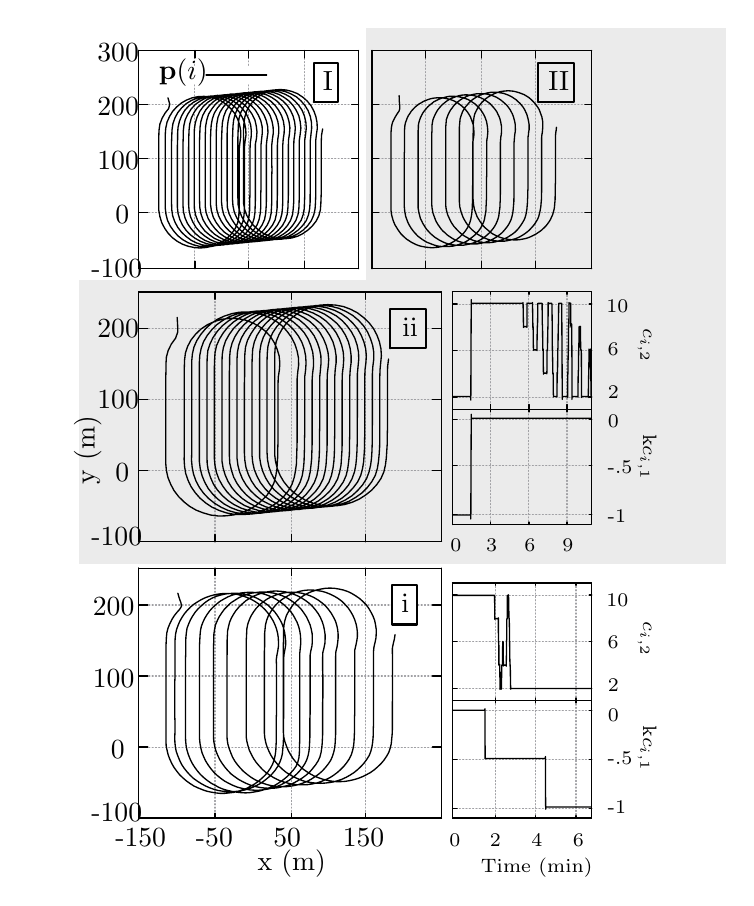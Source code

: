 
\definecolor{cebebeb}{RGB}{235,235,235}
\definecolor{ca0a0a4}{RGB}{160,160,164}
\definecolor{cffffff}{RGB}{255,255,255}
\definecolor{cd9d9d9}{RGB}{217,217,217}


\def \globalscale {1.1}
\begin{tikzpicture}[y=0.80pt, x=0.80pt, yscale=-\globalscale, xscale=.915*\globalscale, inner sep=0pt, outer sep=0pt]
\begin{scope}[shift={(-44.46,-13.278)},draw=black,line join=bevel,line cap=rect,even odd rule,line width=0.800pt]
  \begin{scope}[draw=black,line join=bevel,line cap=rect,line width=0.800pt]
  \end{scope}
  \begin{scope}[scale=1.006,draw=black,line join=bevel,line cap=rect,line width=0.800pt]
  \end{scope}
  \begin{scope}[scale=1.006,draw=black,line join=bevel,line cap=rect,line width=0.800pt]
  \end{scope}
  \begin{scope}[cm={{1.006,0.0,0.0,1.006,(18.106,106.624)}},draw=black,line join=bevel,line cap=rect,line width=0.800pt]
  \end{scope}
  \begin{scope}[cm={{1.006,0.0,0.0,1.006,(18.106,106.624)}},draw=black,line join=bevel,line cap=rect,line width=0.800pt]
  \end{scope}
  \begin{scope}[cm={{1.006,0.0,0.0,1.006,(18.106,106.624)}},draw=black,line join=bevel,line cap=rect,line width=0.800pt]
  \end{scope}
  \begin{scope}[cm={{1.006,0.0,0.0,1.006,(18.106,106.624)}},draw=black,line join=bevel,line cap=rect,line width=0.800pt]
  \end{scope}
  \begin{scope}[cm={{1.006,0.0,0.0,1.006,(18.106,106.624)}},draw=black,line join=bevel,line cap=rect,line width=0.800pt]
  \end{scope}
  \begin{scope}[cm={{1.006,0.0,0.0,1.006,(18.106,106.624)}},draw=black,line join=bevel,line cap=rect,line width=0.800pt]
  \end{scope}
  \begin{scope}[scale=1.006,draw=black,line join=bevel,line cap=rect,line width=0.800pt]
  \end{scope}
  \begin{scope}[scale=1.006,draw=black,line join=bevel,line cap=rect,line width=0.800pt]
  \end{scope}
  \begin{scope}[cm={{1.006,0.0,0.0,1.006,(34.2,84.494)}},draw=black,line join=bevel,line cap=rect,line width=0.800pt]
  \end{scope}
  \begin{scope}[cm={{1.006,0.0,0.0,1.006,(34.2,84.494)}},draw=black,line join=bevel,line cap=rect,line width=0.800pt]
  \end{scope}
  \begin{scope}[cm={{1.006,0.0,0.0,1.006,(34.2,84.494)}},draw=black,line join=bevel,line cap=rect,line width=0.800pt]
  \end{scope}
  \begin{scope}[cm={{1.006,0.0,0.0,1.006,(34.2,84.494)}},draw=black,line join=bevel,line cap=rect,line width=0.800pt]
  \end{scope}
  \begin{scope}[cm={{1.006,0.0,0.0,1.006,(34.2,84.494)}},draw=black,line join=bevel,line cap=rect,line width=0.800pt]
  \end{scope}
  \begin{scope}[cm={{1.006,0.0,0.0,1.006,(34.2,84.494)}},draw=black,line join=bevel,line cap=rect,line width=0.800pt]
  \end{scope}
  \begin{scope}[scale=1.006,draw=black,line join=bevel,line cap=rect,line width=0.800pt]
  \end{scope}
  \begin{scope}[scale=1.006,draw=black,line join=bevel,line cap=rect,line width=0.800pt]
  \end{scope}
  \begin{scope}[cm={{1.006,0.0,0.0,1.006,(22.129,62.365)}},draw=black,line join=bevel,line cap=rect,line width=0.800pt]
  \end{scope}
  \begin{scope}[cm={{1.006,0.0,0.0,1.006,(22.129,62.365)}},draw=black,line join=bevel,line cap=rect,line width=0.800pt]
  \end{scope}
  \begin{scope}[cm={{1.006,0.0,0.0,1.006,(22.129,62.365)}},draw=black,line join=bevel,line cap=rect,line width=0.800pt]
  \end{scope}
  \begin{scope}[cm={{1.006,0.0,0.0,1.006,(22.129,62.365)}},draw=black,line join=bevel,line cap=rect,line width=0.800pt]
  \end{scope}
  \begin{scope}[cm={{1.006,0.0,0.0,1.006,(22.129,62.365)}},draw=black,line join=bevel,line cap=rect,line width=0.800pt]
  \end{scope}
  \begin{scope}[cm={{1.006,0.0,0.0,1.006,(22.129,62.365)}},draw=black,line join=bevel,line cap=rect,line width=0.800pt]
  \end{scope}
  \begin{scope}[scale=1.006,draw=black,line join=bevel,line cap=rect,line width=0.800pt]
  \end{scope}
  \begin{scope}[scale=1.006,draw=black,line join=bevel,line cap=rect,line width=0.800pt]
  \end{scope}
  \begin{scope}[cm={{1.006,0.0,0.0,1.006,(22.129,40.235)}},draw=black,line join=bevel,line cap=rect,line width=0.800pt]
  \end{scope}
  \begin{scope}[cm={{1.006,0.0,0.0,1.006,(22.129,40.235)}},draw=black,line join=bevel,line cap=rect,line width=0.800pt]
  \end{scope}
  \begin{scope}[cm={{1.006,0.0,0.0,1.006,(22.129,40.235)}},draw=black,line join=bevel,line cap=rect,line width=0.800pt]
  \end{scope}
  \begin{scope}[cm={{1.006,0.0,0.0,1.006,(22.129,40.235)}},draw=black,line join=bevel,line cap=rect,line width=0.800pt]
  \end{scope}
  \begin{scope}[cm={{1.006,0.0,0.0,1.006,(22.129,40.235)}},draw=black,line join=bevel,line cap=rect,line width=0.800pt]
  \end{scope}
  \begin{scope}[cm={{1.006,0.0,0.0,1.006,(22.129,40.235)}},draw=black,line join=bevel,line cap=rect,line width=0.800pt]
  \end{scope}
  \begin{scope}[scale=1.006,draw=black,line join=bevel,line cap=rect,line width=0.800pt]
  \end{scope}
  \begin{scope}[scale=1.006,draw=black,line join=bevel,line cap=rect,line width=0.800pt]
  \end{scope}
  \begin{scope}[cm={{1.006,0.0,0.0,1.006,(22.129,18.106)}},draw=black,line join=bevel,line cap=rect,line width=0.800pt]
  \end{scope}
  \begin{scope}[cm={{1.006,0.0,0.0,1.006,(22.129,18.106)}},draw=black,line join=bevel,line cap=rect,line width=0.800pt]
  \end{scope}
  \begin{scope}[cm={{1.006,0.0,0.0,1.006,(22.129,18.106)}},draw=black,line join=bevel,line cap=rect,line width=0.800pt]
  \end{scope}
  \begin{scope}[cm={{1.006,0.0,0.0,1.006,(22.129,18.106)}},draw=black,line join=bevel,line cap=rect,line width=0.800pt]
  \end{scope}
  \begin{scope}[cm={{1.006,0.0,0.0,1.006,(22.129,18.106)}},draw=black,line join=bevel,line cap=rect,line width=0.800pt]
  \end{scope}
  \begin{scope}[cm={{1.006,0.0,0.0,1.006,(22.129,18.106)}},draw=black,line join=bevel,line cap=rect,line width=0.800pt]
  \end{scope}
  \begin{scope}[scale=1.006,draw=black,line join=bevel,line cap=rect,line width=0.800pt]
  \end{scope}
  \begin{scope}[scale=1.006,draw=black,line join=bevel,line cap=rect,line width=0.800pt]
  \end{scope}
  \begin{scope}[cm={{1.006,0.0,0.0,1.006,(45.265,118.694)}},draw=black,line join=bevel,line cap=rect,line width=0.800pt]
  \end{scope}
  \begin{scope}[cm={{1.006,0.0,0.0,1.006,(45.265,118.694)}},draw=black,line join=bevel,line cap=rect,line width=0.800pt]
  \end{scope}
  \begin{scope}[cm={{1.006,0.0,0.0,1.006,(45.265,118.694)}},draw=black,line join=bevel,line cap=rect,line width=0.800pt]
  \end{scope}
  \begin{scope}[cm={{1.006,0.0,0.0,1.006,(45.265,118.694)}},draw=black,line join=bevel,line cap=rect,line width=0.800pt]
  \end{scope}
  \begin{scope}[cm={{1.006,0.0,0.0,1.006,(45.265,118.694)}},draw=black,line join=bevel,line cap=rect,line width=0.800pt]
  \end{scope}
  \begin{scope}[cm={{1.006,0.0,0.0,1.006,(45.265,118.694)}},draw=black,line join=bevel,line cap=rect,line width=0.800pt]
  \end{scope}
  \begin{scope}[scale=1.006,draw=black,line join=bevel,line cap=rect,line width=0.800pt]
  \end{scope}
  \begin{scope}[scale=1.006,draw=black,line join=bevel,line cap=rect,line width=0.800pt]
  \end{scope}
  \begin{scope}[cm={{1.006,0.0,0.0,1.006,(69.406,118.694)}},draw=black,line join=bevel,line cap=rect,line width=0.800pt]
  \end{scope}
  \begin{scope}[cm={{1.006,0.0,0.0,1.006,(69.406,118.694)}},draw=black,line join=bevel,line cap=rect,line width=0.800pt]
  \end{scope}
  \begin{scope}[cm={{1.006,0.0,0.0,1.006,(69.406,118.694)}},draw=black,line join=bevel,line cap=rect,line width=0.800pt]
  \end{scope}
  \begin{scope}[cm={{1.006,0.0,0.0,1.006,(69.406,118.694)}},draw=black,line join=bevel,line cap=rect,line width=0.800pt]
  \end{scope}
  \begin{scope}[cm={{1.006,0.0,0.0,1.006,(69.406,118.694)}},draw=black,line join=bevel,line cap=rect,line width=0.800pt]
  \end{scope}
  \begin{scope}[cm={{1.006,0.0,0.0,1.006,(69.406,118.694)}},draw=black,line join=bevel,line cap=rect,line width=0.800pt]
  \end{scope}
  \begin{scope}[scale=1.006,draw=black,line join=bevel,line cap=rect,line width=0.800pt]
  \end{scope}
  \begin{scope}[scale=1.006,draw=black,line join=bevel,line cap=rect,line width=0.800pt]
  \end{scope}
  \begin{scope}[cm={{1.006,0.0,0.0,1.006,(94.553,118.694)}},draw=black,line join=bevel,line cap=rect,line width=0.800pt]
  \end{scope}
  \begin{scope}[cm={{1.006,0.0,0.0,1.006,(94.553,118.694)}},draw=black,line join=bevel,line cap=rect,line width=0.800pt]
  \end{scope}
  \begin{scope}[cm={{1.006,0.0,0.0,1.006,(94.553,118.694)}},draw=black,line join=bevel,line cap=rect,line width=0.800pt]
  \end{scope}
  \begin{scope}[cm={{1.006,0.0,0.0,1.006,(94.553,118.694)}},draw=black,line join=bevel,line cap=rect,line width=0.800pt]
  \end{scope}
  \begin{scope}[cm={{1.006,0.0,0.0,1.006,(94.553,118.694)}},draw=black,line join=bevel,line cap=rect,line width=0.800pt]
  \end{scope}
  \begin{scope}[cm={{1.006,0.0,0.0,1.006,(94.553,118.694)}},draw=black,line join=bevel,line cap=rect,line width=0.800pt]
  \end{scope}
  \begin{scope}[scale=1.006,draw=black,line join=bevel,line cap=rect,line width=0.800pt]
  \end{scope}
  \begin{scope}[scale=1.006,draw=black,line join=bevel,line cap=rect,line width=0.800pt]
  \end{scope}
  \begin{scope}[cm={{1.006,0.0,0.0,1.006,(118.694,118.694)}},draw=black,line join=bevel,line cap=rect,line width=0.800pt]
  \end{scope}
  \begin{scope}[cm={{1.006,0.0,0.0,1.006,(118.694,118.694)}},draw=black,line join=bevel,line cap=rect,line width=0.800pt]
  \end{scope}
  \begin{scope}[cm={{1.006,0.0,0.0,1.006,(118.694,118.694)}},draw=black,line join=bevel,line cap=rect,line width=0.800pt]
  \end{scope}
  \begin{scope}[cm={{1.006,0.0,0.0,1.006,(118.694,118.694)}},draw=black,line join=bevel,line cap=rect,line width=0.800pt]
  \end{scope}
  \begin{scope}[cm={{1.006,0.0,0.0,1.006,(118.694,118.694)}},draw=black,line join=bevel,line cap=rect,line width=0.800pt]
  \end{scope}
  \begin{scope}[cm={{1.006,0.0,0.0,1.006,(118.694,118.694)}},draw=black,line join=bevel,line cap=rect,line width=0.800pt]
  \end{scope}
  \begin{scope}[scale=1.006,draw=black,line join=bevel,line cap=rect,line width=0.800pt]
  \end{scope}
  \begin{scope}[scale=1.006,draw=black,line join=bevel,line cap=rect,line width=0.800pt]
  \end{scope}
  \begin{scope}[cm={{1.006,0.0,0.0,1.006,(143.841,118.694)}},draw=black,line join=bevel,line cap=rect,line width=0.800pt]
  \end{scope}
  \begin{scope}[cm={{1.006,0.0,0.0,1.006,(143.841,118.694)}},draw=black,line join=bevel,line cap=rect,line width=0.800pt]
  \end{scope}
  \begin{scope}[cm={{1.006,0.0,0.0,1.006,(143.841,118.694)}},draw=black,line join=bevel,line cap=rect,line width=0.800pt]
  \end{scope}
  \begin{scope}[cm={{1.006,0.0,0.0,1.006,(143.841,118.694)}},draw=black,line join=bevel,line cap=rect,line width=0.800pt]
  \end{scope}
  \begin{scope}[cm={{1.006,0.0,0.0,1.006,(143.841,118.694)}},draw=black,line join=bevel,line cap=rect,line width=0.800pt]
  \end{scope}
  \begin{scope}[cm={{1.006,0.0,0.0,1.006,(143.841,118.694)}},draw=black,line join=bevel,line cap=rect,line width=0.800pt]
  \end{scope}
  \begin{scope}[scale=1.006,draw=black,line join=bevel,line cap=rect,line width=0.800pt]
  \end{scope}
  \begin{scope}[scale=1.006,draw=black,line join=bevel,line cap=rect,line width=0.800pt]
  \end{scope}
  \begin{scope}[scale=1.006,draw=black,line join=bevel,line cap=rect,line width=0.800pt]
  \end{scope}
  \begin{scope}[scale=1.006,draw=black,line join=bevel,line cap=rect,line width=0.800pt]
  \end{scope}
  \begin{scope}[scale=1.006,draw=black,line join=bevel,line cap=rect,line width=0.800pt]
  \end{scope}
  \begin{scope}[scale=1.006,draw=black,line join=bevel,line cap=rect,line width=0.800pt]
  \end{scope}
  \begin{scope}[cm={{1.006,0.0,0.0,1.006,(126.741,30.177)}},draw=black,line join=bevel,line cap=rect,line width=0.800pt]
  \end{scope}
  \begin{scope}[cm={{1.006,0.0,0.0,1.006,(126.741,30.177)}},draw=black,line join=bevel,line cap=rect,line width=0.800pt]
  \end{scope}
  \begin{scope}[cm={{1.006,0.0,0.0,1.006,(126.741,30.177)}},draw=black,line join=bevel,line cap=rect,line width=0.800pt]
  \end{scope}
  \begin{scope}[cm={{1.006,0.0,0.0,1.006,(126.741,30.177)}},draw=black,line join=bevel,line cap=rect,line width=0.800pt]
  \end{scope}
  \begin{scope}[cm={{1.006,0.0,0.0,1.006,(126.741,30.177)}},draw=black,line join=bevel,line cap=rect,line width=0.800pt]
  \end{scope}
  \begin{scope}[cm={{1.006,0.0,0.0,1.006,(126.741,30.177)}},draw=black,line join=bevel,line cap=rect,line width=0.800pt]
  \end{scope}
  \begin{scope}[cm={{0.0,-1.006,1.006,0.0,(14.082,184.076)}},draw=black,line join=bevel,line cap=rect,line width=0.800pt]
  \end{scope}
  \begin{scope}[cm={{0.0,-1.006,1.006,0.0,(14.082,184.076)}},draw=black,line join=bevel,line cap=rect,line width=0.800pt]
  \end{scope}
  \begin{scope}[cm={{0.0,-1.006,1.006,0.0,(14.082,184.076)}},draw=black,line join=bevel,line cap=rect,line width=0.800pt]
  \end{scope}
  \begin{scope}[cm={{0.0,-1.006,1.006,0.0,(14.082,184.076)}},draw=black,line join=bevel,line cap=rect,line width=0.800pt]
  \end{scope}
  \begin{scope}[cm={{0.0,-1.006,1.006,0.0,(14.082,184.076)}},draw=black,line join=bevel,line cap=rect,line width=0.800pt]
  \end{scope}
  \begin{scope}[cm={{0.0,-1.006,1.006,0.0,(14.082,184.076)}},draw=black,line join=bevel,line cap=rect,line width=0.800pt]
  \end{scope}
  \begin{scope}[cm={{1.006,0.0,0.0,1.006,(50.294,27.159)}},draw=black,line join=bevel,line cap=rect,line width=0.800pt]
  \end{scope}
  \begin{scope}[cm={{1.006,0.0,0.0,1.006,(50.294,27.159)}},draw=black,line join=bevel,line cap=rect,line width=0.800pt]
  \end{scope}
  \begin{scope}[cm={{1.006,0.0,0.0,1.006,(50.294,27.159)}},draw=black,line join=bevel,line cap=rect,line width=0.800pt]
  \end{scope}
  \begin{scope}[cm={{1.006,0.0,0.0,1.006,(50.294,27.159)}},draw=black,line join=bevel,line cap=rect,line width=0.800pt]
  \end{scope}
  \begin{scope}[cm={{1.006,0.0,0.0,1.006,(50.294,27.159)}},draw=black,line join=bevel,line cap=rect,line width=0.800pt]
  \end{scope}
  \begin{scope}[cm={{1.006,0.0,0.0,1.006,(50.294,27.159)}},draw=black,line join=bevel,line cap=rect,line width=0.800pt]
  \end{scope}
  \begin{scope}[scale=1.006,draw=black,line join=bevel,line cap=rect,line width=0.800pt]
  \end{scope}
  \begin{scope}[scale=1.006,draw=black,line join=bevel,line cap=rect,line width=0.800pt]
  \end{scope}
  \begin{scope}[scale=1.006,draw=black,line join=bevel,line cap=rect,line width=0.800pt]
  \end{scope}
  \begin{scope}[scale=1.006,draw=black,line join=bevel,line cap=rect,line width=0.800pt]
  \end{scope}
  \begin{scope}[scale=1.006,draw=black,line join=bevel,line cap=rect,line width=0.800pt]
  \end{scope}
  \begin{scope}[scale=1.006,draw=black,line join=bevel,line cap=rect,line width=0.800pt]
  \end{scope}
  \begin{scope}[scale=1.006,draw=black,line join=bevel,line cap=rect,line width=0.800pt]
  \end{scope}
  \begin{scope}[scale=1.006,draw=black,line join=bevel,line cap=rect,line width=0.800pt]
  \end{scope}
  \begin{scope}[cm={{1.006,0.0,0.0,1.006,(143.841,102.6)}},draw=black,line join=bevel,line cap=rect,line width=0.800pt]
  \end{scope}
  \begin{scope}[cm={{1.006,0.0,0.0,1.006,(143.841,102.6)}},draw=black,line join=bevel,line cap=rect,line width=0.800pt]
  \end{scope}
  \begin{scope}[cm={{1.006,0.0,0.0,1.006,(143.841,102.6)}},draw=black,line join=bevel,line cap=rect,line width=0.800pt]
  \end{scope}
  \begin{scope}[cm={{1.006,0.0,0.0,1.006,(143.841,102.6)}},draw=black,line join=bevel,line cap=rect,line width=0.800pt]
  \end{scope}
  \begin{scope}[cm={{1.006,0.0,0.0,1.006,(143.841,102.6)}},draw=black,line join=bevel,line cap=rect,line width=0.800pt]
  \end{scope}
  \begin{scope}[cm={{1.006,0.0,0.0,1.006,(143.841,102.6)}},draw=black,line join=bevel,line cap=rect,line width=0.800pt]
  \end{scope}
  \begin{scope}[scale=1.006,draw=black,line join=bevel,line cap=rect,line width=0.800pt]
  \end{scope}
  \begin{scope}[scale=1.006,draw=black,line join=bevel,line cap=rect,line width=0.800pt]
  \end{scope}
  \begin{scope}[cm={{1.006,0.0,0.0,1.006,(143.841,80.471)}},draw=black,line join=bevel,line cap=rect,line width=0.800pt]
  \end{scope}
  \begin{scope}[cm={{1.006,0.0,0.0,1.006,(143.841,80.471)}},draw=black,line join=bevel,line cap=rect,line width=0.800pt]
  \end{scope}
  \begin{scope}[cm={{1.006,0.0,0.0,1.006,(143.841,80.471)}},draw=black,line join=bevel,line cap=rect,line width=0.800pt]
  \end{scope}
  \begin{scope}[cm={{1.006,0.0,0.0,1.006,(143.841,80.471)}},draw=black,line join=bevel,line cap=rect,line width=0.800pt]
  \end{scope}
  \begin{scope}[cm={{1.006,0.0,0.0,1.006,(143.841,80.471)}},draw=black,line join=bevel,line cap=rect,line width=0.800pt]
  \end{scope}
  \begin{scope}[cm={{1.006,0.0,0.0,1.006,(143.841,80.471)}},draw=black,line join=bevel,line cap=rect,line width=0.800pt]
  \end{scope}
  \begin{scope}[scale=1.006,draw=black,line join=bevel,line cap=rect,line width=0.800pt]
  \end{scope}
  \begin{scope}[scale=1.006,draw=black,line join=bevel,line cap=rect,line width=0.800pt]
  \end{scope}
  \begin{scope}[cm={{1.006,0.0,0.0,1.006,(143.841,58.341)}},draw=black,line join=bevel,line cap=rect,line width=0.800pt]
  \end{scope}
  \begin{scope}[cm={{1.006,0.0,0.0,1.006,(143.841,58.341)}},draw=black,line join=bevel,line cap=rect,line width=0.800pt]
  \end{scope}
  \begin{scope}[cm={{1.006,0.0,0.0,1.006,(143.841,58.341)}},draw=black,line join=bevel,line cap=rect,line width=0.800pt]
  \end{scope}
  \begin{scope}[cm={{1.006,0.0,0.0,1.006,(143.841,58.341)}},draw=black,line join=bevel,line cap=rect,line width=0.800pt]
  \end{scope}
  \begin{scope}[cm={{1.006,0.0,0.0,1.006,(143.841,58.341)}},draw=black,line join=bevel,line cap=rect,line width=0.800pt]
  \end{scope}
  \begin{scope}[cm={{1.006,0.0,0.0,1.006,(143.841,58.341)}},draw=black,line join=bevel,line cap=rect,line width=0.800pt]
  \end{scope}
  \begin{scope}[scale=1.006,draw=black,line join=bevel,line cap=rect,line width=0.800pt]
  \end{scope}
  \begin{scope}[scale=1.006,draw=black,line join=bevel,line cap=rect,line width=0.800pt]
  \end{scope}
  \begin{scope}[cm={{1.006,0.0,0.0,1.006,(143.841,36.212)}},draw=black,line join=bevel,line cap=rect,line width=0.800pt]
  \end{scope}
  \begin{scope}[cm={{1.006,0.0,0.0,1.006,(143.841,36.212)}},draw=black,line join=bevel,line cap=rect,line width=0.800pt]
  \end{scope}
  \begin{scope}[cm={{1.006,0.0,0.0,1.006,(143.841,36.212)}},draw=black,line join=bevel,line cap=rect,line width=0.800pt]
  \end{scope}
  \begin{scope}[cm={{1.006,0.0,0.0,1.006,(143.841,36.212)}},draw=black,line join=bevel,line cap=rect,line width=0.800pt]
  \end{scope}
  \begin{scope}[cm={{1.006,0.0,0.0,1.006,(143.841,36.212)}},draw=black,line join=bevel,line cap=rect,line width=0.800pt]
  \end{scope}
  \begin{scope}[cm={{1.006,0.0,0.0,1.006,(143.841,36.212)}},draw=black,line join=bevel,line cap=rect,line width=0.800pt]
  \end{scope}
  \begin{scope}[scale=1.006,draw=black,line join=bevel,line cap=rect,line width=0.800pt]
  \end{scope}
  \begin{scope}[scale=1.006,draw=black,line join=bevel,line cap=rect,line width=0.800pt]
  \end{scope}
  \begin{scope}[cm={{1.006,0.0,0.0,1.006,(143.841,14.082)}},draw=black,line join=bevel,line cap=rect,line width=0.800pt]
  \end{scope}
  \begin{scope}[cm={{1.006,0.0,0.0,1.006,(143.841,14.082)}},draw=black,line join=bevel,line cap=rect,line width=0.800pt]
  \end{scope}
  \begin{scope}[cm={{1.006,0.0,0.0,1.006,(143.841,14.082)}},draw=black,line join=bevel,line cap=rect,line width=0.800pt]
  \end{scope}
  \begin{scope}[cm={{1.006,0.0,0.0,1.006,(143.841,14.082)}},draw=black,line join=bevel,line cap=rect,line width=0.800pt]
  \end{scope}
  \begin{scope}[cm={{1.006,0.0,0.0,1.006,(143.841,14.082)}},draw=black,line join=bevel,line cap=rect,line width=0.800pt]
  \end{scope}
  \begin{scope}[cm={{1.006,0.0,0.0,1.006,(143.841,14.082)}},draw=black,line join=bevel,line cap=rect,line width=0.800pt]
  \end{scope}
  \begin{scope}[scale=1.006,draw=black,line join=bevel,line cap=rect,line width=0.800pt]
  \end{scope}
  \begin{scope}[scale=1.006,draw=black,line join=bevel,line cap=rect,line width=0.800pt]
  \end{scope}
  \begin{scope}[cm={{1.006,0.0,0.0,1.006,(148.871,118.694)}},draw=black,line join=bevel,line cap=rect,line width=0.800pt]
  \end{scope}
  \begin{scope}[cm={{1.006,0.0,0.0,1.006,(148.871,118.694)}},draw=black,line join=bevel,line cap=rect,line width=0.800pt]
  \end{scope}
  \begin{scope}[cm={{1.006,0.0,0.0,1.006,(148.871,118.694)}},draw=black,line join=bevel,line cap=rect,line width=0.800pt]
  \end{scope}
  \begin{scope}[cm={{1.006,0.0,0.0,1.006,(148.871,118.694)}},draw=black,line join=bevel,line cap=rect,line width=0.800pt]
  \end{scope}
  \begin{scope}[cm={{1.006,0.0,0.0,1.006,(148.871,118.694)}},draw=black,line join=bevel,line cap=rect,line width=0.800pt]
  \end{scope}
  \begin{scope}[cm={{1.006,0.0,0.0,1.006,(148.871,118.694)}},draw=black,line join=bevel,line cap=rect,line width=0.800pt]
  \end{scope}
  \begin{scope}[scale=1.006,draw=black,line join=bevel,line cap=rect,line width=0.800pt]
  \end{scope}
  \begin{scope}[scale=1.006,draw=black,line join=bevel,line cap=rect,line width=0.800pt]
  \end{scope}
  \begin{scope}[cm={{1.006,0.0,0.0,1.006,(174.018,118.694)}},draw=black,line join=bevel,line cap=rect,line width=0.800pt]
  \end{scope}
  \begin{scope}[cm={{1.006,0.0,0.0,1.006,(174.018,118.694)}},draw=black,line join=bevel,line cap=rect,line width=0.800pt]
  \end{scope}
  \begin{scope}[cm={{1.006,0.0,0.0,1.006,(174.018,118.694)}},draw=black,line join=bevel,line cap=rect,line width=0.800pt]
  \end{scope}
  \begin{scope}[cm={{1.006,0.0,0.0,1.006,(174.018,118.694)}},draw=black,line join=bevel,line cap=rect,line width=0.800pt]
  \end{scope}
  \begin{scope}[cm={{1.006,0.0,0.0,1.006,(174.018,118.694)}},draw=black,line join=bevel,line cap=rect,line width=0.800pt]
  \end{scope}
  \begin{scope}[cm={{1.006,0.0,0.0,1.006,(174.018,118.694)}},draw=black,line join=bevel,line cap=rect,line width=0.800pt]
  \end{scope}
  \begin{scope}[scale=1.006,draw=black,line join=bevel,line cap=rect,line width=0.800pt]
  \end{scope}
  \begin{scope}[scale=1.006,draw=black,line join=bevel,line cap=rect,line width=0.800pt]
  \end{scope}
  \begin{scope}[cm={{1.006,0.0,0.0,1.006,(198.159,118.694)}},draw=black,line join=bevel,line cap=rect,line width=0.800pt]
  \end{scope}
  \begin{scope}[cm={{1.006,0.0,0.0,1.006,(198.159,118.694)}},draw=black,line join=bevel,line cap=rect,line width=0.800pt]
  \end{scope}
  \begin{scope}[cm={{1.006,0.0,0.0,1.006,(198.159,118.694)}},draw=black,line join=bevel,line cap=rect,line width=0.800pt]
  \end{scope}
  \begin{scope}[cm={{1.006,0.0,0.0,1.006,(198.159,118.694)}},draw=black,line join=bevel,line cap=rect,line width=0.800pt]
  \end{scope}
  \begin{scope}[cm={{1.006,0.0,0.0,1.006,(198.159,118.694)}},draw=black,line join=bevel,line cap=rect,line width=0.800pt]
  \end{scope}
  \begin{scope}[cm={{1.006,0.0,0.0,1.006,(198.159,118.694)}},draw=black,line join=bevel,line cap=rect,line width=0.800pt]
  \end{scope}
  \begin{scope}[scale=1.006,draw=black,line join=bevel,line cap=rect,line width=0.800pt]
  \end{scope}
  \begin{scope}[scale=1.006,draw=black,line join=bevel,line cap=rect,line width=0.800pt]
  \end{scope}
  \begin{scope}[cm={{1.006,0.0,0.0,1.006,(223.306,118.694)}},draw=black,line join=bevel,line cap=rect,line width=0.800pt]
  \end{scope}
  \begin{scope}[cm={{1.006,0.0,0.0,1.006,(223.306,118.694)}},draw=black,line join=bevel,line cap=rect,line width=0.800pt]
  \end{scope}
  \begin{scope}[cm={{1.006,0.0,0.0,1.006,(223.306,118.694)}},draw=black,line join=bevel,line cap=rect,line width=0.800pt]
  \end{scope}
  \begin{scope}[cm={{1.006,0.0,0.0,1.006,(223.306,118.694)}},draw=black,line join=bevel,line cap=rect,line width=0.800pt]
  \end{scope}
  \begin{scope}[cm={{1.006,0.0,0.0,1.006,(223.306,118.694)}},draw=black,line join=bevel,line cap=rect,line width=0.800pt]
  \end{scope}
  \begin{scope}[cm={{1.006,0.0,0.0,1.006,(223.306,118.694)}},draw=black,line join=bevel,line cap=rect,line width=0.800pt]
  \end{scope}
  \begin{scope}[scale=1.006,draw=black,line join=bevel,line cap=rect,line width=0.800pt]
  \end{scope}
  \begin{scope}[scale=1.006,draw=black,line join=bevel,line cap=rect,line width=0.800pt]
  \end{scope}
  \begin{scope}[cm={{1.006,0.0,0.0,1.006,(247.447,118.694)}},draw=black,line join=bevel,line cap=rect,line width=0.800pt]
  \end{scope}
  \begin{scope}[cm={{1.006,0.0,0.0,1.006,(247.447,118.694)}},draw=black,line join=bevel,line cap=rect,line width=0.800pt]
  \end{scope}
  \begin{scope}[cm={{1.006,0.0,0.0,1.006,(247.447,118.694)}},draw=black,line join=bevel,line cap=rect,line width=0.800pt]
  \end{scope}
  \begin{scope}[cm={{1.006,0.0,0.0,1.006,(247.447,118.694)}},draw=black,line join=bevel,line cap=rect,line width=0.800pt]
  \end{scope}
  \begin{scope}[cm={{1.006,0.0,0.0,1.006,(247.447,118.694)}},draw=black,line join=bevel,line cap=rect,line width=0.800pt]
  \end{scope}
  \begin{scope}[cm={{1.006,0.0,0.0,1.006,(247.447,118.694)}},draw=black,line join=bevel,line cap=rect,line width=0.800pt]
  \end{scope}
  \begin{scope}[scale=1.006,draw=black,line join=bevel,line cap=rect,line width=0.800pt]
  \end{scope}
  \begin{scope}[scale=1.006,draw=black,line join=bevel,line cap=rect,line width=0.800pt]
  \end{scope}
  \begin{scope}[scale=1.006,draw=black,line join=bevel,line cap=rect,line width=0.800pt]
  \end{scope}
  \begin{scope}[scale=1.006,draw=black,line join=bevel,line cap=rect,line width=0.800pt]
  \end{scope}
  \begin{scope}[scale=1.006,draw=black,line join=bevel,line cap=rect,line width=0.800pt]
  \end{scope}
  \begin{scope}[scale=1.006,draw=black,line join=bevel,line cap=rect,line width=0.800pt]
  \end{scope}
  \begin{scope}[cm={{1.006,0.0,0.0,1.006,(227.329,30.177)}},draw=black,line join=bevel,line cap=rect,line width=0.800pt]
  \end{scope}
  \begin{scope}[cm={{1.006,0.0,0.0,1.006,(227.329,30.177)}},draw=black,line join=bevel,line cap=rect,line width=0.800pt]
  \end{scope}
  \begin{scope}[cm={{1.006,0.0,0.0,1.006,(227.329,30.177)}},draw=black,line join=bevel,line cap=rect,line width=0.800pt]
  \end{scope}
  \begin{scope}[cm={{1.006,0.0,0.0,1.006,(227.329,30.177)}},draw=black,line join=bevel,line cap=rect,line width=0.800pt]
  \end{scope}
  \begin{scope}[cm={{1.006,0.0,0.0,1.006,(227.329,30.177)}},draw=black,line join=bevel,line cap=rect,line width=0.800pt]
  \end{scope}
  \begin{scope}[cm={{1.006,0.0,0.0,1.006,(227.329,30.177)}},draw=black,line join=bevel,line cap=rect,line width=0.800pt]
  \end{scope}
  \begin{scope}[scale=1.006,draw=black,line join=bevel,line cap=rect,line width=0.800pt]
  \end{scope}
  \begin{scope}[scale=1.006,draw=black,line join=bevel,line cap=rect,line width=0.800pt]
  \end{scope}
  \begin{scope}[scale=1.006,draw=black,line join=bevel,line cap=rect,line width=0.800pt]
  \end{scope}
  \begin{scope}[scale=1.006,draw=black,line join=bevel,line cap=rect,line width=0.800pt]
  \end{scope}
  \begin{scope}[scale=1.006,draw=black,line join=bevel,line cap=rect,line width=0.800pt]
  \end{scope}
  \begin{scope}[scale=1.006,draw=black,line join=bevel,line cap=rect,line width=0.800pt]
  \end{scope}
  \begin{scope}[cm={{1.006,0.0,0.0,1.006,(18.106,216.265)}},draw=black,line join=bevel,line cap=rect,line width=0.800pt]
  \end{scope}
  \begin{scope}[cm={{1.006,0.0,0.0,1.006,(18.106,216.265)}},draw=black,line join=bevel,line cap=rect,line width=0.800pt]
  \end{scope}
  \begin{scope}[cm={{1.006,0.0,0.0,1.006,(18.106,216.265)}},draw=black,line join=bevel,line cap=rect,line width=0.800pt]
  \end{scope}
  \begin{scope}[cm={{1.006,0.0,0.0,1.006,(18.106,216.265)}},draw=black,line join=bevel,line cap=rect,line width=0.800pt]
  \end{scope}
  \begin{scope}[cm={{1.006,0.0,0.0,1.006,(18.106,216.265)}},draw=black,line join=bevel,line cap=rect,line width=0.800pt]
  \end{scope}
  \begin{scope}[cm={{1.006,0.0,0.0,1.006,(18.106,216.265)}},draw=black,line join=bevel,line cap=rect,line width=0.800pt]
  \end{scope}
  \begin{scope}[scale=1.006,draw=black,line join=bevel,line cap=rect,line width=0.800pt]
  \end{scope}
  \begin{scope}[scale=1.006,draw=black,line join=bevel,line cap=rect,line width=0.800pt]
  \end{scope}
  \begin{scope}[cm={{1.006,0.0,0.0,1.006,(31.182,187.094)}},draw=black,line join=bevel,line cap=rect,line width=0.800pt]
  \end{scope}
  \begin{scope}[cm={{1.006,0.0,0.0,1.006,(31.182,187.094)}},draw=black,line join=bevel,line cap=rect,line width=0.800pt]
  \end{scope}
  \begin{scope}[cm={{1.006,0.0,0.0,1.006,(31.182,187.094)}},draw=black,line join=bevel,line cap=rect,line width=0.800pt]
  \end{scope}
  \begin{scope}[cm={{1.006,0.0,0.0,1.006,(31.182,187.094)}},draw=black,line join=bevel,line cap=rect,line width=0.800pt]
  \end{scope}
  \begin{scope}[cm={{1.006,0.0,0.0,1.006,(31.182,187.094)}},draw=black,line join=bevel,line cap=rect,line width=0.800pt]
  \end{scope}
  \begin{scope}[cm={{1.006,0.0,0.0,1.006,(31.182,187.094)}},draw=black,line join=bevel,line cap=rect,line width=0.800pt]
  \end{scope}
  \begin{scope}[scale=1.006,draw=black,line join=bevel,line cap=rect,line width=0.800pt]
  \end{scope}
  \begin{scope}[scale=1.006,draw=black,line join=bevel,line cap=rect,line width=0.800pt]
  \end{scope}
  \begin{scope}[cm={{1.006,0.0,0.0,1.006,(19.112,157.924)}},draw=black,line join=bevel,line cap=rect,line width=0.800pt]
  \end{scope}
  \begin{scope}[cm={{1.006,0.0,0.0,1.006,(19.112,157.924)}},draw=black,line join=bevel,line cap=rect,line width=0.800pt]
  \end{scope}
  \begin{scope}[cm={{1.006,0.0,0.0,1.006,(19.112,157.924)}},draw=black,line join=bevel,line cap=rect,line width=0.800pt]
  \end{scope}
  \begin{scope}[cm={{1.006,0.0,0.0,1.006,(19.112,157.924)}},draw=black,line join=bevel,line cap=rect,line width=0.800pt]
  \end{scope}
  \begin{scope}[cm={{1.006,0.0,0.0,1.006,(19.112,157.924)}},draw=black,line join=bevel,line cap=rect,line width=0.800pt]
  \end{scope}
  \begin{scope}[cm={{1.006,0.0,0.0,1.006,(19.112,157.924)}},draw=black,line join=bevel,line cap=rect,line width=0.800pt]
  \end{scope}
  \begin{scope}[scale=1.006,draw=black,line join=bevel,line cap=rect,line width=0.800pt]
  \end{scope}
  \begin{scope}[scale=1.006,draw=black,line join=bevel,line cap=rect,line width=0.800pt]
  \end{scope}
  \begin{scope}[cm={{1.006,0.0,0.0,1.006,(19.112,128.753)}},draw=black,line join=bevel,line cap=rect,line width=0.800pt]
  \end{scope}
  \begin{scope}[cm={{1.006,0.0,0.0,1.006,(19.112,128.753)}},draw=black,line join=bevel,line cap=rect,line width=0.800pt]
  \end{scope}
  \begin{scope}[cm={{1.006,0.0,0.0,1.006,(19.112,128.753)}},draw=black,line join=bevel,line cap=rect,line width=0.800pt]
  \end{scope}
  \begin{scope}[cm={{1.006,0.0,0.0,1.006,(19.112,128.753)}},draw=black,line join=bevel,line cap=rect,line width=0.800pt]
  \end{scope}
  \begin{scope}[cm={{1.006,0.0,0.0,1.006,(19.112,128.753)}},draw=black,line join=bevel,line cap=rect,line width=0.800pt]
  \end{scope}
  \begin{scope}[cm={{1.006,0.0,0.0,1.006,(19.112,128.753)}},draw=black,line join=bevel,line cap=rect,line width=0.800pt]
  \end{scope}
  \begin{scope}[scale=1.006,draw=black,line join=bevel,line cap=rect,line width=0.800pt]
  \end{scope}
  \begin{scope}[scale=1.006,draw=black,line join=bevel,line cap=rect,line width=0.800pt]
  \end{scope}
  \begin{scope}[cm={{1.006,0.0,0.0,1.006,(45.265,228.335)}},draw=black,line join=bevel,line cap=rect,line width=0.800pt]
  \end{scope}
  \begin{scope}[cm={{1.006,0.0,0.0,1.006,(45.265,228.335)}},draw=black,line join=bevel,line cap=rect,line width=0.800pt]
  \end{scope}
  \begin{scope}[cm={{1.006,0.0,0.0,1.006,(45.265,228.335)}},draw=black,line join=bevel,line cap=rect,line width=0.800pt]
  \end{scope}
  \begin{scope}[cm={{1.006,0.0,0.0,1.006,(45.265,228.335)}},draw=black,line join=bevel,line cap=rect,line width=0.800pt]
  \end{scope}
  \begin{scope}[cm={{1.006,0.0,0.0,1.006,(45.265,228.335)}},draw=black,line join=bevel,line cap=rect,line width=0.800pt]
  \end{scope}
  \begin{scope}[cm={{1.006,0.0,0.0,1.006,(45.265,228.335)}},draw=black,line join=bevel,line cap=rect,line width=0.800pt]
  \end{scope}
  \begin{scope}[scale=1.006,draw=black,line join=bevel,line cap=rect,line width=0.800pt]
  \end{scope}
  \begin{scope}[scale=1.006,draw=black,line join=bevel,line cap=rect,line width=0.800pt]
  \end{scope}
  \begin{scope}[cm={{1.006,0.0,0.0,1.006,(78.459,228.335)}},draw=black,line join=bevel,line cap=rect,line width=0.800pt]
  \end{scope}
  \begin{scope}[cm={{1.006,0.0,0.0,1.006,(78.459,228.335)}},draw=black,line join=bevel,line cap=rect,line width=0.800pt]
  \end{scope}
  \begin{scope}[cm={{1.006,0.0,0.0,1.006,(78.459,228.335)}},draw=black,line join=bevel,line cap=rect,line width=0.800pt]
  \end{scope}
  \begin{scope}[cm={{1.006,0.0,0.0,1.006,(78.459,228.335)}},draw=black,line join=bevel,line cap=rect,line width=0.800pt]
  \end{scope}
  \begin{scope}[cm={{1.006,0.0,0.0,1.006,(78.459,228.335)}},draw=black,line join=bevel,line cap=rect,line width=0.800pt]
  \end{scope}
  \begin{scope}[cm={{1.006,0.0,0.0,1.006,(78.459,228.335)}},draw=black,line join=bevel,line cap=rect,line width=0.800pt]
  \end{scope}
  \begin{scope}[scale=1.006,draw=black,line join=bevel,line cap=rect,line width=0.800pt]
  \end{scope}
  \begin{scope}[scale=1.006,draw=black,line join=bevel,line cap=rect,line width=0.800pt]
  \end{scope}
  \begin{scope}[cm={{1.006,0.0,0.0,1.006,(112.659,228.335)}},draw=black,line join=bevel,line cap=rect,line width=0.800pt]
  \end{scope}
  \begin{scope}[cm={{1.006,0.0,0.0,1.006,(112.659,228.335)}},draw=black,line join=bevel,line cap=rect,line width=0.800pt]
  \end{scope}
  \begin{scope}[cm={{1.006,0.0,0.0,1.006,(112.659,228.335)}},draw=black,line join=bevel,line cap=rect,line width=0.800pt]
  \end{scope}
  \begin{scope}[cm={{1.006,0.0,0.0,1.006,(112.659,228.335)}},draw=black,line join=bevel,line cap=rect,line width=0.800pt]
  \end{scope}
  \begin{scope}[cm={{1.006,0.0,0.0,1.006,(112.659,228.335)}},draw=black,line join=bevel,line cap=rect,line width=0.800pt]
  \end{scope}
  \begin{scope}[cm={{1.006,0.0,0.0,1.006,(112.659,228.335)}},draw=black,line join=bevel,line cap=rect,line width=0.800pt]
  \end{scope}
  \begin{scope}[scale=1.006,draw=black,line join=bevel,line cap=rect,line width=0.800pt]
  \end{scope}
  \begin{scope}[scale=1.006,draw=black,line join=bevel,line cap=rect,line width=0.800pt]
  \end{scope}
  \begin{scope}[cm={{1.006,0.0,0.0,1.006,(146.859,228.335)}},draw=black,line join=bevel,line cap=rect,line width=0.800pt]
  \end{scope}
  \begin{scope}[cm={{1.006,0.0,0.0,1.006,(146.859,228.335)}},draw=black,line join=bevel,line cap=rect,line width=0.800pt]
  \end{scope}
  \begin{scope}[cm={{1.006,0.0,0.0,1.006,(146.859,228.335)}},draw=black,line join=bevel,line cap=rect,line width=0.800pt]
  \end{scope}
  \begin{scope}[cm={{1.006,0.0,0.0,1.006,(146.859,228.335)}},draw=black,line join=bevel,line cap=rect,line width=0.800pt]
  \end{scope}
  \begin{scope}[cm={{1.006,0.0,0.0,1.006,(146.859,228.335)}},draw=black,line join=bevel,line cap=rect,line width=0.800pt]
  \end{scope}
  \begin{scope}[cm={{1.006,0.0,0.0,1.006,(146.859,228.335)}},draw=black,line join=bevel,line cap=rect,line width=0.800pt]
  \end{scope}
  \begin{scope}[scale=1.006,draw=black,line join=bevel,line cap=rect,line width=0.800pt]
  \end{scope}
  \begin{scope}[scale=1.006,draw=black,line join=bevel,line cap=rect,line width=0.800pt]
  \end{scope}
  \begin{scope}[cm={{1.006,0.0,0.0,1.006,(180.053,228.335)}},draw=black,line join=bevel,line cap=rect,line width=0.800pt]
  \end{scope}
  \begin{scope}[cm={{1.006,0.0,0.0,1.006,(180.053,228.335)}},draw=black,line join=bevel,line cap=rect,line width=0.800pt]
  \end{scope}
  \begin{scope}[cm={{1.006,0.0,0.0,1.006,(180.053,228.335)}},draw=black,line join=bevel,line cap=rect,line width=0.800pt]
  \end{scope}
  \begin{scope}[cm={{1.006,0.0,0.0,1.006,(180.053,228.335)}},draw=black,line join=bevel,line cap=rect,line width=0.800pt]
  \end{scope}
  \begin{scope}[cm={{1.006,0.0,0.0,1.006,(180.053,228.335)}},draw=black,line join=bevel,line cap=rect,line width=0.800pt]
  \end{scope}
  \begin{scope}[cm={{1.006,0.0,0.0,1.006,(180.053,228.335)}},draw=black,line join=bevel,line cap=rect,line width=0.800pt]
  \end{scope}
  \begin{scope}[scale=1.006,draw=black,line join=bevel,line cap=rect,line width=0.800pt]
  \end{scope}
  \begin{scope}[scale=1.006,draw=black,line join=bevel,line cap=rect,line width=0.800pt]
  \end{scope}
  \begin{scope}[scale=1.006,draw=black,line join=bevel,line cap=rect,line width=0.800pt]
  \end{scope}
  \begin{scope}[scale=1.006,draw=black,line join=bevel,line cap=rect,line width=0.800pt]
  \end{scope}
  \begin{scope}[scale=1.006,draw=black,line join=bevel,line cap=rect,line width=0.800pt]
  \end{scope}
  \begin{scope}[scale=1.006,draw=black,line join=bevel,line cap=rect,line width=0.800pt]
  \end{scope}
  \begin{scope}[cm={{1.006,0.0,0.0,1.006,(161.947,127.747)}},draw=black,line join=bevel,line cap=rect,line width=0.800pt]
  \end{scope}
  \begin{scope}[cm={{1.006,0.0,0.0,1.006,(161.947,127.747)}},draw=black,line join=bevel,line cap=rect,line width=0.800pt]
  \end{scope}
  \begin{scope}[cm={{1.006,0.0,0.0,1.006,(161.947,127.747)}},draw=black,line join=bevel,line cap=rect,line width=0.800pt]
  \end{scope}
  \begin{scope}[cm={{1.006,0.0,0.0,1.006,(161.947,127.747)}},draw=black,line join=bevel,line cap=rect,line width=0.800pt]
  \end{scope}
  \begin{scope}[cm={{1.006,0.0,0.0,1.006,(161.947,127.747)}},draw=black,line join=bevel,line cap=rect,line width=0.800pt]
  \end{scope}
  \begin{scope}[cm={{1.006,0.0,0.0,1.006,(161.947,127.747)}},draw=black,line join=bevel,line cap=rect,line width=0.800pt]
  \end{scope}
  \begin{scope}[scale=1.006,draw=black,line join=bevel,line cap=rect,line width=0.800pt]
  \end{scope}
  \begin{scope}[scale=1.006,draw=black,line join=bevel,line cap=rect,line width=0.800pt]
  \end{scope}
  \begin{scope}[scale=1.006,draw=black,line join=bevel,line cap=rect,line width=0.800pt]
  \end{scope}
  \begin{scope}[scale=1.006,draw=black,line join=bevel,line cap=rect,line width=0.800pt]
  \end{scope}
  \begin{scope}[scale=1.006,draw=black,line join=bevel,line cap=rect,line width=0.800pt]
  \end{scope}
  \begin{scope}[scale=1.006,draw=black,line join=bevel,line cap=rect,line width=0.800pt]
  \end{scope}
  \begin{scope}[cm={{1.006,0.0,0.0,1.006,(181.059,152.894)}},draw=black,line join=bevel,line cap=rect,line width=0.800pt]
  \end{scope}
  \begin{scope}[cm={{1.006,0.0,0.0,1.006,(181.059,152.894)}},draw=black,line join=bevel,line cap=rect,line width=0.800pt]
  \end{scope}
  \begin{scope}[cm={{1.006,0.0,0.0,1.006,(181.059,152.894)}},draw=black,line join=bevel,line cap=rect,line width=0.800pt]
  \end{scope}
  \begin{scope}[cm={{1.006,0.0,0.0,1.006,(181.059,152.894)}},draw=black,line join=bevel,line cap=rect,line width=0.800pt]
  \end{scope}
  \begin{scope}[cm={{1.006,0.0,0.0,1.006,(181.059,152.894)}},draw=black,line join=bevel,line cap=rect,line width=0.800pt]
  \end{scope}
  \begin{scope}[cm={{1.006,0.0,0.0,1.006,(181.059,152.894)}},draw=black,line join=bevel,line cap=rect,line width=0.800pt]
  \end{scope}
  \begin{scope}[scale=1.006,draw=black,line join=bevel,line cap=rect,line width=0.800pt]
  \end{scope}
  \begin{scope}[scale=1.006,draw=black,line join=bevel,line cap=rect,line width=0.800pt]
  \end{scope}
  \begin{scope}[cm={{1.006,0.0,0.0,1.006,(181.059,133.782)}},draw=black,line join=bevel,line cap=rect,line width=0.800pt]
  \end{scope}
  \begin{scope}[cm={{1.006,0.0,0.0,1.006,(181.059,133.782)}},draw=black,line join=bevel,line cap=rect,line width=0.800pt]
  \end{scope}
  \begin{scope}[cm={{1.006,0.0,0.0,1.006,(181.059,133.782)}},draw=black,line join=bevel,line cap=rect,line width=0.800pt]
  \end{scope}
  \begin{scope}[cm={{1.006,0.0,0.0,1.006,(181.059,133.782)}},draw=black,line join=bevel,line cap=rect,line width=0.800pt]
  \end{scope}
  \begin{scope}[cm={{1.006,0.0,0.0,1.006,(181.059,133.782)}},draw=black,line join=bevel,line cap=rect,line width=0.800pt]
  \end{scope}
  \begin{scope}[cm={{1.006,0.0,0.0,1.006,(181.059,133.782)}},draw=black,line join=bevel,line cap=rect,line width=0.800pt]
  \end{scope}
  \begin{scope}[scale=1.006,draw=black,line join=bevel,line cap=rect,line width=0.800pt]
  \end{scope}
  \begin{scope}[scale=1.006,draw=black,line join=bevel,line cap=rect,line width=0.800pt]
  \end{scope}
  \begin{scope}[cm={{1.006,0.0,0.0,1.006,(181.059,114.671)}},draw=black,line join=bevel,line cap=rect,line width=0.800pt]
  \end{scope}
  \begin{scope}[cm={{1.006,0.0,0.0,1.006,(181.059,114.671)}},draw=black,line join=bevel,line cap=rect,line width=0.800pt]
  \end{scope}
  \begin{scope}[cm={{1.006,0.0,0.0,1.006,(181.059,114.671)}},draw=black,line join=bevel,line cap=rect,line width=0.800pt]
  \end{scope}
  \begin{scope}[cm={{1.006,0.0,0.0,1.006,(181.059,114.671)}},draw=black,line join=bevel,line cap=rect,line width=0.800pt]
  \end{scope}
  \begin{scope}[cm={{1.006,0.0,0.0,1.006,(181.059,114.671)}},draw=black,line join=bevel,line cap=rect,line width=0.800pt]
  \end{scope}
  \begin{scope}[cm={{1.006,0.0,0.0,1.006,(181.059,114.671)}},draw=black,line join=bevel,line cap=rect,line width=0.800pt]
  \end{scope}
  \begin{scope}[scale=1.006,draw=black,line join=bevel,line cap=rect,line width=0.800pt]
  \end{scope}
  \begin{scope}[scale=1.006,draw=black,line join=bevel,line cap=rect,line width=0.800pt]
  \end{scope}
  \begin{scope}[cm={{1.006,0.0,0.0,1.006,(186.088,173.012)}},draw=black,line join=bevel,line cap=rect,line width=0.800pt]
  \end{scope}
  \begin{scope}[cm={{1.006,0.0,0.0,1.006,(186.088,173.012)}},draw=black,line join=bevel,line cap=rect,line width=0.800pt]
  \end{scope}
  \begin{scope}[cm={{1.006,0.0,0.0,1.006,(186.088,173.012)}},draw=black,line join=bevel,line cap=rect,line width=0.800pt]
  \end{scope}
  \begin{scope}[cm={{1.006,0.0,0.0,1.006,(186.088,173.012)}},draw=black,line join=bevel,line cap=rect,line width=0.800pt]
  \end{scope}
  \begin{scope}[cm={{1.006,0.0,0.0,1.006,(186.088,173.012)}},draw=black,line join=bevel,line cap=rect,line width=0.800pt]
  \end{scope}
  \begin{scope}[cm={{1.006,0.0,0.0,1.006,(186.088,173.012)}},draw=black,line join=bevel,line cap=rect,line width=0.800pt]
  \end{scope}
  \begin{scope}[scale=1.006,draw=black,line join=bevel,line cap=rect,line width=0.800pt]
  \end{scope}
  \begin{scope}[scale=1.006,draw=black,line join=bevel,line cap=rect,line width=0.800pt]
  \end{scope}
  \begin{scope}[cm={{1.006,0.0,0.0,1.006,(204.194,173.012)}},draw=black,line join=bevel,line cap=rect,line width=0.800pt]
  \end{scope}
  \begin{scope}[cm={{1.006,0.0,0.0,1.006,(204.194,173.012)}},draw=black,line join=bevel,line cap=rect,line width=0.800pt]
  \end{scope}
  \begin{scope}[cm={{1.006,0.0,0.0,1.006,(204.194,173.012)}},draw=black,line join=bevel,line cap=rect,line width=0.800pt]
  \end{scope}
  \begin{scope}[cm={{1.006,0.0,0.0,1.006,(204.194,173.012)}},draw=black,line join=bevel,line cap=rect,line width=0.800pt]
  \end{scope}
  \begin{scope}[cm={{1.006,0.0,0.0,1.006,(204.194,173.012)}},draw=black,line join=bevel,line cap=rect,line width=0.800pt]
  \end{scope}
  \begin{scope}[cm={{1.006,0.0,0.0,1.006,(204.194,173.012)}},draw=black,line join=bevel,line cap=rect,line width=0.800pt]
  \end{scope}
  \begin{scope}[scale=1.006,draw=black,line join=bevel,line cap=rect,line width=0.800pt]
  \end{scope}
  \begin{scope}[scale=1.006,draw=black,line join=bevel,line cap=rect,line width=0.800pt]
  \end{scope}
  \begin{scope}[cm={{1.006,0.0,0.0,1.006,(222.3,173.012)}},draw=black,line join=bevel,line cap=rect,line width=0.800pt]
  \end{scope}
  \begin{scope}[cm={{1.006,0.0,0.0,1.006,(222.3,173.012)}},draw=black,line join=bevel,line cap=rect,line width=0.800pt]
  \end{scope}
  \begin{scope}[cm={{1.006,0.0,0.0,1.006,(222.3,173.012)}},draw=black,line join=bevel,line cap=rect,line width=0.800pt]
  \end{scope}
  \begin{scope}[cm={{1.006,0.0,0.0,1.006,(222.3,173.012)}},draw=black,line join=bevel,line cap=rect,line width=0.800pt]
  \end{scope}
  \begin{scope}[cm={{1.006,0.0,0.0,1.006,(222.3,173.012)}},draw=black,line join=bevel,line cap=rect,line width=0.800pt]
  \end{scope}
  \begin{scope}[cm={{1.006,0.0,0.0,1.006,(222.3,173.012)}},draw=black,line join=bevel,line cap=rect,line width=0.800pt]
  \end{scope}
  \begin{scope}[scale=1.006,draw=black,line join=bevel,line cap=rect,line width=0.800pt]
  \end{scope}
  \begin{scope}[scale=1.006,draw=black,line join=bevel,line cap=rect,line width=0.800pt]
  \end{scope}
  \begin{scope}[cm={{1.006,0.0,0.0,1.006,(241.412,173.012)}},draw=black,line join=bevel,line cap=rect,line width=0.800pt]
  \end{scope}
  \begin{scope}[cm={{1.006,0.0,0.0,1.006,(241.412,173.012)}},draw=black,line join=bevel,line cap=rect,line width=0.800pt]
  \end{scope}
  \begin{scope}[cm={{1.006,0.0,0.0,1.006,(241.412,173.012)}},draw=black,line join=bevel,line cap=rect,line width=0.800pt]
  \end{scope}
  \begin{scope}[cm={{1.006,0.0,0.0,1.006,(241.412,173.012)}},draw=black,line join=bevel,line cap=rect,line width=0.800pt]
  \end{scope}
  \begin{scope}[cm={{1.006,0.0,0.0,1.006,(241.412,173.012)}},draw=black,line join=bevel,line cap=rect,line width=0.800pt]
  \end{scope}
  \begin{scope}[cm={{1.006,0.0,0.0,1.006,(241.412,173.012)}},draw=black,line join=bevel,line cap=rect,line width=0.800pt]
  \end{scope}
  \begin{scope}[scale=1.006,draw=black,line join=bevel,line cap=rect,line width=0.800pt]
  \end{scope}
  \begin{scope}[scale=1.006,draw=black,line join=bevel,line cap=rect,line width=0.800pt]
  \end{scope}
  \begin{scope}[cm={{1.006,0.0,0.0,1.006,(249.459,156.918)}},draw=black,line join=bevel,line cap=rect,line width=0.800pt]
  \end{scope}
  \begin{scope}[cm={{1.006,0.0,0.0,1.006,(249.459,156.918)}},draw=black,line join=bevel,line cap=rect,line width=0.800pt]
  \end{scope}
  \begin{scope}[cm={{1.006,0.0,0.0,1.006,(249.459,156.918)}},draw=black,line join=bevel,line cap=rect,line width=0.800pt]
  \end{scope}
  \begin{scope}[cm={{1.006,0.0,0.0,1.006,(249.459,156.918)}},draw=black,line join=bevel,line cap=rect,line width=0.800pt]
  \end{scope}
  \begin{scope}[cm={{1.006,0.0,0.0,1.006,(249.459,156.918)}},draw=black,line join=bevel,line cap=rect,line width=0.800pt]
  \end{scope}
  \begin{scope}[cm={{1.006,0.0,0.0,1.006,(249.459,156.918)}},draw=black,line join=bevel,line cap=rect,line width=0.800pt]
  \end{scope}
  \begin{scope}[scale=1.006,draw=black,line join=bevel,line cap=rect,line width=0.800pt]
  \end{scope}
  \begin{scope}[scale=1.006,draw=black,line join=bevel,line cap=rect,line width=0.800pt]
  \end{scope}
  \begin{scope}[cm={{1.006,0.0,0.0,1.006,(249.459,137.806)}},draw=black,line join=bevel,line cap=rect,line width=0.800pt]
  \end{scope}
  \begin{scope}[cm={{1.006,0.0,0.0,1.006,(249.459,137.806)}},draw=black,line join=bevel,line cap=rect,line width=0.800pt]
  \end{scope}
  \begin{scope}[cm={{1.006,0.0,0.0,1.006,(249.459,137.806)}},draw=black,line join=bevel,line cap=rect,line width=0.800pt]
  \end{scope}
  \begin{scope}[cm={{1.006,0.0,0.0,1.006,(249.459,137.806)}},draw=black,line join=bevel,line cap=rect,line width=0.800pt]
  \end{scope}
  \begin{scope}[cm={{1.006,0.0,0.0,1.006,(249.459,137.806)}},draw=black,line join=bevel,line cap=rect,line width=0.800pt]
  \end{scope}
  \begin{scope}[cm={{1.006,0.0,0.0,1.006,(249.459,137.806)}},draw=black,line join=bevel,line cap=rect,line width=0.800pt]
  \end{scope}
  \begin{scope}[scale=1.006,draw=black,line join=bevel,line cap=rect,line width=0.800pt]
  \end{scope}
  \begin{scope}[scale=1.006,draw=black,line join=bevel,line cap=rect,line width=0.800pt]
  \end{scope}
  \begin{scope}[cm={{1.006,0.0,0.0,1.006,(249.459,118.694)}},draw=black,line join=bevel,line cap=rect,line width=0.800pt]
  \end{scope}
  \begin{scope}[cm={{1.006,0.0,0.0,1.006,(249.459,118.694)}},draw=black,line join=bevel,line cap=rect,line width=0.800pt]
  \end{scope}
  \begin{scope}[cm={{1.006,0.0,0.0,1.006,(249.459,118.694)}},draw=black,line join=bevel,line cap=rect,line width=0.800pt]
  \end{scope}
  \begin{scope}[cm={{1.006,0.0,0.0,1.006,(249.459,118.694)}},draw=black,line join=bevel,line cap=rect,line width=0.800pt]
  \end{scope}
  \begin{scope}[cm={{1.006,0.0,0.0,1.006,(249.459,118.694)}},draw=black,line join=bevel,line cap=rect,line width=0.800pt]
  \end{scope}
  \begin{scope}[cm={{1.006,0.0,0.0,1.006,(249.459,118.694)}},draw=black,line join=bevel,line cap=rect,line width=0.800pt]
  \end{scope}
  \begin{scope}[scale=1.006,draw=black,line join=bevel,line cap=rect,line width=0.800pt]
  \end{scope}
  \begin{scope}[scale=1.006,draw=black,line join=bevel,line cap=rect,line width=0.800pt]
  \end{scope}
  \begin{scope}[cm={{0.0,-1.006,1.006,0.0,(276.618,139.315)}},draw=black,line join=bevel,line cap=rect,line width=0.800pt]
  \end{scope}
  \begin{scope}[cm={{0.0,-1.006,1.006,0.0,(276.618,139.315)}},draw=black,line join=bevel,line cap=rect,line width=0.800pt]
  \end{scope}
  \begin{scope}[cm={{0.0,-1.006,1.006,0.0,(276.618,139.315)}},draw=black,line join=bevel,line cap=rect,line width=0.800pt]
  \end{scope}
  \begin{scope}[cm={{0.0,-1.006,1.006,0.0,(276.618,139.315)}},draw=black,line join=bevel,line cap=rect,line width=0.800pt]
  \end{scope}
  \begin{scope}[cm={{0.0,-1.006,1.006,0.0,(276.618,139.315)}},draw=black,line join=bevel,line cap=rect,line width=0.800pt]
  \end{scope}
  \begin{scope}[cm={{0.0,-1.006,1.006,0.0,(276.618,139.315)}},draw=black,line join=bevel,line cap=rect,line width=0.800pt]
  \end{scope}
  \begin{scope}[scale=1.006,draw=black,line join=bevel,line cap=rect,line width=0.800pt]
  \end{scope}
  \begin{scope}[scale=1.006,draw=black,line join=bevel,line cap=rect,line width=0.800pt]
  \end{scope}
  \begin{scope}[scale=1.006,draw=black,line join=bevel,line cap=rect,line width=0.800pt]
  \end{scope}
  \begin{scope}[scale=1.006,draw=black,line join=bevel,line cap=rect,line width=0.800pt]
  \end{scope}
  \begin{scope}[scale=1.006,draw=black,line join=bevel,line cap=rect,line width=0.800pt]
  \end{scope}
  \begin{scope}[scale=1.006,draw=black,line join=bevel,line cap=rect,line width=0.800pt]
  \end{scope}
  \begin{scope}[cm={{1.006,0.0,0.0,1.006,(181.059,201.176)}},draw=black,line join=bevel,line cap=rect,line width=0.800pt]
  \end{scope}
  \begin{scope}[cm={{1.006,0.0,0.0,1.006,(181.059,201.176)}},draw=black,line join=bevel,line cap=rect,line width=0.800pt]
  \end{scope}
  \begin{scope}[cm={{1.006,0.0,0.0,1.006,(181.059,201.176)}},draw=black,line join=bevel,line cap=rect,line width=0.800pt]
  \end{scope}
  \begin{scope}[cm={{1.006,0.0,0.0,1.006,(181.059,201.176)}},draw=black,line join=bevel,line cap=rect,line width=0.800pt]
  \end{scope}
  \begin{scope}[cm={{1.006,0.0,0.0,1.006,(181.059,201.176)}},draw=black,line join=bevel,line cap=rect,line width=0.800pt]
  \end{scope}
  \begin{scope}[cm={{1.006,0.0,0.0,1.006,(181.059,201.176)}},draw=black,line join=bevel,line cap=rect,line width=0.800pt]
  \end{scope}
  \begin{scope}[scale=1.006,draw=black,line join=bevel,line cap=rect,line width=0.800pt]
  \end{scope}
  \begin{scope}[scale=1.006,draw=black,line join=bevel,line cap=rect,line width=0.800pt]
  \end{scope}
  \begin{scope}[cm={{1.006,0.0,0.0,1.006,(181.059,181.059)}},draw=black,line join=bevel,line cap=rect,line width=0.800pt]
  \end{scope}
  \begin{scope}[cm={{1.006,0.0,0.0,1.006,(181.059,181.059)}},draw=black,line join=bevel,line cap=rect,line width=0.800pt]
  \end{scope}
  \begin{scope}[cm={{1.006,0.0,0.0,1.006,(181.059,181.059)}},draw=black,line join=bevel,line cap=rect,line width=0.800pt]
  \end{scope}
  \begin{scope}[cm={{1.006,0.0,0.0,1.006,(181.059,181.059)}},draw=black,line join=bevel,line cap=rect,line width=0.800pt]
  \end{scope}
  \begin{scope}[cm={{1.006,0.0,0.0,1.006,(181.059,181.059)}},draw=black,line join=bevel,line cap=rect,line width=0.800pt]
  \end{scope}
  \begin{scope}[cm={{1.006,0.0,0.0,1.006,(181.059,181.059)}},draw=black,line join=bevel,line cap=rect,line width=0.800pt]
  \end{scope}
  \begin{scope}[scale=1.006,draw=black,line join=bevel,line cap=rect,line width=0.800pt]
  \end{scope}
  \begin{scope}[scale=1.006,draw=black,line join=bevel,line cap=rect,line width=0.800pt]
  \end{scope}
  \begin{scope}[cm={{1.006,0.0,0.0,1.006,(181.059,161.947)}},draw=black,line join=bevel,line cap=rect,line width=0.800pt]
  \end{scope}
  \begin{scope}[cm={{1.006,0.0,0.0,1.006,(181.059,161.947)}},draw=black,line join=bevel,line cap=rect,line width=0.800pt]
  \end{scope}
  \begin{scope}[cm={{1.006,0.0,0.0,1.006,(181.059,161.947)}},draw=black,line join=bevel,line cap=rect,line width=0.800pt]
  \end{scope}
  \begin{scope}[cm={{1.006,0.0,0.0,1.006,(181.059,161.947)}},draw=black,line join=bevel,line cap=rect,line width=0.800pt]
  \end{scope}
  \begin{scope}[cm={{1.006,0.0,0.0,1.006,(181.059,161.947)}},draw=black,line join=bevel,line cap=rect,line width=0.800pt]
  \end{scope}
  \begin{scope}[cm={{1.006,0.0,0.0,1.006,(181.059,161.947)}},draw=black,line join=bevel,line cap=rect,line width=0.800pt]
  \end{scope}
  \begin{scope}[scale=1.006,draw=black,line join=bevel,line cap=rect,line width=0.800pt]
  \end{scope}
  \begin{scope}[scale=1.006,draw=black,line join=bevel,line cap=rect,line width=0.800pt]
  \end{scope}
  \begin{scope}[cm={{1.006,0.0,0.0,1.006,(183.071,220.288)}},draw=black,line join=bevel,line cap=rect,line width=0.800pt]
  \end{scope}
  \begin{scope}[cm={{1.006,0.0,0.0,1.006,(183.071,220.288)}},draw=black,line join=bevel,line cap=rect,line width=0.800pt]
  \end{scope}
  \begin{scope}[cm={{1.006,0.0,0.0,1.006,(183.071,220.288)}},draw=black,line join=bevel,line cap=rect,line width=0.800pt]
  \end{scope}
  \begin{scope}[cm={{1.006,0.0,0.0,1.006,(183.071,220.288)}},draw=black,line join=bevel,line cap=rect,line width=0.800pt]
  \end{scope}
  \begin{scope}[cm={{1.006,0.0,0.0,1.006,(183.071,220.288)}},draw=black,line join=bevel,line cap=rect,line width=0.800pt]
  \end{scope}
  \begin{scope}[cm={{1.006,0.0,0.0,1.006,(183.071,220.288)}},draw=black,line join=bevel,line cap=rect,line width=0.800pt]
  \end{scope}
  \begin{scope}[scale=1.006,draw=black,line join=bevel,line cap=rect,line width=0.800pt]
  \end{scope}
  \begin{scope}[scale=1.006,draw=black,line join=bevel,line cap=rect,line width=0.800pt]
  \end{scope}
  \begin{scope}[cm={{1.006,0.0,0.0,1.006,(201.176,220.288)}},draw=black,line join=bevel,line cap=rect,line width=0.800pt]
  \end{scope}
  \begin{scope}[cm={{1.006,0.0,0.0,1.006,(201.176,220.288)}},draw=black,line join=bevel,line cap=rect,line width=0.800pt]
  \end{scope}
  \begin{scope}[cm={{1.006,0.0,0.0,1.006,(201.176,220.288)}},draw=black,line join=bevel,line cap=rect,line width=0.800pt]
  \end{scope}
  \begin{scope}[cm={{1.006,0.0,0.0,1.006,(201.176,220.288)}},draw=black,line join=bevel,line cap=rect,line width=0.800pt]
  \end{scope}
  \begin{scope}[cm={{1.006,0.0,0.0,1.006,(201.176,220.288)}},draw=black,line join=bevel,line cap=rect,line width=0.800pt]
  \end{scope}
  \begin{scope}[cm={{1.006,0.0,0.0,1.006,(201.176,220.288)}},draw=black,line join=bevel,line cap=rect,line width=0.800pt]
  \end{scope}
  \begin{scope}[scale=1.006,draw=black,line join=bevel,line cap=rect,line width=0.800pt]
  \end{scope}
  \begin{scope}[scale=1.006,draw=black,line join=bevel,line cap=rect,line width=0.800pt]
  \end{scope}
  \begin{scope}[cm={{1.006,0.0,0.0,1.006,(219.785,220.288)}},draw=black,line join=bevel,line cap=rect,line width=0.800pt]
  \end{scope}
  \begin{scope}[cm={{1.006,0.0,0.0,1.006,(219.785,220.288)}},draw=black,line join=bevel,line cap=rect,line width=0.800pt]
  \end{scope}
  \begin{scope}[cm={{1.006,0.0,0.0,1.006,(219.785,220.288)}},draw=black,line join=bevel,line cap=rect,line width=0.800pt]
  \end{scope}
  \begin{scope}[cm={{1.006,0.0,0.0,1.006,(219.785,220.288)}},draw=black,line join=bevel,line cap=rect,line width=0.800pt]
  \end{scope}
  \begin{scope}[cm={{1.006,0.0,0.0,1.006,(219.785,220.288)}},draw=black,line join=bevel,line cap=rect,line width=0.800pt]
  \end{scope}
  \begin{scope}[cm={{1.006,0.0,0.0,1.006,(219.785,220.288)}},draw=black,line join=bevel,line cap=rect,line width=0.800pt]
  \end{scope}
  \begin{scope}[scale=1.006,draw=black,line join=bevel,line cap=rect,line width=0.800pt]
  \end{scope}
  \begin{scope}[scale=1.006,draw=black,line join=bevel,line cap=rect,line width=0.800pt]
  \end{scope}
  \begin{scope}[cm={{1.006,0.0,0.0,1.006,(238.394,220.288)}},draw=black,line join=bevel,line cap=rect,line width=0.800pt]
  \end{scope}
  \begin{scope}[cm={{1.006,0.0,0.0,1.006,(238.394,220.288)}},draw=black,line join=bevel,line cap=rect,line width=0.800pt]
  \end{scope}
  \begin{scope}[cm={{1.006,0.0,0.0,1.006,(238.394,220.288)}},draw=black,line join=bevel,line cap=rect,line width=0.800pt]
  \end{scope}
  \begin{scope}[cm={{1.006,0.0,0.0,1.006,(238.394,220.288)}},draw=black,line join=bevel,line cap=rect,line width=0.800pt]
  \end{scope}
  \begin{scope}[cm={{1.006,0.0,0.0,1.006,(238.394,220.288)}},draw=black,line join=bevel,line cap=rect,line width=0.800pt]
  \end{scope}
  \begin{scope}[cm={{1.006,0.0,0.0,1.006,(238.394,220.288)}},draw=black,line join=bevel,line cap=rect,line width=0.800pt]
  \end{scope}
  \begin{scope}[scale=1.006,draw=black,line join=bevel,line cap=rect,line width=0.800pt]
  \end{scope}
  \begin{scope}[scale=1.006,draw=black,line join=bevel,line cap=rect,line width=0.800pt]
  \end{scope}
  \begin{scope}[cm={{1.006,0.0,0.0,1.006,(253.482,205.2)}},draw=black,line join=bevel,line cap=rect,line width=0.800pt]
  \end{scope}
  \begin{scope}[cm={{1.006,0.0,0.0,1.006,(253.482,205.2)}},draw=black,line join=bevel,line cap=rect,line width=0.800pt]
  \end{scope}
  \begin{scope}[cm={{1.006,0.0,0.0,1.006,(253.482,205.2)}},draw=black,line join=bevel,line cap=rect,line width=0.800pt]
  \end{scope}
  \begin{scope}[cm={{1.006,0.0,0.0,1.006,(253.482,205.2)}},draw=black,line join=bevel,line cap=rect,line width=0.800pt]
  \end{scope}
  \begin{scope}[cm={{1.006,0.0,0.0,1.006,(253.482,205.2)}},draw=black,line join=bevel,line cap=rect,line width=0.800pt]
  \end{scope}
  \begin{scope}[cm={{1.006,0.0,0.0,1.006,(253.482,205.2)}},draw=black,line join=bevel,line cap=rect,line width=0.800pt]
  \end{scope}
  \begin{scope}[scale=1.006,draw=black,line join=bevel,line cap=rect,line width=0.800pt]
  \end{scope}
  \begin{scope}[scale=1.006,draw=black,line join=bevel,line cap=rect,line width=0.800pt]
  \end{scope}
  \begin{scope}[cm={{1.006,0.0,0.0,1.006,(253.482,185.082)}},draw=black,line join=bevel,line cap=rect,line width=0.800pt]
  \end{scope}
  \begin{scope}[cm={{1.006,0.0,0.0,1.006,(253.482,185.082)}},draw=black,line join=bevel,line cap=rect,line width=0.800pt]
  \end{scope}
  \begin{scope}[cm={{1.006,0.0,0.0,1.006,(253.482,185.082)}},draw=black,line join=bevel,line cap=rect,line width=0.800pt]
  \end{scope}
  \begin{scope}[cm={{1.006,0.0,0.0,1.006,(253.482,185.082)}},draw=black,line join=bevel,line cap=rect,line width=0.800pt]
  \end{scope}
  \begin{scope}[cm={{1.006,0.0,0.0,1.006,(253.482,185.082)}},draw=black,line join=bevel,line cap=rect,line width=0.800pt]
  \end{scope}
  \begin{scope}[cm={{1.006,0.0,0.0,1.006,(253.482,185.082)}},draw=black,line join=bevel,line cap=rect,line width=0.800pt]
  \end{scope}
  \begin{scope}[scale=1.006,draw=black,line join=bevel,line cap=rect,line width=0.800pt]
  \end{scope}
  \begin{scope}[scale=1.006,draw=black,line join=bevel,line cap=rect,line width=0.800pt]
  \end{scope}
  \begin{scope}[cm={{1.006,0.0,0.0,1.006,(253.482,165.971)}},draw=black,line join=bevel,line cap=rect,line width=0.800pt]
  \end{scope}
  \begin{scope}[cm={{1.006,0.0,0.0,1.006,(253.482,165.971)}},draw=black,line join=bevel,line cap=rect,line width=0.800pt]
  \end{scope}
  \begin{scope}[cm={{1.006,0.0,0.0,1.006,(253.482,165.971)}},draw=black,line join=bevel,line cap=rect,line width=0.800pt]
  \end{scope}
  \begin{scope}[cm={{1.006,0.0,0.0,1.006,(253.482,165.971)}},draw=black,line join=bevel,line cap=rect,line width=0.800pt]
  \end{scope}
  \begin{scope}[cm={{1.006,0.0,0.0,1.006,(253.482,165.971)}},draw=black,line join=bevel,line cap=rect,line width=0.800pt]
  \end{scope}
  \begin{scope}[cm={{1.006,0.0,0.0,1.006,(253.482,165.971)}},draw=black,line join=bevel,line cap=rect,line width=0.800pt]
  \end{scope}
  \begin{scope}[scale=1.006,draw=black,line join=bevel,line cap=rect,line width=0.800pt]
  \end{scope}
  \begin{scope}[scale=1.006,draw=black,line join=bevel,line cap=rect,line width=0.800pt]
  \end{scope}
  \begin{scope}[cm={{0.0,-1.006,1.006,0.0,(276.618,186.591)}},draw=black,line join=bevel,line cap=rect,line width=0.800pt]
  \end{scope}
  \begin{scope}[cm={{0.0,-1.006,1.006,0.0,(276.618,186.591)}},draw=black,line join=bevel,line cap=rect,line width=0.800pt]
  \end{scope}
  \begin{scope}[cm={{0.0,-1.006,1.006,0.0,(276.618,186.591)}},draw=black,line join=bevel,line cap=rect,line width=0.800pt]
  \end{scope}
  \begin{scope}[cm={{0.0,-1.006,1.006,0.0,(276.618,186.591)}},draw=black,line join=bevel,line cap=rect,line width=0.800pt]
  \end{scope}
  \begin{scope}[cm={{0.0,-1.006,1.006,0.0,(276.618,186.591)}},draw=black,line join=bevel,line cap=rect,line width=0.800pt]
  \end{scope}
  \begin{scope}[cm={{0.0,-1.006,1.006,0.0,(276.618,186.591)}},draw=black,line join=bevel,line cap=rect,line width=0.800pt]
  \end{scope}
  \begin{scope}[scale=1.006,draw=black,line join=bevel,line cap=rect,line width=0.800pt]
  \end{scope}
  \begin{scope}[scale=1.006,draw=black,line join=bevel,line cap=rect,line width=0.800pt]
  \end{scope}
  \begin{scope}[scale=1.006,draw=black,line join=bevel,line cap=rect,line width=0.800pt]
  \end{scope}
  \begin{scope}[scale=1.006,draw=black,line join=bevel,line cap=rect,line width=0.800pt]
  \end{scope}
  \begin{scope}[scale=1.006,draw=black,line join=bevel,line cap=rect,line width=0.800pt]
  \end{scope}
  \begin{scope}[scale=1.006,draw=black,line join=bevel,line cap=rect,line width=0.800pt]
  \end{scope}
  \begin{scope}[cm={{1.006,0.0,0.0,1.006,(18.106,325.906)}},draw=black,line join=bevel,line cap=rect,line width=0.800pt]
  \end{scope}
  \begin{scope}[cm={{1.006,0.0,0.0,1.006,(18.106,325.906)}},draw=black,line join=bevel,line cap=rect,line width=0.800pt]
  \end{scope}
  \begin{scope}[cm={{1.006,0.0,0.0,1.006,(18.106,325.906)}},draw=black,line join=bevel,line cap=rect,line width=0.800pt]
  \end{scope}
  \begin{scope}[cm={{1.006,0.0,0.0,1.006,(18.106,325.906)}},draw=black,line join=bevel,line cap=rect,line width=0.800pt]
  \end{scope}
  \begin{scope}[cm={{1.006,0.0,0.0,1.006,(18.106,325.906)}},draw=black,line join=bevel,line cap=rect,line width=0.800pt]
  \end{scope}
  \begin{scope}[cm={{1.006,0.0,0.0,1.006,(18.106,325.906)}},draw=black,line join=bevel,line cap=rect,line width=0.800pt]
  \end{scope}
  \begin{scope}[scale=1.006,draw=black,line join=bevel,line cap=rect,line width=0.800pt]
  \end{scope}
  \begin{scope}[scale=1.006,draw=black,line join=bevel,line cap=rect,line width=0.800pt]
  \end{scope}
  \begin{scope}[cm={{1.006,0.0,0.0,1.006,(34.2,296.735)}},draw=black,line join=bevel,line cap=rect,line width=0.800pt]
  \end{scope}
  \begin{scope}[cm={{1.006,0.0,0.0,1.006,(34.2,296.735)}},draw=black,line join=bevel,line cap=rect,line width=0.800pt]
  \end{scope}
  \begin{scope}[cm={{1.006,0.0,0.0,1.006,(34.2,296.735)}},draw=black,line join=bevel,line cap=rect,line width=0.800pt]
  \end{scope}
  \begin{scope}[cm={{1.006,0.0,0.0,1.006,(34.2,296.735)}},draw=black,line join=bevel,line cap=rect,line width=0.800pt]
  \end{scope}
  \begin{scope}[cm={{1.006,0.0,0.0,1.006,(34.2,296.735)}},draw=black,line join=bevel,line cap=rect,line width=0.800pt]
  \end{scope}
  \begin{scope}[cm={{1.006,0.0,0.0,1.006,(34.2,296.735)}},draw=black,line join=bevel,line cap=rect,line width=0.800pt]
  \end{scope}
  \begin{scope}[scale=1.006,draw=black,line join=bevel,line cap=rect,line width=0.800pt]
  \end{scope}
  \begin{scope}[scale=1.006,draw=black,line join=bevel,line cap=rect,line width=0.800pt]
  \end{scope}
  \begin{scope}[cm={{1.006,0.0,0.0,1.006,(22.129,266.559)}},draw=black,line join=bevel,line cap=rect,line width=0.800pt]
  \end{scope}
  \begin{scope}[cm={{1.006,0.0,0.0,1.006,(22.129,266.559)}},draw=black,line join=bevel,line cap=rect,line width=0.800pt]
  \end{scope}
  \begin{scope}[cm={{1.006,0.0,0.0,1.006,(22.129,266.559)}},draw=black,line join=bevel,line cap=rect,line width=0.800pt]
  \end{scope}
  \begin{scope}[cm={{1.006,0.0,0.0,1.006,(22.129,266.559)}},draw=black,line join=bevel,line cap=rect,line width=0.800pt]
  \end{scope}
  \begin{scope}[cm={{1.006,0.0,0.0,1.006,(22.129,266.559)}},draw=black,line join=bevel,line cap=rect,line width=0.800pt]
  \end{scope}
  \begin{scope}[cm={{1.006,0.0,0.0,1.006,(22.129,266.559)}},draw=black,line join=bevel,line cap=rect,line width=0.800pt]
  \end{scope}
  \begin{scope}[scale=1.006,draw=black,line join=bevel,line cap=rect,line width=0.800pt]
  \end{scope}
  \begin{scope}[scale=1.006,draw=black,line join=bevel,line cap=rect,line width=0.800pt]
  \end{scope}
  \begin{scope}[cm={{1.006,0.0,0.0,1.006,(22.129,237.388)}},draw=black,line join=bevel,line cap=rect,line width=0.800pt]
  \end{scope}
  \begin{scope}[cm={{1.006,0.0,0.0,1.006,(22.129,237.388)}},draw=black,line join=bevel,line cap=rect,line width=0.800pt]
  \end{scope}
  \begin{scope}[cm={{1.006,0.0,0.0,1.006,(22.129,237.388)}},draw=black,line join=bevel,line cap=rect,line width=0.800pt]
  \end{scope}
  \begin{scope}[cm={{1.006,0.0,0.0,1.006,(22.129,237.388)}},draw=black,line join=bevel,line cap=rect,line width=0.800pt]
  \end{scope}
  \begin{scope}[cm={{1.006,0.0,0.0,1.006,(22.129,237.388)}},draw=black,line join=bevel,line cap=rect,line width=0.800pt]
  \end{scope}
  \begin{scope}[cm={{1.006,0.0,0.0,1.006,(22.129,237.388)}},draw=black,line join=bevel,line cap=rect,line width=0.800pt]
  \end{scope}
  \begin{scope}[scale=1.006,draw=black,line join=bevel,line cap=rect,line width=0.800pt]
  \end{scope}
  \begin{scope}[scale=1.006,draw=black,line join=bevel,line cap=rect,line width=0.800pt]
  \end{scope}
  \begin{scope}[cm={{1.006,0.0,0.0,1.006,(34.2,336.971)}},draw=black,line join=bevel,line cap=rect,line width=0.800pt]
  \end{scope}
  \begin{scope}[cm={{1.006,0.0,0.0,1.006,(34.2,336.971)}},draw=black,line join=bevel,line cap=rect,line width=0.800pt]
  \end{scope}
  \begin{scope}[cm={{1.006,0.0,0.0,1.006,(34.2,336.971)}},draw=black,line join=bevel,line cap=rect,line width=0.800pt]
  \end{scope}
  \begin{scope}[cm={{1.006,0.0,0.0,1.006,(34.2,336.971)}},draw=black,line join=bevel,line cap=rect,line width=0.800pt]
  \end{scope}
  \begin{scope}[cm={{1.006,0.0,0.0,1.006,(34.2,336.971)}},draw=black,line join=bevel,line cap=rect,line width=0.800pt]
  \end{scope}
  \begin{scope}[cm={{1.006,0.0,0.0,1.006,(34.2,336.971)}},draw=black,line join=bevel,line cap=rect,line width=0.800pt]
  \end{scope}
  \begin{scope}[scale=1.006,draw=black,line join=bevel,line cap=rect,line width=0.800pt]
  \end{scope}
  \begin{scope}[scale=1.006,draw=black,line join=bevel,line cap=rect,line width=0.800pt]
  \end{scope}
  \begin{scope}[cm={{1.006,0.0,0.0,1.006,(70.412,336.971)}},draw=black,line join=bevel,line cap=rect,line width=0.800pt]
  \end{scope}
  \begin{scope}[cm={{1.006,0.0,0.0,1.006,(70.412,336.971)}},draw=black,line join=bevel,line cap=rect,line width=0.800pt]
  \end{scope}
  \begin{scope}[cm={{1.006,0.0,0.0,1.006,(70.412,336.971)}},draw=black,line join=bevel,line cap=rect,line width=0.800pt]
  \end{scope}
  \begin{scope}[cm={{1.006,0.0,0.0,1.006,(70.412,336.971)}},draw=black,line join=bevel,line cap=rect,line width=0.800pt]
  \end{scope}
  \begin{scope}[cm={{1.006,0.0,0.0,1.006,(70.412,336.971)}},draw=black,line join=bevel,line cap=rect,line width=0.800pt]
  \end{scope}
  \begin{scope}[cm={{1.006,0.0,0.0,1.006,(70.412,336.971)}},draw=black,line join=bevel,line cap=rect,line width=0.800pt]
  \end{scope}
  \begin{scope}[scale=1.006,draw=black,line join=bevel,line cap=rect,line width=0.800pt]
  \end{scope}
  \begin{scope}[scale=1.006,draw=black,line join=bevel,line cap=rect,line width=0.800pt]
  \end{scope}
  \begin{scope}[cm={{1.006,0.0,0.0,1.006,(105.115,336.971)}},draw=black,line join=bevel,line cap=rect,line width=0.800pt]
  \end{scope}
  \begin{scope}[cm={{1.006,0.0,0.0,1.006,(105.115,336.971)}},draw=black,line join=bevel,line cap=rect,line width=0.800pt]
  \end{scope}
  \begin{scope}[cm={{1.006,0.0,0.0,1.006,(105.115,336.971)}},draw=black,line join=bevel,line cap=rect,line width=0.800pt]
  \end{scope}
  \begin{scope}[cm={{1.006,0.0,0.0,1.006,(105.115,336.971)}},draw=black,line join=bevel,line cap=rect,line width=0.800pt]
  \end{scope}
  \begin{scope}[cm={{1.006,0.0,0.0,1.006,(105.115,336.971)}},draw=black,line join=bevel,line cap=rect,line width=0.800pt]
  \end{scope}
  \begin{scope}[cm={{1.006,0.0,0.0,1.006,(105.115,336.971)}},draw=black,line join=bevel,line cap=rect,line width=0.800pt]
  \end{scope}
  \begin{scope}[scale=1.006,draw=black,line join=bevel,line cap=rect,line width=0.800pt]
  \end{scope}
  \begin{scope}[scale=1.006,draw=black,line join=bevel,line cap=rect,line width=0.800pt]
  \end{scope}
  \begin{scope}[cm={{1.006,0.0,0.0,1.006,(136.297,336.971)}},draw=black,line join=bevel,line cap=rect,line width=0.800pt]
  \end{scope}
  \begin{scope}[cm={{1.006,0.0,0.0,1.006,(136.297,336.971)}},draw=black,line join=bevel,line cap=rect,line width=0.800pt]
  \end{scope}
  \begin{scope}[cm={{1.006,0.0,0.0,1.006,(136.297,336.971)}},draw=black,line join=bevel,line cap=rect,line width=0.800pt]
  \end{scope}
  \begin{scope}[cm={{1.006,0.0,0.0,1.006,(136.297,336.971)}},draw=black,line join=bevel,line cap=rect,line width=0.800pt]
  \end{scope}
  \begin{scope}[cm={{1.006,0.0,0.0,1.006,(136.297,336.971)}},draw=black,line join=bevel,line cap=rect,line width=0.800pt]
  \end{scope}
  \begin{scope}[cm={{1.006,0.0,0.0,1.006,(136.297,336.971)}},draw=black,line join=bevel,line cap=rect,line width=0.800pt]
  \end{scope}
  \begin{scope}[scale=1.006,draw=black,line join=bevel,line cap=rect,line width=0.800pt]
  \end{scope}
  \begin{scope}[scale=1.006,draw=black,line join=bevel,line cap=rect,line width=0.800pt]
  \end{scope}
  \begin{scope}[scale=1.006,draw=black,line join=bevel,line cap=rect,line width=0.800pt]
  \end{scope}
  \begin{scope}[scale=1.006,draw=black,line join=bevel,line cap=rect,line width=0.800pt]
  \end{scope}
  \begin{scope}[scale=1.006,draw=black,line join=bevel,line cap=rect,line width=0.800pt]
  \end{scope}
  \begin{scope}[scale=1.006,draw=black,line join=bevel,line cap=rect,line width=0.800pt]
  \end{scope}
  \begin{scope}[cm={{1.006,0.0,0.0,1.006,(161.947,237.388)}},draw=black,line join=bevel,line cap=rect,line width=0.800pt]
  \end{scope}
  \begin{scope}[cm={{1.006,0.0,0.0,1.006,(161.947,237.388)}},draw=black,line join=bevel,line cap=rect,line width=0.800pt]
  \end{scope}
  \begin{scope}[cm={{1.006,0.0,0.0,1.006,(161.947,237.388)}},draw=black,line join=bevel,line cap=rect,line width=0.800pt]
  \end{scope}
  \begin{scope}[cm={{1.006,0.0,0.0,1.006,(161.947,237.388)}},draw=black,line join=bevel,line cap=rect,line width=0.800pt]
  \end{scope}
  \begin{scope}[cm={{1.006,0.0,0.0,1.006,(161.947,237.388)}},draw=black,line join=bevel,line cap=rect,line width=0.800pt]
  \end{scope}
  \begin{scope}[cm={{1.006,0.0,0.0,1.006,(161.947,237.388)}},draw=black,line join=bevel,line cap=rect,line width=0.800pt]
  \end{scope}
  \begin{scope}[scale=1.006,draw=black,line join=bevel,line cap=rect,line width=0.800pt]
  \end{scope}
  \begin{scope}[scale=1.006,draw=black,line join=bevel,line cap=rect,line width=0.800pt]
  \end{scope}
  \begin{scope}[scale=1.006,draw=black,line join=bevel,line cap=rect,line width=0.800pt]
  \end{scope}
  \begin{scope}[scale=1.006,draw=black,line join=bevel,line cap=rect,line width=0.800pt]
  \end{scope}
  \begin{scope}[scale=1.006,draw=black,line join=bevel,line cap=rect,line width=0.800pt]
  \end{scope}
  \begin{scope}[scale=1.006,draw=black,line join=bevel,line cap=rect,line width=0.800pt]
  \end{scope}
  \begin{scope}[cm={{1.006,0.0,0.0,1.006,(181.059,268.571)}},draw=black,line join=bevel,line cap=rect,line width=0.800pt]
  \end{scope}
  \begin{scope}[cm={{1.006,0.0,0.0,1.006,(181.059,268.571)}},draw=black,line join=bevel,line cap=rect,line width=0.800pt]
  \end{scope}
  \begin{scope}[cm={{1.006,0.0,0.0,1.006,(181.059,268.571)}},draw=black,line join=bevel,line cap=rect,line width=0.800pt]
  \end{scope}
  \begin{scope}[cm={{1.006,0.0,0.0,1.006,(181.059,268.571)}},draw=black,line join=bevel,line cap=rect,line width=0.800pt]
  \end{scope}
  \begin{scope}[cm={{1.006,0.0,0.0,1.006,(181.059,268.571)}},draw=black,line join=bevel,line cap=rect,line width=0.800pt]
  \end{scope}
  \begin{scope}[cm={{1.006,0.0,0.0,1.006,(181.059,268.571)}},draw=black,line join=bevel,line cap=rect,line width=0.800pt]
  \end{scope}
  \begin{scope}[scale=1.006,draw=black,line join=bevel,line cap=rect,line width=0.800pt]
  \end{scope}
  \begin{scope}[scale=1.006,draw=black,line join=bevel,line cap=rect,line width=0.800pt]
  \end{scope}
  \begin{scope}[cm={{1.006,0.0,0.0,1.006,(181.059,249.459)}},draw=black,line join=bevel,line cap=rect,line width=0.800pt]
  \end{scope}
  \begin{scope}[cm={{1.006,0.0,0.0,1.006,(181.059,249.459)}},draw=black,line join=bevel,line cap=rect,line width=0.800pt]
  \end{scope}
  \begin{scope}[cm={{1.006,0.0,0.0,1.006,(181.059,249.459)}},draw=black,line join=bevel,line cap=rect,line width=0.800pt]
  \end{scope}
  \begin{scope}[cm={{1.006,0.0,0.0,1.006,(181.059,249.459)}},draw=black,line join=bevel,line cap=rect,line width=0.800pt]
  \end{scope}
  \begin{scope}[cm={{1.006,0.0,0.0,1.006,(181.059,249.459)}},draw=black,line join=bevel,line cap=rect,line width=0.800pt]
  \end{scope}
  \begin{scope}[cm={{1.006,0.0,0.0,1.006,(181.059,249.459)}},draw=black,line join=bevel,line cap=rect,line width=0.800pt]
  \end{scope}
  \begin{scope}[scale=1.006,draw=black,line join=bevel,line cap=rect,line width=0.800pt]
  \end{scope}
  \begin{scope}[scale=1.006,draw=black,line join=bevel,line cap=rect,line width=0.800pt]
  \end{scope}
  \begin{scope}[cm={{1.006,0.0,0.0,1.006,(181.059,230.347)}},draw=black,line join=bevel,line cap=rect,line width=0.800pt]
  \end{scope}
  \begin{scope}[cm={{1.006,0.0,0.0,1.006,(181.059,230.347)}},draw=black,line join=bevel,line cap=rect,line width=0.800pt]
  \end{scope}
  \begin{scope}[cm={{1.006,0.0,0.0,1.006,(181.059,230.347)}},draw=black,line join=bevel,line cap=rect,line width=0.800pt]
  \end{scope}
  \begin{scope}[cm={{1.006,0.0,0.0,1.006,(181.059,230.347)}},draw=black,line join=bevel,line cap=rect,line width=0.800pt]
  \end{scope}
  \begin{scope}[cm={{1.006,0.0,0.0,1.006,(181.059,230.347)}},draw=black,line join=bevel,line cap=rect,line width=0.800pt]
  \end{scope}
  \begin{scope}[cm={{1.006,0.0,0.0,1.006,(181.059,230.347)}},draw=black,line join=bevel,line cap=rect,line width=0.800pt]
  \end{scope}
  \begin{scope}[scale=1.006,draw=black,line join=bevel,line cap=rect,line width=0.800pt]
  \end{scope}
  \begin{scope}[scale=1.006,draw=black,line join=bevel,line cap=rect,line width=0.800pt]
  \end{scope}
  \begin{scope}[cm={{1.006,0.0,0.0,1.006,(186.088,284.665)}},draw=black,line join=bevel,line cap=rect,line width=0.800pt]
  \end{scope}
  \begin{scope}[cm={{1.006,0.0,0.0,1.006,(186.088,284.665)}},draw=black,line join=bevel,line cap=rect,line width=0.800pt]
  \end{scope}
  \begin{scope}[cm={{1.006,0.0,0.0,1.006,(186.088,284.665)}},draw=black,line join=bevel,line cap=rect,line width=0.800pt]
  \end{scope}
  \begin{scope}[cm={{1.006,0.0,0.0,1.006,(186.088,284.665)}},draw=black,line join=bevel,line cap=rect,line width=0.800pt]
  \end{scope}
  \begin{scope}[cm={{1.006,0.0,0.0,1.006,(186.088,284.665)}},draw=black,line join=bevel,line cap=rect,line width=0.800pt]
  \end{scope}
  \begin{scope}[cm={{1.006,0.0,0.0,1.006,(186.088,284.665)}},draw=black,line join=bevel,line cap=rect,line width=0.800pt]
  \end{scope}
  \begin{scope}[scale=1.006,draw=black,line join=bevel,line cap=rect,line width=0.800pt]
  \end{scope}
  \begin{scope}[scale=1.006,draw=black,line join=bevel,line cap=rect,line width=0.800pt]
  \end{scope}
  \begin{scope}[cm={{1.006,0.0,0.0,1.006,(203.188,284.665)}},draw=black,line join=bevel,line cap=rect,line width=0.800pt]
  \end{scope}
  \begin{scope}[cm={{1.006,0.0,0.0,1.006,(203.188,284.665)}},draw=black,line join=bevel,line cap=rect,line width=0.800pt]
  \end{scope}
  \begin{scope}[cm={{1.006,0.0,0.0,1.006,(203.188,284.665)}},draw=black,line join=bevel,line cap=rect,line width=0.800pt]
  \end{scope}
  \begin{scope}[cm={{1.006,0.0,0.0,1.006,(203.188,284.665)}},draw=black,line join=bevel,line cap=rect,line width=0.800pt]
  \end{scope}
  \begin{scope}[cm={{1.006,0.0,0.0,1.006,(203.188,284.665)}},draw=black,line join=bevel,line cap=rect,line width=0.800pt]
  \end{scope}
  \begin{scope}[cm={{1.006,0.0,0.0,1.006,(203.188,284.665)}},draw=black,line join=bevel,line cap=rect,line width=0.800pt]
  \end{scope}
  \begin{scope}[scale=1.006,draw=black,line join=bevel,line cap=rect,line width=0.800pt]
  \end{scope}
  \begin{scope}[scale=1.006,draw=black,line join=bevel,line cap=rect,line width=0.800pt]
  \end{scope}
  \begin{scope}[cm={{1.006,0.0,0.0,1.006,(219.282,284.665)}},draw=black,line join=bevel,line cap=rect,line width=0.800pt]
  \end{scope}
  \begin{scope}[cm={{1.006,0.0,0.0,1.006,(219.282,284.665)}},draw=black,line join=bevel,line cap=rect,line width=0.800pt]
  \end{scope}
  \begin{scope}[cm={{1.006,0.0,0.0,1.006,(219.282,284.665)}},draw=black,line join=bevel,line cap=rect,line width=0.800pt]
  \end{scope}
  \begin{scope}[cm={{1.006,0.0,0.0,1.006,(219.282,284.665)}},draw=black,line join=bevel,line cap=rect,line width=0.800pt]
  \end{scope}
  \begin{scope}[cm={{1.006,0.0,0.0,1.006,(219.282,284.665)}},draw=black,line join=bevel,line cap=rect,line width=0.800pt]
  \end{scope}
  \begin{scope}[cm={{1.006,0.0,0.0,1.006,(219.282,284.665)}},draw=black,line join=bevel,line cap=rect,line width=0.800pt]
  \end{scope}
  \begin{scope}[scale=1.006,draw=black,line join=bevel,line cap=rect,line width=0.800pt]
  \end{scope}
  \begin{scope}[scale=1.006,draw=black,line join=bevel,line cap=rect,line width=0.800pt]
  \end{scope}
  \begin{scope}[cm={{1.006,0.0,0.0,1.006,(236.382,284.665)}},draw=black,line join=bevel,line cap=rect,line width=0.800pt]
  \end{scope}
  \begin{scope}[cm={{1.006,0.0,0.0,1.006,(236.382,284.665)}},draw=black,line join=bevel,line cap=rect,line width=0.800pt]
  \end{scope}
  \begin{scope}[cm={{1.006,0.0,0.0,1.006,(236.382,284.665)}},draw=black,line join=bevel,line cap=rect,line width=0.800pt]
  \end{scope}
  \begin{scope}[cm={{1.006,0.0,0.0,1.006,(236.382,284.665)}},draw=black,line join=bevel,line cap=rect,line width=0.800pt]
  \end{scope}
  \begin{scope}[cm={{1.006,0.0,0.0,1.006,(236.382,284.665)}},draw=black,line join=bevel,line cap=rect,line width=0.800pt]
  \end{scope}
  \begin{scope}[cm={{1.006,0.0,0.0,1.006,(236.382,284.665)}},draw=black,line join=bevel,line cap=rect,line width=0.800pt]
  \end{scope}
  \begin{scope}[scale=1.006,draw=black,line join=bevel,line cap=rect,line width=0.800pt]
  \end{scope}
  \begin{scope}[scale=1.006,draw=black,line join=bevel,line cap=rect,line width=0.800pt]
  \end{scope}
  \begin{scope}[cm={{1.006,0.0,0.0,1.006,(249.459,272.594)}},draw=black,line join=bevel,line cap=rect,line width=0.800pt]
  \end{scope}
  \begin{scope}[cm={{1.006,0.0,0.0,1.006,(249.459,272.594)}},draw=black,line join=bevel,line cap=rect,line width=0.800pt]
  \end{scope}
  \begin{scope}[cm={{1.006,0.0,0.0,1.006,(249.459,272.594)}},draw=black,line join=bevel,line cap=rect,line width=0.800pt]
  \end{scope}
  \begin{scope}[cm={{1.006,0.0,0.0,1.006,(249.459,272.594)}},draw=black,line join=bevel,line cap=rect,line width=0.800pt]
  \end{scope}
  \begin{scope}[cm={{1.006,0.0,0.0,1.006,(249.459,272.594)}},draw=black,line join=bevel,line cap=rect,line width=0.800pt]
  \end{scope}
  \begin{scope}[cm={{1.006,0.0,0.0,1.006,(249.459,272.594)}},draw=black,line join=bevel,line cap=rect,line width=0.800pt]
  \end{scope}
  \begin{scope}[scale=1.006,draw=black,line join=bevel,line cap=rect,line width=0.800pt]
  \end{scope}
  \begin{scope}[scale=1.006,draw=black,line join=bevel,line cap=rect,line width=0.800pt]
  \end{scope}
  \begin{scope}[cm={{1.006,0.0,0.0,1.006,(249.459,253.482)}},draw=black,line join=bevel,line cap=rect,line width=0.800pt]
  \end{scope}
  \begin{scope}[cm={{1.006,0.0,0.0,1.006,(249.459,253.482)}},draw=black,line join=bevel,line cap=rect,line width=0.800pt]
  \end{scope}
  \begin{scope}[cm={{1.006,0.0,0.0,1.006,(249.459,253.482)}},draw=black,line join=bevel,line cap=rect,line width=0.800pt]
  \end{scope}
  \begin{scope}[cm={{1.006,0.0,0.0,1.006,(249.459,253.482)}},draw=black,line join=bevel,line cap=rect,line width=0.800pt]
  \end{scope}
  \begin{scope}[cm={{1.006,0.0,0.0,1.006,(249.459,253.482)}},draw=black,line join=bevel,line cap=rect,line width=0.800pt]
  \end{scope}
  \begin{scope}[cm={{1.006,0.0,0.0,1.006,(249.459,253.482)}},draw=black,line join=bevel,line cap=rect,line width=0.800pt]
  \end{scope}
  \begin{scope}[scale=1.006,draw=black,line join=bevel,line cap=rect,line width=0.800pt]
  \end{scope}
  \begin{scope}[scale=1.006,draw=black,line join=bevel,line cap=rect,line width=0.800pt]
  \end{scope}
  \begin{scope}[cm={{1.006,0.0,0.0,1.006,(249.459,234.371)}},draw=black,line join=bevel,line cap=rect,line width=0.800pt]
  \end{scope}
  \begin{scope}[cm={{1.006,0.0,0.0,1.006,(249.459,234.371)}},draw=black,line join=bevel,line cap=rect,line width=0.800pt]
  \end{scope}
  \begin{scope}[cm={{1.006,0.0,0.0,1.006,(249.459,234.371)}},draw=black,line join=bevel,line cap=rect,line width=0.800pt]
  \end{scope}
  \begin{scope}[cm={{1.006,0.0,0.0,1.006,(249.459,234.371)}},draw=black,line join=bevel,line cap=rect,line width=0.800pt]
  \end{scope}
  \begin{scope}[cm={{1.006,0.0,0.0,1.006,(249.459,234.371)}},draw=black,line join=bevel,line cap=rect,line width=0.800pt]
  \end{scope}
  \begin{scope}[cm={{1.006,0.0,0.0,1.006,(249.459,234.371)}},draw=black,line join=bevel,line cap=rect,line width=0.800pt]
  \end{scope}
  \begin{scope}[scale=1.006,draw=black,line join=bevel,line cap=rect,line width=0.800pt]
  \end{scope}
  \begin{scope}[scale=1.006,draw=black,line join=bevel,line cap=rect,line width=0.800pt]
  \end{scope}
  \begin{scope}[cm={{0.0,-1.006,1.006,0.0,(276.618,254.991)}},draw=black,line join=bevel,line cap=rect,line width=0.800pt]
  \end{scope}
  \begin{scope}[cm={{0.0,-1.006,1.006,0.0,(276.618,254.991)}},draw=black,line join=bevel,line cap=rect,line width=0.800pt]
  \end{scope}
  \begin{scope}[cm={{0.0,-1.006,1.006,0.0,(276.618,254.991)}},draw=black,line join=bevel,line cap=rect,line width=0.800pt]
  \end{scope}
  \begin{scope}[cm={{0.0,-1.006,1.006,0.0,(276.618,254.991)}},draw=black,line join=bevel,line cap=rect,line width=0.800pt]
  \end{scope}
  \begin{scope}[cm={{0.0,-1.006,1.006,0.0,(276.618,254.991)}},draw=black,line join=bevel,line cap=rect,line width=0.800pt]
  \end{scope}
  \begin{scope}[cm={{0.0,-1.006,1.006,0.0,(276.618,254.991)}},draw=black,line join=bevel,line cap=rect,line width=0.800pt]
  \end{scope}
  \begin{scope}[scale=1.006,draw=black,line join=bevel,line cap=rect,line width=0.800pt]
  \end{scope}
  \begin{scope}[scale=1.006,draw=black,line join=bevel,line cap=rect,line width=0.800pt]
  \end{scope}
  \begin{scope}[scale=1.006,draw=black,line join=bevel,line cap=rect,line width=0.800pt]
  \end{scope}
  \begin{scope}[scale=1.006,draw=black,line join=bevel,line cap=rect,line width=0.800pt]
  \end{scope}
  \begin{scope}[scale=1.006,draw=black,line join=bevel,line cap=rect,line width=0.800pt]
  \end{scope}
  \begin{scope}[scale=1.006,draw=black,line join=bevel,line cap=rect,line width=0.800pt]
  \end{scope}
  \begin{scope}[cm={{1.006,0.0,0.0,1.006,(181.059,317.859)}},draw=black,line join=bevel,line cap=rect,line width=0.800pt]
  \end{scope}
  \begin{scope}[cm={{1.006,0.0,0.0,1.006,(181.059,317.859)}},draw=black,line join=bevel,line cap=rect,line width=0.800pt]
  \end{scope}
  \begin{scope}[cm={{1.006,0.0,0.0,1.006,(181.059,317.859)}},draw=black,line join=bevel,line cap=rect,line width=0.800pt]
  \end{scope}
  \begin{scope}[cm={{1.006,0.0,0.0,1.006,(181.059,317.859)}},draw=black,line join=bevel,line cap=rect,line width=0.800pt]
  \end{scope}
  \begin{scope}[cm={{1.006,0.0,0.0,1.006,(181.059,317.859)}},draw=black,line join=bevel,line cap=rect,line width=0.800pt]
  \end{scope}
  \begin{scope}[cm={{1.006,0.0,0.0,1.006,(181.059,317.859)}},draw=black,line join=bevel,line cap=rect,line width=0.800pt]
  \end{scope}
  \begin{scope}[scale=1.006,draw=black,line join=bevel,line cap=rect,line width=0.800pt]
  \end{scope}
  \begin{scope}[scale=1.006,draw=black,line join=bevel,line cap=rect,line width=0.800pt]
  \end{scope}
  \begin{scope}[cm={{1.006,0.0,0.0,1.006,(181.059,297.741)}},draw=black,line join=bevel,line cap=rect,line width=0.800pt]
  \end{scope}
  \begin{scope}[cm={{1.006,0.0,0.0,1.006,(181.059,297.741)}},draw=black,line join=bevel,line cap=rect,line width=0.800pt]
  \end{scope}
  \begin{scope}[cm={{1.006,0.0,0.0,1.006,(181.059,297.741)}},draw=black,line join=bevel,line cap=rect,line width=0.800pt]
  \end{scope}
  \begin{scope}[cm={{1.006,0.0,0.0,1.006,(181.059,297.741)}},draw=black,line join=bevel,line cap=rect,line width=0.800pt]
  \end{scope}
  \begin{scope}[cm={{1.006,0.0,0.0,1.006,(181.059,297.741)}},draw=black,line join=bevel,line cap=rect,line width=0.800pt]
  \end{scope}
  \begin{scope}[cm={{1.006,0.0,0.0,1.006,(181.059,297.741)}},draw=black,line join=bevel,line cap=rect,line width=0.800pt]
  \end{scope}
  \begin{scope}[scale=1.006,draw=black,line join=bevel,line cap=rect,line width=0.800pt]
  \end{scope}
  \begin{scope}[scale=1.006,draw=black,line join=bevel,line cap=rect,line width=0.800pt]
  \end{scope}
  \begin{scope}[cm={{1.006,0.0,0.0,1.006,(181.059,277.624)}},draw=black,line join=bevel,line cap=rect,line width=0.800pt]
  \end{scope}
  \begin{scope}[cm={{1.006,0.0,0.0,1.006,(181.059,277.624)}},draw=black,line join=bevel,line cap=rect,line width=0.800pt]
  \end{scope}
  \begin{scope}[cm={{1.006,0.0,0.0,1.006,(181.059,277.624)}},draw=black,line join=bevel,line cap=rect,line width=0.800pt]
  \end{scope}
  \begin{scope}[cm={{1.006,0.0,0.0,1.006,(181.059,277.624)}},draw=black,line join=bevel,line cap=rect,line width=0.800pt]
  \end{scope}
  \begin{scope}[cm={{1.006,0.0,0.0,1.006,(181.059,277.624)}},draw=black,line join=bevel,line cap=rect,line width=0.800pt]
  \end{scope}
  \begin{scope}[cm={{1.006,0.0,0.0,1.006,(181.059,277.624)}},draw=black,line join=bevel,line cap=rect,line width=0.800pt]
  \end{scope}
  \begin{scope}[scale=1.006,draw=black,line join=bevel,line cap=rect,line width=0.800pt]
  \end{scope}
  \begin{scope}[scale=1.006,draw=black,line join=bevel,line cap=rect,line width=0.800pt]
  \end{scope}
  \begin{scope}[cm={{1.006,0.0,0.0,1.006,(183.071,336.971)}},draw=black,line join=bevel,line cap=rect,line width=0.800pt]
  \end{scope}
  \begin{scope}[cm={{1.006,0.0,0.0,1.006,(183.071,336.971)}},draw=black,line join=bevel,line cap=rect,line width=0.800pt]
  \end{scope}
  \begin{scope}[cm={{1.006,0.0,0.0,1.006,(183.071,336.971)}},draw=black,line join=bevel,line cap=rect,line width=0.800pt]
  \end{scope}
  \begin{scope}[cm={{1.006,0.0,0.0,1.006,(183.071,336.971)}},draw=black,line join=bevel,line cap=rect,line width=0.800pt]
  \end{scope}
  \begin{scope}[cm={{1.006,0.0,0.0,1.006,(183.071,336.971)}},draw=black,line join=bevel,line cap=rect,line width=0.800pt]
  \end{scope}
  \begin{scope}[cm={{1.006,0.0,0.0,1.006,(183.071,336.971)}},draw=black,line join=bevel,line cap=rect,line width=0.800pt]
  \end{scope}
  \begin{scope}[scale=1.006,draw=black,line join=bevel,line cap=rect,line width=0.800pt]
  \end{scope}
  \begin{scope}[scale=1.006,draw=black,line join=bevel,line cap=rect,line width=0.800pt]
  \end{scope}
  \begin{scope}[cm={{1.006,0.0,0.0,1.006,(200.674,336.971)}},draw=black,line join=bevel,line cap=rect,line width=0.800pt]
  \end{scope}
  \begin{scope}[cm={{1.006,0.0,0.0,1.006,(200.674,336.971)}},draw=black,line join=bevel,line cap=rect,line width=0.800pt]
  \end{scope}
  \begin{scope}[cm={{1.006,0.0,0.0,1.006,(200.674,336.971)}},draw=black,line join=bevel,line cap=rect,line width=0.800pt]
  \end{scope}
  \begin{scope}[cm={{1.006,0.0,0.0,1.006,(200.674,336.971)}},draw=black,line join=bevel,line cap=rect,line width=0.800pt]
  \end{scope}
  \begin{scope}[cm={{1.006,0.0,0.0,1.006,(200.674,336.971)}},draw=black,line join=bevel,line cap=rect,line width=0.800pt]
  \end{scope}
  \begin{scope}[cm={{1.006,0.0,0.0,1.006,(200.674,336.971)}},draw=black,line join=bevel,line cap=rect,line width=0.800pt]
  \end{scope}
  \begin{scope}[scale=1.006,draw=black,line join=bevel,line cap=rect,line width=0.800pt]
  \end{scope}
  \begin{scope}[scale=1.006,draw=black,line join=bevel,line cap=rect,line width=0.800pt]
  \end{scope}
  \begin{scope}[cm={{1.006,0.0,0.0,1.006,(216.265,336.971)}},draw=black,line join=bevel,line cap=rect,line width=0.800pt]
  \end{scope}
  \begin{scope}[cm={{1.006,0.0,0.0,1.006,(216.265,336.971)}},draw=black,line join=bevel,line cap=rect,line width=0.800pt]
  \end{scope}
  \begin{scope}[cm={{1.006,0.0,0.0,1.006,(216.265,336.971)}},draw=black,line join=bevel,line cap=rect,line width=0.800pt]
  \end{scope}
  \begin{scope}[cm={{1.006,0.0,0.0,1.006,(216.265,336.971)}},draw=black,line join=bevel,line cap=rect,line width=0.800pt]
  \end{scope}
  \begin{scope}[cm={{1.006,0.0,0.0,1.006,(216.265,336.971)}},draw=black,line join=bevel,line cap=rect,line width=0.800pt]
  \end{scope}
  \begin{scope}[cm={{1.006,0.0,0.0,1.006,(216.265,336.971)}},draw=black,line join=bevel,line cap=rect,line width=0.800pt]
  \end{scope}
  \begin{scope}[scale=1.006,draw=black,line join=bevel,line cap=rect,line width=0.800pt]
  \end{scope}
  \begin{scope}[scale=1.006,draw=black,line join=bevel,line cap=rect,line width=0.800pt]
  \end{scope}
  \begin{scope}[cm={{1.006,0.0,0.0,1.006,(233.365,336.971)}},draw=black,line join=bevel,line cap=rect,line width=0.800pt]
  \end{scope}
  \begin{scope}[cm={{1.006,0.0,0.0,1.006,(233.365,336.971)}},draw=black,line join=bevel,line cap=rect,line width=0.800pt]
  \end{scope}
  \begin{scope}[cm={{1.006,0.0,0.0,1.006,(233.365,336.971)}},draw=black,line join=bevel,line cap=rect,line width=0.800pt]
  \end{scope}
  \begin{scope}[cm={{1.006,0.0,0.0,1.006,(233.365,336.971)}},draw=black,line join=bevel,line cap=rect,line width=0.800pt]
  \end{scope}
  \begin{scope}[cm={{1.006,0.0,0.0,1.006,(233.365,336.971)}},draw=black,line join=bevel,line cap=rect,line width=0.800pt]
  \end{scope}
  \begin{scope}[cm={{1.006,0.0,0.0,1.006,(233.365,336.971)}},draw=black,line join=bevel,line cap=rect,line width=0.800pt]
  \end{scope}
  \begin{scope}[scale=1.006,draw=black,line join=bevel,line cap=rect,line width=0.800pt]
  \end{scope}
  \begin{scope}[scale=1.006,draw=black,line join=bevel,line cap=rect,line width=0.800pt]
  \end{scope}
  \begin{scope}[cm={{1.006,0.0,0.0,1.006,(253.482,321.882)}},draw=black,line join=bevel,line cap=rect,line width=0.800pt]
  \end{scope}
  \begin{scope}[cm={{1.006,0.0,0.0,1.006,(253.482,321.882)}},draw=black,line join=bevel,line cap=rect,line width=0.800pt]
  \end{scope}
  \begin{scope}[cm={{1.006,0.0,0.0,1.006,(253.482,321.882)}},draw=black,line join=bevel,line cap=rect,line width=0.800pt]
  \end{scope}
  \begin{scope}[cm={{1.006,0.0,0.0,1.006,(253.482,321.882)}},draw=black,line join=bevel,line cap=rect,line width=0.800pt]
  \end{scope}
  \begin{scope}[cm={{1.006,0.0,0.0,1.006,(253.482,321.882)}},draw=black,line join=bevel,line cap=rect,line width=0.800pt]
  \end{scope}
  \begin{scope}[cm={{1.006,0.0,0.0,1.006,(253.482,321.882)}},draw=black,line join=bevel,line cap=rect,line width=0.800pt]
  \end{scope}
  \begin{scope}[scale=1.006,draw=black,line join=bevel,line cap=rect,line width=0.800pt]
  \end{scope}
  \begin{scope}[scale=1.006,draw=black,line join=bevel,line cap=rect,line width=0.800pt]
  \end{scope}
  \begin{scope}[cm={{1.006,0.0,0.0,1.006,(253.482,301.765)}},draw=black,line join=bevel,line cap=rect,line width=0.800pt]
  \end{scope}
  \begin{scope}[cm={{1.006,0.0,0.0,1.006,(253.482,301.765)}},draw=black,line join=bevel,line cap=rect,line width=0.800pt]
  \end{scope}
  \begin{scope}[cm={{1.006,0.0,0.0,1.006,(253.482,301.765)}},draw=black,line join=bevel,line cap=rect,line width=0.800pt]
  \end{scope}
  \begin{scope}[cm={{1.006,0.0,0.0,1.006,(253.482,301.765)}},draw=black,line join=bevel,line cap=rect,line width=0.800pt]
  \end{scope}
  \begin{scope}[cm={{1.006,0.0,0.0,1.006,(253.482,301.765)}},draw=black,line join=bevel,line cap=rect,line width=0.800pt]
  \end{scope}
  \begin{scope}[cm={{1.006,0.0,0.0,1.006,(253.482,301.765)}},draw=black,line join=bevel,line cap=rect,line width=0.800pt]
  \end{scope}
  \begin{scope}[scale=1.006,draw=black,line join=bevel,line cap=rect,line width=0.800pt]
  \end{scope}
  \begin{scope}[scale=1.006,draw=black,line join=bevel,line cap=rect,line width=0.800pt]
  \end{scope}
  \begin{scope}[cm={{1.006,0.0,0.0,1.006,(253.482,281.647)}},draw=black,line join=bevel,line cap=rect,line width=0.800pt]
  \end{scope}
  \begin{scope}[cm={{1.006,0.0,0.0,1.006,(253.482,281.647)}},draw=black,line join=bevel,line cap=rect,line width=0.800pt]
  \end{scope}
  \begin{scope}[cm={{1.006,0.0,0.0,1.006,(253.482,281.647)}},draw=black,line join=bevel,line cap=rect,line width=0.800pt]
  \end{scope}
  \begin{scope}[cm={{1.006,0.0,0.0,1.006,(253.482,281.647)}},draw=black,line join=bevel,line cap=rect,line width=0.800pt]
  \end{scope}
  \begin{scope}[cm={{1.006,0.0,0.0,1.006,(253.482,281.647)}},draw=black,line join=bevel,line cap=rect,line width=0.800pt]
  \end{scope}
  \begin{scope}[cm={{1.006,0.0,0.0,1.006,(253.482,281.647)}},draw=black,line join=bevel,line cap=rect,line width=0.800pt]
  \end{scope}
  \begin{scope}[scale=1.006,draw=black,line join=bevel,line cap=rect,line width=0.800pt]
  \end{scope}
  \begin{scope}[scale=1.006,draw=black,line join=bevel,line cap=rect,line width=0.800pt]
  \end{scope}
  \begin{scope}[cm={{0.0,-1.006,1.006,0.0,(276.618,303.274)}},draw=black,line join=bevel,line cap=rect,line width=0.800pt]
  \end{scope}
  \begin{scope}[cm={{0.0,-1.006,1.006,0.0,(276.618,303.274)}},draw=black,line join=bevel,line cap=rect,line width=0.800pt]
  \end{scope}
  \begin{scope}[cm={{0.0,-1.006,1.006,0.0,(276.618,303.274)}},draw=black,line join=bevel,line cap=rect,line width=0.800pt]
  \end{scope}
  \begin{scope}[cm={{0.0,-1.006,1.006,0.0,(276.618,303.274)}},draw=black,line join=bevel,line cap=rect,line width=0.800pt]
  \end{scope}
  \begin{scope}[cm={{0.0,-1.006,1.006,0.0,(276.618,303.274)}},draw=black,line join=bevel,line cap=rect,line width=0.800pt]
  \end{scope}
  \begin{scope}[cm={{0.0,-1.006,1.006,0.0,(276.618,303.274)}},draw=black,line join=bevel,line cap=rect,line width=0.800pt]
  \end{scope}
  \begin{scope}[scale=1.006,draw=black,line join=bevel,line cap=rect,line width=0.800pt]
  \end{scope}
  \begin{scope}[scale=1.006,draw=black,line join=bevel,line cap=rect,line width=0.800pt]
  \end{scope}
  \begin{scope}[scale=1.006,draw=black,line join=bevel,line cap=rect,line width=0.800pt]
  \end{scope}
  \begin{scope}[scale=1.006,draw=black,line join=bevel,line cap=rect,line width=0.800pt]
  \end{scope}
  \begin{scope}[draw=black,line join=bevel,line cap=rect,line width=0.800pt]
  \end{scope}
  \path[fill=cebebeb,line join=round,even odd rule,line width=0.861pt,rounded corners=0.0cm] (17.776,108.385) rectangle (308.32,224.774);



  \path[fill=cebebeb,line join=round,even odd rule,line width=0.612pt,rounded corners=0.0cm] (146.621,4.699) rectangle (308.322,110.346);



  \begin{scope}[cm={{1.006,0.0,0.0,1.006,(0.012,0.511)}},draw=ca0a0a4,dash pattern=on 0.40pt off 0.80pt,line join=round,line cap=round,line width=0.400pt]
    \path[draw] (44.5,102.5) -- (142.5,102.5);



  \end{scope}
  \begin{scope}[cm={{1.006,0.0,0.0,1.006,(0.012,0.511)}},draw=black,line join=round,line cap=round,line width=0.480pt]
    \path[draw] (44.5,102.5) -- (48.5,102.5);



    \path[draw] (142.5,102.5) -- (139.5,102.5);



  \end{scope}
  \begin{scope}[cm={{1.006,0.0,0.0,1.006,(23.477,107.135)}},draw=black,line join=bevel,line cap=rect,line width=0.800pt]
    \path[fill=black] (0.0,0.0) node[above right] (text34-9) {-100};



  \end{scope}
  \begin{scope}[cm={{1.006,0.0,0.0,1.006,(0.012,0.511)}},draw=ca0a0a4,dash pattern=on 0.40pt off 0.80pt,line join=round,line cap=round,line width=0.400pt]
    \path[draw] (44.5,79.5) -- (142.5,79.5);



  \end{scope}
  \begin{scope}[cm={{1.006,0.0,0.0,1.006,(0.012,0.511)}},draw=black,line join=round,line cap=round,line width=0.480pt]
    \path[draw] (44.5,79.5) -- (48.5,79.5);



    \path[draw] (142.5,79.5) -- (139.5,79.5);



  \end{scope}
  \begin{scope}[cm={{1.006,0.0,0.0,1.006,(34.212,85.006)}},draw=black,line join=bevel,line cap=rect,line width=0.800pt]
    \path[fill=black] (0.0,0.0) node[above right] (text64-6) {0};



  \end{scope}
  \begin{scope}[cm={{1.006,0.0,0.0,1.006,(0.012,0.511)}},draw=ca0a0a4,dash pattern=on 0.40pt off 0.80pt,line join=round,line cap=round,line width=0.400pt]
    \path[draw] (44.5,57.5) -- (142.5,57.5);



  \end{scope}
  \begin{scope}[cm={{1.006,0.0,0.0,1.006,(0.012,0.511)}},draw=black,line join=round,line cap=round,line width=0.480pt]
    \path[draw] (44.5,57.5) -- (48.5,57.5);



    \path[draw] (142.5,57.5) -- (139.5,57.5);



  \end{scope}
  \begin{scope}[cm={{1.006,0.0,0.0,1.006,(26.165,62.876)}},draw=black,line join=bevel,line cap=rect,line width=0.800pt]
    \path[fill=black] (0.0,0.0) node[above right] (text94-7) {100};



  \end{scope}
  \begin{scope}[cm={{1.006,0.0,0.0,1.006,(0.012,0.511)}},draw=ca0a0a4,dash pattern=on 0.40pt off 0.80pt,line join=round,line cap=round,line width=0.400pt]
    \path[draw] (44.5,35.5) -- (142.5,35.5);



  \end{scope}
  \begin{scope}[cm={{1.006,0.0,0.0,1.006,(0.012,0.511)}},draw=black,line join=round,line cap=round,line width=0.480pt]
    \path[draw] (44.5,35.5) -- (48.5,35.5);



    \path[draw] (142.5,35.5) -- (139.5,35.5);



  \end{scope}
  \begin{scope}[cm={{1.006,0.0,0.0,1.006,(26.165,40.747)}},draw=black,line join=bevel,line cap=rect,line width=0.800pt]
    \path[fill=black] (0.0,0.0) node[above right] (text124-9) {200};



  \end{scope}
  \begin{scope}[cm={{1.006,0.0,0.0,1.006,(0.012,0.511)}},draw=ca0a0a4,dash pattern=on 0.40pt off 0.80pt,line join=round,line cap=round,line width=0.400pt]
    \path[draw] (44.5,13.5) -- (142.5,13.5);



  \end{scope}
  \begin{scope}[cm={{1.006,0.0,0.0,1.006,(0.012,0.511)}},draw=black,line join=round,line cap=round,line width=0.480pt]
    \path[draw] (44.5,13.5) -- (48.5,13.5);



    \path[draw] (142.5,13.5) -- (139.5,13.5);



  \end{scope}
  \begin{scope}[cm={{1.006,0.0,0.0,1.006,(26.165,18.617)}},draw=black,line join=bevel,line cap=rect,line width=0.800pt]
    \path[fill=black] (0.0,0.0) node[above right] (text154) {300};



  \end{scope}
  \begin{scope}[cm={{1.006,0.0,0.0,1.006,(0.012,0.511)}},draw=ca0a0a4,dash pattern=on 0.40pt off 0.80pt,line join=round,line cap=round,line width=0.400pt]
    \path[draw] (44.5,102.5) -- (44.5,13.5);



  \end{scope}
  \begin{scope}[cm={{1.006,0.0,0.0,1.006,(0.012,0.511)}},draw=black,line join=round,line cap=round,line width=0.480pt]
    \path[draw] (44.5,102.5) -- (44.5,99.5);



    \path[draw] (44.5,13.5) -- (44.5,16.5);



  \end{scope}
  \begin{scope}[cm={{1.006,0.0,0.0,1.006,(0.012,0.511)}},draw=ca0a0a4,dash pattern=on 0.40pt off 0.80pt,line join=round,line cap=round,line width=0.400pt]
    \path[draw] (69.5,102.5) -- (69.5,27.5);



    \path[draw] (69.5,19.5) -- (69.5,13.5);



  \end{scope}
  \begin{scope}[cm={{1.006,0.0,0.0,1.006,(0.012,0.511)}},draw=black,line join=round,line cap=round,line width=0.480pt]
    \path[draw] (69.5,102.5) -- (69.5,99.5);



    \path[draw] (69.5,13.5) -- (69.5,16.5);



  \end{scope}
  \begin{scope}[cm={{1.006,0.0,0.0,1.006,(0.012,0.511)}},draw=ca0a0a4,dash pattern=on 0.40pt off 0.80pt,line join=round,line cap=round,line width=0.400pt]
    \path[draw] (93.5,102.5) -- (93.5,27.5);



    \path[draw] (93.5,19.5) -- (93.5,13.5);



  \end{scope}
  \begin{scope}[cm={{1.006,0.0,0.0,1.006,(0.012,0.511)}},draw=black,line join=round,line cap=round,line width=0.480pt]
    \path[draw] (93.5,102.5) -- (93.5,99.5);



    \path[draw] (93.5,13.5) -- (93.5,16.5);



  \end{scope}
  \begin{scope}[cm={{1.006,0.0,0.0,1.006,(0.012,0.511)}},draw=ca0a0a4,dash pattern=on 0.40pt off 0.80pt,line join=round,line cap=round,line width=0.400pt]
    \path[draw] (118.5,102.5) -- (118.5,13.5);



  \end{scope}
  \begin{scope}[cm={{1.006,0.0,0.0,1.006,(0.012,0.511)}},draw=black,line join=round,line cap=round,line width=0.480pt]
    \path[draw] (118.5,102.5) -- (118.5,99.5);



    \path[draw] (118.5,13.5) -- (118.5,16.5);



  \end{scope}
  \begin{scope}[cm={{1.006,0.0,0.0,1.006,(0.012,0.511)}},draw=ca0a0a4,dash pattern=on 0.40pt off 0.80pt,line join=round,line cap=round,line width=0.400pt]
    \path[draw] (142.5,102.5) -- (142.5,13.5);



  \end{scope}
  \begin{scope}[cm={{1.006,0.0,0.0,1.006,(0.012,0.511)}},draw=black,line join=round,line cap=round,line width=0.480pt]
    \path[draw] (142.5,102.5) -- (142.5,99.5);



    \path[draw] (142.5,13.5) -- (142.5,16.5);



  \end{scope}
  \begin{scope}[cm={{1.006,0.0,0.0,1.006,(0.012,0.511)}},draw=black,line join=round,line cap=round,line width=0.480pt]
    \path[draw] (44.5,13.5) -- (44.5,102.5) -- (142.5,102.5) -- (142.5,13.5) -- (44.5,13.5);



  \end{scope}
  \begin{scope}[cm={{1.006,0.0,0.0,1.006,(0.012,0.511)}},fill=cffffff]
    \path[fill,rounded corners=0.0cm] (123.0,18.0) rectangle (134.0,34.0);



  \end{scope}
  \begin{scope}[cm={{1.006,0.0,0.0,1.006,(0.012,0.511)}},draw=black,line join=round,line cap=round,line width=0.800pt]
    \path[draw] (122.5,34.5) -- (122.5,18.5) -- (133.5,18.5) -- (133.5,34.5) -- (122.5,34.5);



  \end{scope}
  \begin{scope}[cm={{1.006,0.0,0.0,1.006,(127.405,30.471)}},draw=black,line join=bevel,line cap=rect,line width=0.800pt]
    \path[fill=black] (0.0,0.0) node[above right] (text328) {\label{fig:trajs-I-static}I};



  \end{scope}
  \begin{scope}[cm={{0.0,-1.006,1.006,0.0,(15.594,192.087)}},draw=black,line join=bevel,line cap=rect,line width=0.800pt]
    \path[fill=black] (0.0,0.0) node[above right] (text344) {\rotatebox{90}{y (m)}};



  \end{scope}
  \begin{scope}[cm={{1.006,0.0,0.0,1.006,(53.806,28.67)}},draw=black,line join=bevel,line cap=rect,line width=0.800pt]
    \path[fill=black] (0.0,0.0) node[above right] (text360) {$\mathbf{p}(i)$};



  \end{scope}
  \begin{scope}[cm={{1.006,0.0,0.0,1.006,(0.012,0.511)}},draw=black,line join=round,line cap=round,line width=0.480pt]
    \path[draw,even odd rule] (74.5,23.5) -- (101.5,23.5);



  \end{scope}
  \begin{scope}[cm={{1.006,0.0,0.0,1.006,(0.012,0.511)}},draw=black,line join=round,line cap=round,line width=0.480pt]
    \path[draw] (57.5,32.8) -- (57.5,32.8) -- (58.3,35.4) -- (57.8,37.2) -- (56.3,38.9) -- (54.9,41.1) -- (53.9,43.5) -- (53.5,46.1) -- (53.4,48.6) -- (53.4,51.1) -- (53.4,53.6) -- (53.4,56.1) -- (53.4,58.6) -- (53.4,61.1) -- (53.4,63.6) -- (53.4,66.1) -- (53.4,68.7) -- (53.4,71.2) -- (53.4,73.7) -- (53.4,76.2) -- (53.4,78.7) -- (53.9,81.3) -- (54.7,83.7) -- (56.0,86.0) -- (57.6,88.1) -- (59.5,89.9) -- (61.7,91.4) -- (64.1,92.6) -- (66.6,93.4) -- (69.2,93.9) -- (71.8,94.1) -- (74.4,93.9) -- (77.0,93.4) -- (79.5,92.6) -- (81.8,91.4) -- (84.0,90.0) -- (85.9,88.2) -- (87.5,86.1) -- (88.6,83.8) -- (89.1,81.3) -- (89.2,78.8) -- (89.3,76.2) -- (89.3,73.7) -- (89.3,71.1) -- (89.3,68.6) -- (89.3,66.1) -- (89.3,63.6) -- (89.3,61.0) -- (89.3,58.5) -- (89.3,56.0) -- (89.3,53.5) -- (89.6,51.0) -- (90.0,48.5) -- (89.9,46.0) -- (89.4,43.6) -- (88.5,41.3) -- (87.2,39.1) -- (85.5,37.2) -- (83.5,35.5) -- (81.3,34.1) -- (78.9,33.1) -- (76.3,32.5) -- (73.6,32.2) -- (71.0,32.3) -- (68.3,32.8) -- (65.8,33.7) -- (63.5,34.9) -- (61.4,36.5) -- (59.6,38.3) -- (58.2,40.4) -- (57.1,42.7) -- (56.5,45.2) -- (56.3,47.7) -- (56.3,50.1) -- (56.3,52.6) -- (56.3,55.1) -- (56.3,57.6) -- (56.3,60.2) -- (56.3,62.7) -- (56.3,65.2) -- (56.3,67.7) -- (56.3,70.2) -- (56.3,72.7) -- (56.3,75.3) -- (56.3,77.8) -- (56.6,80.3) -- (57.3,82.8) -- (58.5,85.1) -- (60.1,87.2) -- (61.9,89.1) -- (64.1,90.7) -- (66.4,91.9) -- (68.9,92.8) -- (71.5,93.4) -- (74.1,93.6) -- (76.7,93.5) -- (79.3,93.0) -- (81.8,92.2) -- (84.1,91.0) -- (86.3,89.5) -- (88.2,87.7) -- (89.8,85.7) -- (90.9,83.4) -- (91.4,80.9) -- (91.6,78.3) -- (91.6,75.8) -- (91.6,73.2) -- (91.6,70.7) -- (91.6,68.2) -- (91.6,65.6) -- (91.6,63.1) -- (91.6,60.6) -- (91.6,58.1) -- (91.6,55.6) -- (91.6,53.0) -- (91.9,50.5) -- (92.3,48.0) -- (92.2,45.6) -- (91.7,43.2) -- (90.7,40.9) -- (89.4,38.7) -- (87.7,36.8) -- (85.6,35.2) -- (83.3,33.9) -- (80.9,32.9) -- (78.3,32.4) -- (75.6,32.2) -- (72.9,32.4) -- (70.3,33.0) -- (67.9,33.9) -- (65.6,35.2) -- (63.6,36.9) -- (61.9,38.8) -- (60.6,41.0) -- (59.7,43.4) -- (59.3,45.9) -- (59.2,48.3) -- (59.1,50.8) -- (59.1,53.3) -- (59.1,55.8) -- (59.1,58.3) -- (59.1,60.9) -- (59.1,63.4) -- (59.1,65.9) -- (59.1,68.4) -- (59.1,70.9) -- (59.1,73.4) -- (59.1,76.0) -- (59.2,78.5) -- (59.6,81.0) -- (60.6,83.5) -- (61.9,85.7) -- (63.6,87.7) -- (65.6,89.4) -- (67.8,90.9) -- (70.2,92.0) -- (72.7,92.8) -- (75.3,93.2) -- (78.0,93.2) -- (80.6,92.9) -- (83.1,92.3) -- (85.5,91.3) -- (87.8,89.9) -- (89.8,88.3) -- (91.6,86.3) -- (92.9,84.1) -- (93.6,81.7) -- (93.9,79.2) -- (94.0,76.6) -- (94.0,74.0) -- (94.1,71.5) -- (94.1,69.0) -- (94.1,66.4) -- (94.1,63.9) -- (94.1,61.4) -- (94.1,58.9) -- (94.1,56.4) -- (94.1,53.9) -- (94.2,51.3) -- (94.6,48.8) -- (94.7,46.4) -- (94.4,43.9) -- (93.6,41.6) -- (92.4,39.3) -- (90.8,37.3) -- (88.9,35.6) -- (86.7,34.2) -- (84.3,33.1) -- (81.7,32.4) -- (79.1,32.0) -- (76.4,32.1) -- (73.8,32.5) -- (71.3,33.4) -- (68.9,34.6) -- (66.8,36.1) -- (65.0,37.9) -- (63.6,40.1) -- (62.6,42.4) -- (62.0,44.8) -- (61.8,47.3) -- (61.8,49.8) -- (61.7,52.3) -- (61.7,54.8) -- (61.7,57.3) -- (61.7,59.8) -- (61.7,62.4) -- (61.7,64.9) -- (61.7,67.4) -- (61.7,69.9) -- (61.7,72.4) -- (61.7,75.0) -- (61.7,77.5) -- (62.0,80.0) -- (62.8,82.5) -- (64.0,84.8) -- (65.6,86.9) -- (67.5,88.7) -- (69.7,90.2) -- (72.1,91.4) -- (74.6,92.3) -- (77.1,92.8) -- (79.8,93.0) -- (82.4,92.8) -- (84.9,92.2) -- (87.4,91.3) -- (89.7,90.0) -- (91.8,88.5) -- (93.6,86.6) -- (95.1,84.4) -- (95.9,82.1) -- (96.3,79.6) -- (96.4,77.0) -- (96.5,74.4) -- (96.5,71.9) -- (96.5,69.3) -- (96.5,66.8) -- (96.5,64.3) -- (96.5,61.8) -- (96.5,59.3) -- (96.5,56.7) -- (96.5,54.2) -- (96.5,51.7) -- (97.0,49.2) -- (97.2,46.7) -- (96.9,44.3) -- (96.3,41.9) -- (95.1,39.6) -- (93.6,37.6) -- (91.8,35.8) -- (89.7,34.3) -- (87.3,33.1) -- (84.8,32.3) -- (82.1,31.9) -- (79.5,31.8) -- (76.8,32.2) -- (74.3,32.9) -- (71.9,34.1) -- (69.7,35.5) -- (67.9,37.3) -- (66.4,39.4) -- (65.2,41.7) -- (64.6,44.1) -- (64.3,46.6) -- (64.3,49.1) -- (64.2,51.6) -- (64.2,54.1) -- (64.2,56.6) -- (64.2,59.1) -- (64.2,61.6) -- (64.2,64.1) -- (64.2,66.6) -- (64.2,69.2) -- (64.2,71.7) -- (64.2,74.2) -- (64.2,76.7) -- (64.4,79.3) -- (65.1,81.8) -- (66.2,84.1) -- (67.8,86.2) -- (69.6,88.1) -- (71.7,89.7) -- (74.0,91.0) -- (76.5,91.9) -- (79.1,92.5) -- (81.7,92.7) -- (84.3,92.6) -- (86.9,92.1) -- (89.4,91.3) -- (91.7,90.1) -- (93.9,88.6) -- (95.7,86.7) -- (97.3,84.6) -- (98.2,82.3) -- (98.7,79.8) -- (98.9,77.3) -- (98.9,74.7) -- (98.9,72.1) -- (99.0,69.6) -- (99.0,67.1) -- (99.0,64.6) -- (99.0,62.0) -- (99.0,59.5) -- (99.0,57.0) -- (99.0,54.5) -- (99.0,52.0) -- (99.3,49.4) -- (99.6,47.0) -- (99.5,44.5) -- (98.9,42.1) -- (97.8,39.8) -- (96.4,37.7) -- (94.6,35.9) -- (92.5,34.3) -- (90.2,33.1) -- (87.7,32.2) -- (85.1,31.7) -- (82.4,31.6) -- (79.7,31.9) -- (77.2,32.6) -- (74.8,33.6) -- (72.6,35.1) -- (70.6,36.8) -- (69.1,38.8) -- (67.9,41.1) -- (67.2,43.5) -- (66.9,46.0) -- (66.8,48.5) -- (66.8,51.0) -- (66.7,53.5) -- (66.7,56.0) -- (66.7,58.5) -- (66.7,61.0) -- (66.7,63.5) -- (66.7,66.0) -- (66.7,68.6) -- (66.7,71.1) -- (66.7,73.6) -- (66.7,76.1) -- (66.9,78.7) -- (67.5,81.2) -- (68.6,83.5) -- (70.0,85.7) -- (71.8,87.6) -- (73.9,89.2) -- (76.2,90.6) -- (78.7,91.6) -- (81.2,92.2) -- (83.8,92.5) -- (86.5,92.4) -- (89.0,92.0) -- (91.5,91.2) -- (93.9,90.0) -- (96.1,88.5) -- (98.0,86.7) -- (99.5,84.7) -- (100.6,82.4) -- (101.1,79.9) -- (101.3,77.3) -- (101.4,74.8) -- (101.4,72.2) -- (101.4,69.7) -- (101.4,67.2) -- (101.4,64.6) -- (101.4,62.1) -- (101.4,59.6) -- (101.4,57.1) -- (101.4,54.6) -- (101.4,52.0) -- (101.7,49.5) -- (102.1,47.0) -- (102.0,44.6) -- (101.4,42.2) -- (100.4,39.9) -- (99.0,37.7) -- (97.3,35.9) -- (95.2,34.2) -- (92.9,33.0) -- (90.4,32.1) -- (87.8,31.5) -- (85.2,31.4) -- (82.5,31.6) -- (79.9,32.3) -- (77.5,33.3) -- (75.3,34.6) -- (73.3,36.3) -- (71.7,38.3) -- (70.5,40.6) -- (69.7,43.0) -- (69.3,45.5) -- (69.2,47.9) -- (69.2,50.4) -- (69.2,52.9) -- (69.2,55.4) -- (69.2,57.9) -- (69.2,60.5) -- (69.2,63.0) -- (69.2,65.5) -- (69.2,68.0) -- (69.2,70.5) -- (69.2,73.1) -- (69.2,75.6) -- (69.3,78.1) -- (69.8,80.6) -- (70.8,83.0) -- (72.3,85.2) -- (74.0,87.2) -- (76.1,88.8) -- (78.3,90.2) -- (80.8,91.2) -- (83.3,91.9) -- (85.9,92.3) -- (88.6,92.2) -- (91.2,91.8) -- (93.7,91.1) -- (96.0,90.0) -- (98.2,88.5) -- (100.2,86.8) -- (101.8,84.7) -- (102.9,82.5) -- (103.5,80.0) -- (103.7,77.4) -- (103.8,74.9) -- (103.8,72.3) -- (103.8,69.8) -- (103.8,67.3) -- (103.8,64.7) -- (103.9,62.2) -- (103.8,59.7) -- (103.8,57.2) -- (103.8,54.7) -- (103.8,52.1) -- (104.1,49.6) -- (104.5,47.1) -- (104.4,44.7) -- (103.9,42.3) -- (103.0,39.9) -- (101.7,37.8) -- (100.0,35.9) -- (98.0,34.2) -- (95.7,32.9) -- (93.2,31.9) -- (90.6,31.4) -- (88.0,31.2) -- (85.3,31.3) -- (82.7,31.9) -- (80.2,32.9) -- (78.0,34.2) -- (76.0,35.9) -- (74.3,37.8) -- (73.0,40.0) -- (72.2,42.4) -- (71.8,44.9) -- (71.7,47.4) -- (71.6,49.9) -- (71.6,52.4) -- (71.6,54.9) -- (71.6,57.4) -- (71.6,59.9) -- (71.6,62.4) -- (71.6,65.0) -- (71.6,67.5) -- (71.6,70.0) -- (71.6,72.5) -- (71.6,75.0) -- (71.7,77.6) -- (72.2,80.1) -- (73.1,82.5) -- (74.5,84.7) -- (76.2,86.7) -- (78.2,88.4) -- (80.5,89.8) -- (82.9,90.9) -- (85.4,91.6) -- (88.0,92.0) -- (90.7,92.0) -- (93.3,91.7) -- (95.8,91.0) -- (98.2,89.9) -- (100.4,88.5) -- (102.4,86.8) -- (104.1,84.8) -- (105.3,82.6) -- (105.9,80.1) -- (106.2,77.6) -- (106.2,75.0) -- (106.3,72.4) -- (106.3,69.9) -- (106.3,67.4) -- (106.3,64.9) -- (106.3,62.3) -- (106.3,59.8) -- (106.3,57.3) -- (106.3,54.8) -- (106.3,52.3) -- (106.5,49.7) -- (106.9,47.2) -- (106.9,44.8) -- (106.5,42.4) -- (105.6,40.0) -- (104.3,37.8) -- (102.7,35.9) -- (100.7,34.2) -- (98.4,32.8) -- (96.0,31.8) -- (93.4,31.2) -- (90.8,30.9) -- (88.1,31.1) -- (85.5,31.6) -- (83.0,32.5) -- (80.7,33.8) -- (78.7,35.4) -- (77.0,37.4) -- (75.6,39.5) -- (74.8,41.9) -- (74.3,44.4) -- (74.2,46.9) -- (74.1,49.3) -- (74.1,51.8) -- (74.1,54.3) -- (74.1,56.9) -- (74.1,59.4) -- (74.1,61.9) -- (74.1,64.4) -- (74.1,66.9) -- (74.1,69.4) -- (74.1,72.0) -- (74.1,74.5) -- (74.1,77.0) -- (74.5,79.6) -- (75.4,82.0) -- (76.8,84.2) -- (78.5,86.2) -- (80.4,88.0) -- (82.6,89.4) -- (85.0,90.6) -- (87.6,91.3) -- (90.2,91.8) -- (92.8,91.8) -- (95.4,91.5) -- (97.9,90.9) -- (100.3,89.8) -- (102.6,88.5) -- (104.6,86.8) -- (106.3,84.8) -- (107.6,82.6) -- (108.3,80.2) -- (108.6,77.7) -- (108.7,75.1) -- (108.7,72.5) -- (108.7,70.0) -- (108.7,67.5) -- (108.7,64.9) -- (108.7,62.4) -- (108.7,59.9) -- (108.7,57.4) -- (108.7,54.9) -- (108.7,52.3) -- (108.9,49.8) -- (109.3,47.3) -- (109.4,44.9) -- (109.0,42.4) -- (108.2,40.1) -- (106.9,37.9) -- (105.3,35.9) -- (103.4,34.2) -- (101.2,32.8) -- (98.8,31.7) -- (96.2,31.0) -- (93.5,30.7) -- (90.9,30.8) -- (88.2,31.3) -- (85.7,32.2) -- (83.4,33.4) -- (81.4,35.0) -- (79.6,36.9) -- (78.2,39.0) -- (77.3,41.4) -- (76.8,43.8) -- (76.6,46.3) -- (76.5,48.8) -- (76.5,51.3) -- (76.5,53.8) -- (76.5,56.3) -- (76.5,58.8) -- (76.5,61.4) -- (76.5,63.9) -- (76.5,66.4) -- (76.5,68.9) -- (76.5,71.4) -- (76.5,73.9) -- (76.5,76.5) -- (76.9,79.0) -- (77.7,81.5) -- (79.0,83.7) -- (80.7,85.8) -- (82.6,87.6) -- (84.8,89.0) -- (87.2,90.2) -- (89.7,91.0) -- (92.3,91.5) -- (94.9,91.6) -- (97.5,91.4) -- (100.1,90.7) -- (102.5,89.8) -- (104.8,88.4) -- (106.8,86.8) -- (108.6,84.9) -- (109.9,82.7) -- (110.7,80.3) -- (111.0,77.8) -- (111.1,75.2) -- (111.2,72.6) -- (111.2,70.1) -- (111.2,67.6) -- (111.2,65.0) -- (111.2,62.5) -- (111.2,60.0) -- (111.2,57.5) -- (111.2,55.0) -- (111.2,52.4) -- (111.3,49.9) -- (111.7,47.4) -- (111.9,45.0) -- (111.5,42.5) -- (110.8,40.2) -- (109.6,37.9) -- (108.0,35.9) -- (106.1,34.1) -- (103.9,32.7) -- (101.5,31.6) -- (99.0,30.9) -- (96.3,30.5) -- (93.6,30.6) -- (91.0,31.0) -- (88.5,31.8) -- (86.2,33.0) -- (84.1,34.6) -- (82.3,36.4) -- (80.8,38.5) -- (79.8,40.8) -- (79.3,43.3) -- (79.1,45.8) -- (79.0,48.3) -- (79.0,50.8) -- (79.0,53.3) -- (79.0,55.8) -- (79.0,58.3) -- (79.0,60.8) -- (79.0,63.3) -- (79.0,65.9) -- (79.0,68.4) -- (79.0,70.9) -- (79.0,73.4) -- (79.0,75.9) -- (79.3,78.5) -- (80.1,81.0) -- (81.3,83.2) -- (82.9,85.3) -- (84.8,87.1) -- (87.0,88.6) -- (89.3,89.9) -- (91.8,90.7) -- (94.4,91.3) -- (97.0,91.4) -- (99.6,91.2) -- (102.2,90.6) -- (104.6,89.7) -- (106.9,88.4) -- (109.0,86.8) -- (110.8,84.9) -- (112.2,82.8) -- (113.1,80.4) -- (113.4,77.9) -- (113.6,75.3) -- (113.6,72.7) -- (113.6,70.2) -- (113.6,67.6) -- (113.6,65.1) -- (113.6,62.6) -- (113.6,60.1) -- (113.6,57.6) -- (113.6,55.1) -- (113.6,52.5) -- (113.7,50.0) -- (114.1,47.5) -- (114.3,45.0) -- (114.0,42.6) -- (113.3,40.2) -- (112.2,38.0) -- (110.7,35.9) -- (108.8,34.1) -- (106.6,32.6) -- (104.3,31.5) -- (101.7,30.7) -- (99.1,30.3) -- (96.4,30.3) -- (93.8,30.7) -- (91.2,31.5) -- (88.9,32.6) -- (86.7,34.1) -- (84.9,36.0) -- (83.4,38.0) -- (82.4,40.3) -- (81.8,42.8) -- (81.6,45.3) -- (81.5,47.8) -- (81.4,50.3) -- (81.4,52.8) -- (81.4,55.3) -- (81.4,57.8) -- (81.4,60.3) -- (81.4,62.8) -- (81.4,65.4) -- (81.4,67.9) -- (81.4,70.4) -- (81.4,72.9) -- (81.4,75.4) -- (81.7,78.0) -- (82.4,80.5) -- (83.6,82.8) -- (85.2,84.9) -- (87.0,86.7) -- (89.2,88.3) -- (91.5,89.5) -- (94.0,90.4) -- (96.6,91.0) -- (99.2,91.2) -- (101.8,91.0) -- (104.4,90.5) -- (106.8,89.6) -- (109.2,88.3) -- (111.3,86.8) -- (113.1,84.9) -- (114.6,82.8) -- (115.5,80.4) -- (115.9,77.9) -- (116.0,75.3) -- (116.1,72.8) -- (116.1,70.2) -- (116.1,67.7) -- (116.1,65.2) -- (116.1,62.7) -- (116.1,60.1) -- (116.1,57.6) -- (116.1,55.1) -- (116.1,52.6) -- (116.1,50.1) -- (116.5,47.5) -- (116.8,45.1) -- (116.5,42.6) -- (115.9,40.2) -- (114.8,38.0) -- (113.3,35.9) -- (111.5,34.1) -- (109.3,32.6) -- (107.0,31.4) -- (104.5,30.6) -- (101.8,30.1) -- (99.2,30.1) -- (96.5,30.4) -- (94.0,31.2) -- (91.6,32.3) -- (89.4,33.7) -- (87.5,35.5) -- (86.0,37.6) -- (84.9,39.9) -- (84.3,42.3) -- (84.0,44.8) -- (83.9,47.3) -- (83.9,49.8) -- (83.9,52.3) -- (83.9,54.8) -- (83.9,57.3) -- (83.9,59.8) -- (83.9,62.3) -- (83.9,64.8) -- (83.9,67.4) -- (83.9,69.9) -- (83.9,72.4) -- (83.9,74.9) -- (84.0,77.5) -- (84.7,80.0) -- (85.9,82.3) -- (87.4,84.4) -- (89.2,86.3) -- (91.3,87.9) -- (93.7,89.2) -- (96.1,90.1) -- (98.7,90.7) -- (101.3,91.0) -- (103.9,90.8) -- (106.5,90.3) -- (109.0,89.5) -- (111.3,88.3) -- (113.5,86.8) -- (115.3,84.9) -- (116.9,82.8) -- (117.8,80.5) -- (118.3,78.0) -- (118.4,75.4) -- (118.5,72.9) -- (118.5,70.3) -- (118.5,67.8) -- (118.5,65.3) -- (118.5,62.7) -- (118.5,60.2) -- (118.5,57.7) -- (118.5,55.2) -- (118.5,52.7) -- (118.5,50.2) -- (118.9,47.6) -- (119.2,45.1) -- (119.0,42.7) -- (118.4,40.3) -- (117.4,38.0) -- (115.9,35.9) -- (114.1,34.1) -- (112.1,32.5) -- (109.7,31.3) -- (107.2,30.4) -- (104.6,29.9) -- (101.9,29.9) -- (99.3,30.2) -- (96.7,30.8) -- (94.3,31.9) -- (92.1,33.3) -- (90.2,35.1) -- (88.6,37.1) -- (87.5,39.4) -- (86.8,41.8) -- (86.5,44.3) -- (86.4,46.8) -- (86.3,49.3) -- (86.3,51.8) -- (86.3,54.3) -- (86.3,56.8) -- (86.3,59.3) -- (86.3,61.8) -- (86.3,64.3) -- (86.3,66.8) -- (86.3,69.4) -- (86.3,71.9) -- (86.3,74.4) -- (86.5,76.9) -- (87.1,79.5) -- (88.2,81.8) -- (89.7,84.0) -- (91.5,85.9) -- (93.6,87.5) -- (95.8,88.8) -- (98.3,89.8) -- (100.9,90.5) -- (103.5,90.7) -- (106.1,90.6) -- (108.7,90.2) -- (111.2,89.4) -- (113.5,88.2) -- (115.7,86.7) -- (117.6,84.9) -- (119.2,82.9) -- (120.2,80.5) -- (120.7,78.1) -- (120.9,75.5) -- (120.9,72.9) -- (121.0,70.4) -- (121.0,67.8) -- (121.0,65.3) -- (121.0,62.8) -- (121.0,60.3) -- (121.0,57.8) -- (121.0,55.2) -- (121.0,52.7) -- (121.0,50.2) -- (121.3,47.7) -- (121.6,45.2) -- (121.5,42.8) -- (121.0,40.4) -- (120.0,38.0) -- (118.6,35.9) -- (116.8,34.0) -- (114.8,32.4) -- (112.4,31.2) -- (110.0,30.3) -- (107.4,29.7) -- (104.7,29.6) -- (102.0,29.9) -- (99.4,30.5) -- (97.0,31.5) -- (94.8,32.9) -- (92.8,34.6) -- (91.2,36.6) -- (90.0,38.8) -- (89.2,41.2) -- (88.9,43.7) -- (88.8,46.2) -- (88.7,48.7) -- (88.7,51.2) -- (88.7,53.7) -- (88.7,56.2) -- (88.7,58.7) -- (88.7,61.2) -- (88.7,63.8) -- (88.7,66.3) -- (88.7,68.8) -- (88.7,71.3) -- (88.7,73.8) -- (88.8,76.4) -- (89.4,78.9) -- (90.4,81.3) -- (91.8,83.5) -- (93.6,85.4) -- (95.6,87.1) -- (97.9,88.4) -- (100.3,89.5) -- (102.9,90.2) -- (105.5,90.5) -- (108.1,90.5) -- (110.7,90.1) -- (113.2,89.3) -- (115.6,88.2) -- (117.8,86.8) -- (119.8,85.0) -- (121.4,83.0) -- (122.5,80.7) -- (123.1,78.3) -- (123.3,75.7) -- (123.4,73.1) -- (123.4,70.6) -- (123.4,68.0) -- (123.4,65.5) -- (123.4,63.0) -- (123.4,60.5) -- (123.4,58.0) -- (123.4,55.4) -- (123.4,52.9) -- (123.4,50.4) -- (123.7,47.9) -- (124.1,45.4) -- (124.0,42.9) -- (123.5,40.5) -- (122.6,38.2) -- (121.3,36.0) -- (119.6,34.1) -- (117.6,32.5) -- (115.3,31.1) -- (112.8,30.2) -- (110.2,29.6) -- (107.6,29.4) -- (104.9,29.6) -- (102.3,30.1) -- (99.9,31.1) -- (97.6,32.4) -- (95.6,34.1) -- (93.9,36.0) -- (92.6,38.2) -- (91.8,40.6) -- (91.4,43.1) -- (91.2,45.6) -- (91.2,48.0) -- (91.2,50.5) -- (91.2,53.0) -- (91.2,55.6) -- (91.2,58.1) -- (91.2,60.6) -- (91.2,63.1) -- (91.2,65.6) -- (91.2,68.1) -- (91.2,70.7) -- (91.2,73.2) -- (91.2,75.7) -- (91.7,78.3) -- (92.6,80.7) -- (94.0,82.9) -- (95.7,84.9) -- (97.7,86.6) -- (99.9,88.0) -- (102.4,89.1) -- (104.9,89.9) -- (107.5,90.3) -- (110.1,90.3) -- (112.7,90.0) -- (115.3,89.3) -- (117.7,88.2) -- (119.9,86.8) -- (121.9,85.1) -- (123.6,83.1) -- (124.8,80.9) -- (125.5,78.5) -- (125.7,75.9) -- (125.8,73.4) -- (125.9,70.8) -- (125.9,68.2) -- (125.9,65.7) -- (125.9,63.2) -- (125.9,60.7) -- (125.9,58.2) -- (125.9,55.7) -- (125.9,53.1) -- (125.9,50.6) -- (126.0,48.1) -- (126.5,45.5);



  \end{scope}
  \begin{scope}[cm={{1.006,0.0,0.0,1.006,(0.012,0.511)}},draw=black,line join=round,line cap=round,line width=0.480pt]
    \path[draw] (44.5,13.5) -- (44.5,102.5) -- (142.5,102.5) -- (142.5,13.5) -- (44.5,13.5);



  \end{scope}
  \begin{scope}[cm={{1.006,0.0,0.0,1.006,(0.012,0.511)}},draw=ca0a0a4,dash pattern=on 0.40pt off 0.80pt,line join=round,line cap=round,line width=0.400pt]
    \path[draw] (148.5,102.5) -- (246.5,102.5);



  \end{scope}
  \begin{scope}[cm={{1.006,0.0,0.0,1.006,(0.012,0.511)}},draw=black,line join=round,line cap=round,line width=0.480pt]
    \path[draw] (148.5,102.5) -- (151.5,102.5);



    \path[draw] (246.5,102.5) -- (243.5,102.5);



  \end{scope}
  \begin{scope}[cm={{1.006,0.0,0.0,1.006,(0.012,0.511)}},draw=ca0a0a4,dash pattern=on 0.40pt off 0.80pt,line join=round,line cap=round,line width=0.400pt]
    \path[draw] (148.5,79.5) -- (246.5,79.5);



  \end{scope}
  \begin{scope}[cm={{1.006,0.0,0.0,1.006,(0.012,0.511)}},draw=black,line join=round,line cap=round,line width=0.480pt]
    \path[draw] (148.5,79.5) -- (151.5,79.5);



    \path[draw] (246.5,79.5) -- (243.5,79.5);



  \end{scope}
  \begin{scope}[cm={{1.006,0.0,0.0,1.006,(0.012,0.511)}},draw=ca0a0a4,dash pattern=on 0.40pt off 0.80pt,line join=round,line cap=round,line width=0.400pt]
    \path[draw] (148.5,57.5) -- (246.5,57.5);



  \end{scope}
  \begin{scope}[cm={{1.006,0.0,0.0,1.006,(0.012,0.511)}},draw=black,line join=round,line cap=round,line width=0.480pt]
    \path[draw] (148.5,57.5) -- (151.5,57.5);



    \path[draw] (246.5,57.5) -- (243.5,57.5);



  \end{scope}
  \begin{scope}[cm={{1.006,0.0,0.0,1.006,(0.012,0.511)}},draw=ca0a0a4,dash pattern=on 0.40pt off 0.80pt,line join=round,line cap=round,line width=0.400pt]
    \path[draw] (148.5,35.5) -- (246.5,35.5);



  \end{scope}
  \begin{scope}[cm={{1.006,0.0,0.0,1.006,(0.012,0.511)}},draw=black,line join=round,line cap=round,line width=0.480pt]
    \path[draw] (148.5,35.5) -- (151.5,35.5);



    \path[draw] (246.5,35.5) -- (243.5,35.5);



  \end{scope}
  \begin{scope}[cm={{1.006,0.0,0.0,1.006,(0.012,0.511)}},draw=ca0a0a4,dash pattern=on 0.40pt off 0.80pt,line join=round,line cap=round,line width=0.400pt]
    \path[draw] (148.5,13.5) -- (246.5,13.5);



  \end{scope}
  \begin{scope}[cm={{1.006,0.0,0.0,1.006,(54.329,0.511)}},draw=ca0a0a4,dash pattern=on 0.40pt off 0.80pt,line join=round,line cap=round,line width=0.400pt]
    \path[draw] (118.5,102.5) -- (118.5,13.5);



  \end{scope}
  \begin{scope}[cm={{1.006,0.0,0.0,1.006,(0.012,0.511)}},draw=black,line join=round,line cap=round,line width=0.480pt]
    \path[draw] (148.5,13.5) -- (151.5,13.5);



    \path[draw] (246.5,13.5) -- (243.5,13.5);



  \end{scope}
  \begin{scope}[cm={{1.006,0.0,0.0,1.006,(0.012,0.511)}},draw=ca0a0a4,dash pattern=on 0.40pt off 0.80pt,line join=round,line cap=round,line width=0.400pt]
    \path[draw] (148.5,102.5) -- (148.5,13.5);



  \end{scope}
  \begin{scope}[cm={{1.006,0.0,0.0,1.006,(0.012,0.511)}},draw=black,line join=round,line cap=round,line width=0.480pt]
    \path[draw] (148.5,102.5) -- (148.5,99.5);



    \path[draw] (148.5,13.5) -- (148.5,16.5);



  \end{scope}
  \begin{scope}[cm={{1.006,0.0,0.0,1.006,(0.012,0.511)}},draw=black,line join=round,line cap=round,line width=0.480pt]
    \path[draw] (172.5,102.5) -- (172.5,99.5);



    \path[draw] (172.5,13.5) -- (172.5,16.5);



  \end{scope}
  \begin{scope}[cm={{1.006,0.0,0.0,1.006,(79.476,0.511)}},draw=ca0a0a4,dash pattern=on 0.40pt off 0.80pt,line join=round,line cap=round,line width=0.400pt]
    \path[draw] (118.5,102.5) -- (118.5,13.5);



  \end{scope}
  \begin{scope}[cm={{1.006,0.0,0.0,1.006,(0.012,0.511)}},draw=black,line join=round,line cap=round,line width=0.480pt]
    \path[draw] (197.5,102.5) -- (197.5,99.5);



    \path[draw] (197.5,13.5) -- (197.5,16.5);



  \end{scope}
  \begin{scope}[cm={{1.006,0.0,0.0,1.006,(103.617,0.511)}},draw=ca0a0a4,dash pattern=on 0.40pt off 0.80pt,line join=round,line cap=round,line width=0.400pt]
    \path[draw] (118.5,102.5) -- (118.5,13.5);



  \end{scope}
  \begin{scope}[cm={{1.006,0.0,0.0,1.006,(0.012,0.511)}},draw=black,line join=round,line cap=round,line width=0.480pt]
    \path[draw] (221.5,102.5) -- (221.5,99.5);



    \path[draw] (221.5,13.5) -- (221.5,16.5);



  \end{scope}
  \begin{scope}[cm={{1.006,0.0,0.0,1.006,(0.012,0.511)}},draw=ca0a0a4,dash pattern=on 0.40pt off 0.80pt,line join=round,line cap=round,line width=0.400pt]
    \path[draw] (246.5,102.5) -- (246.5,27.5);



    \path[draw] (246.5,19.5) -- (246.5,13.5);



  \end{scope}
  \begin{scope}[cm={{1.006,0.0,0.0,1.006,(0.012,0.511)}},draw=black,line join=round,line cap=round,line width=0.480pt]
    \path[draw] (246.5,102.5) -- (246.5,99.5);



    \path[draw] (246.5,13.5) -- (246.5,16.5);



  \end{scope}
  \begin{scope}[cm={{1.006,0.0,0.0,1.006,(0.012,0.511)}},draw=black,line join=round,line cap=round,line width=0.480pt]
    \path[draw] (148.5,13.5) -- (148.5,102.5) -- (246.5,102.5) -- (246.5,13.5) -- (148.5,13.5);



  \end{scope}
  \begin{scope}[cm={{1.006,0.0,0.0,1.006,(0.012,0.511)}},fill=cd9d9d9]
    \path[fill=cd9d9d9,rounded corners=0.0cm] (222.0,18.0) rectangle (238.0,34.0);



  \end{scope}
  \begin{scope}[cm={{1.006,0.0,0.0,1.006,(0.012,0.511)}},draw=black,fill=cebebeb,line join=round,line cap=round,line width=0.800pt]
    \path[draw,fill=cebebeb] (222.5,34.5) -- (222.5,18.5) -- (238.5,18.5) -- (238.5,34.5) -- (222.5,34.5);



  \end{scope}
  \begin{scope}[cm={{1.006,0.0,0.0,1.006,(228.522,30.471)}},draw=black,line join=bevel,line cap=rect,line width=0.800pt]
    \path[fill=black] (0.0,0.0) node[above right] (text692) {\label{fig:trajs-II-static}II};



  \end{scope}
  \begin{scope}[cm={{1.006,0.0,0.0,1.006,(0.012,0.511)}},draw=black,line join=round,line cap=round,line width=0.480pt]
    \path[draw] (160.6,31.9) -- (160.6,31.9) -- (160.7,33.1) -- (160.7,34.2) -- (160.8,35.2) -- (160.9,36.2) -- (160.9,37.2) -- (160.6,38.2) -- (159.9,39.1) -- (159.3,40.0) -- (158.7,40.9) -- (158.2,41.8) -- (157.7,42.8) -- (157.4,43.8) -- (157.2,44.8) -- (157.1,45.8) -- (157.0,46.9) -- (157.0,48.0) -- (157.0,49.0) -- (157.0,50.1) -- (157.0,51.1) -- (157.0,52.2) -- (157.0,53.3) -- (157.0,54.3) -- (157.0,55.4) -- (157.0,56.4) -- (157.0,57.5) -- (157.0,58.5) -- (157.0,59.6) -- (157.0,60.6) -- (157.0,61.7) -- (157.0,62.8) -- (157.0,63.8) -- (157.0,64.9) -- (157.0,65.9) -- (157.0,67.0) -- (157.0,68.0) -- (157.0,69.1) -- (157.0,70.1) -- (157.0,71.2) -- (157.0,72.2) -- (157.0,73.3) -- (157.0,74.4) -- (157.0,75.4) -- (157.0,76.5) -- (157.0,77.5) -- (157.0,78.6) -- (157.1,79.6) -- (157.3,80.7) -- (157.6,81.7) -- (157.9,82.7) -- (158.3,83.7) -- (158.8,84.7) -- (159.4,85.6) -- (160.0,86.5) -- (160.7,87.4) -- (161.4,88.3) -- (162.2,89.0) -- (163.1,89.8) -- (164.0,90.5) -- (165.0,91.1) -- (166.0,91.7) -- (167.1,92.2) -- (168.2,92.7) -- (169.3,93.1) -- (170.5,93.4) -- (171.7,93.6) -- (172.9,93.8) -- (174.1,93.9) -- (175.3,94.0) -- (176.6,93.9) -- (177.8,93.8) -- (179.0,93.6) -- (180.2,93.4) -- (181.4,93.0) -- (182.5,92.6) -- (183.7,92.1) -- (184.7,91.6) -- (185.8,91.0) -- (186.7,90.3) -- (187.7,89.6) -- (188.5,88.8) -- (189.4,88.0) -- (190.1,87.2) -- (190.8,86.3) -- (191.4,85.3) -- (191.9,84.4) -- (192.3,83.3) -- (192.6,82.3) -- (192.8,81.3) -- (193.0,80.3) -- (193.1,79.2) -- (193.2,78.2) -- (193.3,77.2) -- (193.3,76.1) -- (193.4,75.1) -- (193.4,74.0) -- (193.4,73.0) -- (193.4,71.9) -- (193.4,70.9) -- (193.4,69.8) -- (193.4,68.8) -- (193.5,67.7) -- (193.5,66.6) -- (193.5,65.6) -- (193.5,64.5) -- (193.5,63.5) -- (193.5,62.4) -- (193.5,61.4) -- (193.5,60.3) -- (193.5,59.3) -- (193.5,58.2) -- (193.5,57.2) -- (193.5,56.1) -- (193.5,55.0) -- (193.5,54.0) -- (193.5,52.9) -- (193.5,51.9) -- (193.5,50.8) -- (193.7,49.8) -- (193.9,48.7) -- (194.0,47.7) -- (194.0,46.6) -- (193.9,45.6) -- (193.8,44.5) -- (193.6,43.5) -- (193.2,42.5) -- (192.8,41.5) -- (192.4,40.5) -- (191.8,39.6) -- (191.2,38.7) -- (190.4,37.8) -- (189.6,37.0) -- (188.8,36.3) -- (187.8,35.6) -- (186.8,34.9) -- (185.8,34.4) -- (184.7,33.9) -- (183.5,33.5) -- (182.3,33.2) -- (181.1,33.0) -- (179.9,32.8) -- (178.7,32.8) -- (177.4,32.8) -- (176.2,32.9) -- (175.0,33.1) -- (173.8,33.4) -- (172.7,33.8) -- (171.6,34.2) -- (170.5,34.8) -- (169.5,35.3) -- (168.5,36.0) -- (167.6,36.7) -- (166.8,37.5) -- (166.0,38.3) -- (165.4,39.2) -- (164.7,40.1) -- (164.2,41.1) -- (163.8,42.1) -- (163.4,43.1) -- (163.2,44.1) -- (163.1,45.2) -- (163.0,46.2) -- (163.0,47.3) -- (163.0,48.4) -- (163.0,49.4) -- (163.0,50.5) -- (163.0,51.5) -- (163.0,52.6) -- (163.0,53.6) -- (163.0,54.7) -- (162.9,55.7) -- (162.9,56.8) -- (162.9,57.9) -- (162.9,58.9) -- (162.9,60.0) -- (162.9,61.0) -- (162.9,62.1) -- (162.9,63.1) -- (162.9,64.2) -- (162.9,65.2) -- (162.9,66.3) -- (162.9,67.4) -- (162.9,68.4) -- (162.9,69.5) -- (162.9,70.5) -- (162.9,71.6) -- (162.9,72.6) -- (162.9,73.7) -- (162.9,74.7) -- (162.9,75.8) -- (162.9,76.9) -- (163.0,77.9) -- (163.1,79.0) -- (163.3,80.0) -- (163.5,81.0) -- (163.9,82.1) -- (164.3,83.1) -- (164.7,84.0) -- (165.3,85.0) -- (165.9,85.9) -- (166.6,86.8) -- (167.3,87.6) -- (168.1,88.4) -- (168.9,89.2) -- (169.9,89.9) -- (170.8,90.5) -- (171.8,91.1) -- (172.9,91.7) -- (174.0,92.1) -- (175.1,92.5) -- (176.3,92.9) -- (177.4,93.2) -- (178.6,93.4) -- (179.9,93.5) -- (181.1,93.5) -- (182.3,93.5) -- (183.6,93.4) -- (184.8,93.3) -- (186.0,93.0) -- (187.2,92.7) -- (188.3,92.3) -- (189.5,91.9) -- (190.6,91.4) -- (191.6,90.8) -- (192.6,90.1) -- (193.6,89.4) -- (194.5,88.7) -- (195.3,87.9) -- (196.1,87.1) -- (196.8,86.2) -- (197.4,85.2) -- (197.9,84.3) -- (198.4,83.3) -- (198.7,82.3) -- (198.9,81.2) -- (199.1,80.2) -- (199.3,79.2) -- (199.4,78.1) -- (199.4,77.1) -- (199.5,76.1) -- (199.5,75.0) -- (199.6,74.0) -- (199.6,72.9) -- (199.6,71.9) -- (199.6,70.8) -- (199.6,69.8) -- (199.6,68.7) -- (199.6,67.7) -- (199.6,66.6) -- (199.6,65.5) -- (199.7,64.5) -- (199.7,63.4) -- (199.7,62.4) -- (199.7,61.3) -- (199.7,60.3) -- (199.7,59.2) -- (199.7,58.2) -- (199.7,57.1) -- (199.7,56.0) -- (199.7,55.0) -- (199.7,53.9) -- (199.7,52.9) -- (199.7,51.8) -- (199.7,50.8) -- (199.8,49.7) -- (200.0,48.7) -- (200.1,47.6) -- (200.2,46.6) -- (200.1,45.5) -- (200.0,44.5) -- (199.8,43.4) -- (199.6,42.4) -- (199.2,41.4) -- (198.8,40.4) -- (198.3,39.5) -- (197.6,38.5) -- (197.0,37.7) -- (196.2,36.8) -- (195.4,36.1) -- (194.5,35.3) -- (193.5,34.7) -- (192.5,34.1) -- (191.4,33.5) -- (190.2,33.1) -- (189.1,32.7) -- (187.9,32.5) -- (186.7,32.3) -- (185.4,32.2) -- (184.2,32.2) -- (183.0,32.2) -- (181.8,32.4) -- (180.6,32.7) -- (179.4,33.0) -- (178.3,33.4) -- (177.2,33.9) -- (176.1,34.4) -- (175.2,35.1) -- (174.2,35.8) -- (173.4,36.5) -- (172.6,37.3) -- (171.8,38.2) -- (171.2,39.0) -- (170.6,40.0) -- (170.1,41.0) -- (169.7,42.0) -- (169.4,43.0) -- (169.2,44.0) -- (169.2,45.1) -- (169.1,46.1) -- (169.1,47.2) -- (169.1,48.3) -- (169.1,49.3) -- (169.1,50.4) -- (169.1,51.4) -- (169.1,52.5) -- (169.1,53.6) -- (169.1,54.6) -- (169.1,55.7) -- (169.1,56.7) -- (169.1,57.8) -- (169.1,58.8) -- (169.1,59.9) -- (169.1,60.9) -- (169.1,62.0) -- (169.1,63.1) -- (169.1,64.1) -- (169.1,65.2) -- (169.1,66.2) -- (169.1,67.3) -- (169.1,68.3) -- (169.1,69.4) -- (169.1,70.4) -- (169.1,71.5) -- (169.1,72.6) -- (169.1,73.6) -- (169.1,74.7) -- (169.1,75.7) -- (169.1,76.8) -- (169.1,77.8) -- (169.3,78.9) -- (169.5,79.9) -- (169.8,80.9) -- (170.1,82.0) -- (170.6,82.9) -- (171.1,83.9) -- (171.7,84.8) -- (172.3,85.7) -- (173.0,86.6) -- (173.8,87.4) -- (174.6,88.2) -- (175.5,88.9) -- (176.4,89.6) -- (177.4,90.2) -- (178.4,90.8) -- (179.5,91.3) -- (180.6,91.8) -- (181.7,92.2) -- (182.9,92.5) -- (184.1,92.7) -- (185.3,92.9) -- (186.5,93.0) -- (187.8,93.0) -- (189.0,93.0) -- (190.2,92.8) -- (191.4,92.6) -- (192.6,92.4) -- (193.8,92.0) -- (195.0,91.6) -- (196.1,91.1) -- (197.2,90.6) -- (198.2,90.0) -- (199.2,89.3) -- (200.1,88.6) -- (201.0,87.8) -- (201.8,87.0) -- (202.5,86.2) -- (203.2,85.3) -- (203.8,84.3) -- (204.3,83.3) -- (204.7,82.3) -- (205.0,81.3) -- (205.2,80.3) -- (205.3,79.2) -- (205.5,78.2) -- (205.6,77.2) -- (205.6,76.1) -- (205.7,75.1) -- (205.7,74.0) -- (205.7,73.0) -- (205.8,71.9) -- (205.8,70.9) -- (205.8,69.8) -- (205.8,68.8) -- (205.8,67.7) -- (205.8,66.7) -- (205.8,65.6) -- (205.8,64.6) -- (205.8,63.5) -- (205.8,62.5) -- (205.8,61.4) -- (205.8,60.3) -- (205.8,59.3) -- (205.8,58.2) -- (205.8,57.2) -- (205.8,56.1) -- (205.8,55.1) -- (205.8,54.0) -- (205.8,53.0) -- (205.8,51.9) -- (205.8,50.8) -- (205.9,49.8) -- (206.0,48.7) -- (206.2,47.7) -- (206.3,46.6) -- (206.3,45.6) -- (206.3,44.5) -- (206.1,43.5) -- (205.9,42.5) -- (205.6,41.4) -- (205.2,40.4) -- (204.7,39.5) -- (204.2,38.5) -- (203.5,37.6) -- (202.8,36.8) -- (202.0,36.0) -- (201.2,35.2) -- (200.2,34.5) -- (199.2,33.9) -- (198.2,33.3) -- (197.1,32.8) -- (195.9,32.4) -- (194.8,32.1) -- (193.5,31.8) -- (192.3,31.7) -- (191.1,31.6) -- (189.9,31.6) -- (188.6,31.7) -- (187.4,31.9) -- (186.3,32.2) -- (185.1,32.6) -- (184.0,33.0) -- (182.9,33.5) -- (181.9,34.1) -- (180.9,34.8) -- (180.0,35.5) -- (179.2,36.2) -- (178.4,37.1) -- (177.7,37.9) -- (177.1,38.9) -- (176.6,39.8) -- (176.1,40.8) -- (175.7,41.8) -- (175.5,42.8) -- (175.3,43.9) -- (175.3,44.9) -- (175.3,46.0) -- (175.2,47.1) -- (175.2,48.1) -- (175.2,49.2) -- (175.2,50.2) -- (175.2,51.3) -- (175.2,52.4) -- (175.2,53.4) -- (175.2,54.5) -- (175.2,55.5) -- (175.2,56.6) -- (175.2,57.6) -- (175.2,58.7) -- (175.2,59.7) -- (175.2,60.8) -- (175.2,61.9) -- (175.2,62.9) -- (175.2,64.0) -- (175.2,65.0) -- (175.2,66.1) -- (175.2,67.1) -- (175.2,68.2) -- (175.2,69.2) -- (175.2,70.3) -- (175.2,71.4) -- (175.2,72.4) -- (175.2,73.5) -- (175.2,74.5) -- (175.2,75.6) -- (175.2,76.6) -- (175.3,77.7) -- (175.5,78.7) -- (175.7,79.8) -- (176.1,80.8) -- (176.5,81.8) -- (176.9,82.8) -- (177.4,83.7) -- (178.0,84.6) -- (178.7,85.5) -- (179.4,86.4) -- (180.2,87.2) -- (181.1,87.9) -- (182.0,88.7) -- (182.9,89.3) -- (183.9,89.9) -- (185.0,90.5) -- (186.0,91.0) -- (187.2,91.4) -- (188.3,91.7) -- (189.5,92.0) -- (190.7,92.2) -- (191.9,92.4) -- (193.1,92.4) -- (194.4,92.4) -- (195.6,92.4) -- (196.8,92.2) -- (198.0,92.0) -- (199.2,91.7) -- (200.4,91.3) -- (201.5,90.9) -- (202.6,90.4) -- (203.7,89.8) -- (204.7,89.2) -- (205.7,88.5) -- (206.6,87.8) -- (207.4,87.0) -- (208.2,86.1) -- (208.9,85.3) -- (209.6,84.3) -- (210.1,83.4) -- (210.6,82.4) -- (210.9,81.4) -- (211.2,80.3) -- (211.4,79.3) -- (211.5,78.3) -- (211.6,77.3) -- (211.7,76.2) -- (211.8,75.2) -- (211.8,74.1) -- (211.9,73.1) -- (211.9,72.0) -- (211.9,71.0) -- (211.9,69.9) -- (211.9,68.9) -- (211.9,67.8) -- (211.9,66.8) -- (211.9,65.7) -- (211.9,64.7) -- (211.9,63.6) -- (211.9,62.5) -- (211.9,61.5) -- (211.9,60.4) -- (211.9,59.4) -- (211.9,58.3) -- (211.9,57.3) -- (211.9,56.2) -- (211.9,55.2) -- (211.9,54.1) -- (211.9,53.0) -- (211.9,52.0) -- (211.9,50.9) -- (212.0,49.9) -- (212.1,48.8) -- (212.2,47.8) -- (212.4,46.7) -- (212.5,45.7) -- (212.4,44.6) -- (212.4,43.6) -- (212.2,42.5) -- (211.9,41.5) -- (211.6,40.5) -- (211.2,39.5) -- (210.7,38.6) -- (210.1,37.6) -- (209.4,36.7) -- (208.7,35.9) -- (207.8,35.1) -- (206.9,34.4) -- (206.0,33.7) -- (205.0,33.1) -- (203.9,32.5) -- (202.8,32.1) -- (201.6,31.7) -- (200.4,31.4) -- (199.2,31.2) -- (198.0,31.1) -- (196.8,31.1) -- (195.5,31.1) -- (194.3,31.3) -- (193.1,31.5) -- (191.9,31.8) -- (190.8,32.2) -- (189.7,32.7) -- (188.7,33.2) -- (187.7,33.8) -- (186.7,34.5) -- (185.8,35.2) -- (185.0,36.0) -- (184.3,36.9) -- (183.6,37.7) -- (183.0,38.7) -- (182.5,39.6) -- (182.1,40.6) -- (181.7,41.6) -- (181.6,42.7) -- (181.5,43.7) -- (181.4,44.8) -- (181.4,45.9) -- (181.4,46.9) -- (181.4,48.0) -- (181.4,49.0) -- (181.4,50.1) -- (181.4,51.2) -- (181.4,52.2) -- (181.4,53.3) -- (181.4,54.3) -- (181.4,55.4) -- (181.4,56.4) -- (181.4,57.5) -- (181.4,58.5) -- (181.4,59.6) -- (181.4,60.7) -- (181.4,61.7) -- (181.4,62.8) -- (181.4,63.8) -- (181.4,64.9) -- (181.4,65.9) -- (181.4,67.0) -- (181.4,68.0) -- (181.4,69.1) -- (181.4,70.2) -- (181.4,71.2) -- (181.4,72.3) -- (181.4,73.3) -- (181.4,74.4) -- (181.4,75.4) -- (181.4,76.5) -- (181.5,77.5) -- (181.7,78.6) -- (182.0,79.6) -- (182.3,80.6) -- (182.8,81.6) -- (183.3,82.6) -- (183.8,83.5) -- (184.4,84.4) -- (185.1,85.3) -- (185.9,86.1) -- (186.7,86.9) -- (187.6,87.7) -- (188.5,88.4) -- (189.4,89.0) -- (190.5,89.6) -- (191.5,90.1) -- (192.6,90.6) -- (193.8,91.0) -- (194.9,91.3) -- (196.1,91.6) -- (197.3,91.7) -- (198.5,91.9) -- (199.8,91.9) -- (201.0,91.9) -- (202.2,91.8) -- (203.5,91.6) -- (204.7,91.3) -- (205.8,91.0) -- (207.0,90.6) -- (208.1,90.1) -- (209.2,89.6) -- (210.2,89.0) -- (211.2,88.4) -- (212.2,87.7) -- (213.1,86.9) -- (213.9,86.1) -- (214.6,85.2) -- (215.3,84.3) -- (215.9,83.4) -- (216.5,82.4) -- (216.9,81.4) -- (217.2,80.4) -- (217.4,79.4) -- (217.6,78.4) -- (217.7,77.3) -- (217.8,76.3) -- (217.9,75.3) -- (217.9,74.2) -- (218.0,73.2) -- (218.0,72.1) -- (218.0,71.1) -- (218.1,70.0) -- (218.1,69.0) -- (218.1,67.9) -- (218.1,66.9) -- (218.1,65.8) -- (218.1,64.7) -- (218.1,63.7) -- (218.1,62.6) -- (218.1,61.6) -- (218.1,60.5) -- (218.1,59.5) -- (218.1,58.4) -- (218.1,57.4) -- (218.1,56.3) -- (218.1,55.2) -- (218.1,54.2) -- (218.1,53.1) -- (218.1,52.1) -- (218.1,51.0) -- (218.1,50.0) -- (218.1,48.9) -- (218.3,47.9) -- (218.4,46.8) -- (218.6,45.8) -- (218.6,44.7) -- (218.6,43.7) -- (218.4,42.6) -- (218.2,41.6) -- (217.9,40.6) -- (217.6,39.6) -- (217.1,38.6) -- (216.6,37.6) -- (216.0,36.7) -- (215.3,35.9) -- (214.5,35.0) -- (213.6,34.3) -- (212.7,33.5) -- (211.7,32.9) -- (210.7,32.3) -- (209.6,31.8) -- (208.5,31.4) -- (207.3,31.0) -- (206.1,30.8) -- (204.9,30.6) -- (203.6,30.5) -- (202.4,30.5) -- (201.2,30.6) -- (200.0,30.8) -- (198.8,31.1) -- (197.6,31.4) -- (196.5,31.8) -- (195.4,32.3) -- (194.4,32.9) -- (193.4,33.5) -- (192.5,34.2) -- (191.6,35.0) -- (190.9,35.8) -- (190.1,36.6) -- (189.5,37.5) -- (188.9,38.5) -- (188.5,39.5) -- (188.1,40.5) -- (187.8,41.5) -- (187.7,42.6) -- (187.6,43.6) -- (187.5,44.7) -- (187.5,45.7) -- (187.5,46.8) -- (187.5,47.9) -- (187.5,48.9) -- (187.5,50.0) -- (187.5,51.0) -- (187.5,52.1) -- (187.5,53.1) -- (187.5,54.2) -- (187.5,55.2) -- (187.5,56.3) -- (187.5,57.4) -- (187.5,58.4) -- (187.5,59.5) -- (187.5,60.5) -- (187.5,61.6) -- (187.5,62.6) -- (187.5,63.7) -- (187.5,64.7) -- (187.5,65.8) -- (187.5,66.9) -- (187.5,67.9) -- (187.5,69.0) -- (187.5,70.0) -- (187.5,71.1) -- (187.5,72.1) -- (187.5,73.2) -- (187.5,74.2) -- (187.5,75.3) -- (187.6,76.4) -- (187.7,77.4) -- (188.0,78.4) -- (188.3,79.5) -- (188.7,80.5) -- (189.1,81.5) -- (189.6,82.4) -- (190.2,83.3) -- (190.8,84.2) -- (191.6,85.1) -- (192.3,85.9) -- (193.2,86.7) -- (194.1,87.4) -- (195.0,88.1) -- (196.0,88.7) -- (197.0,89.2) -- (198.1,89.7) -- (199.2,90.2) -- (200.4,90.6) -- (201.5,90.9) -- (202.7,91.1) -- (204.0,91.2) -- (205.2,91.3) -- (206.4,91.3) -- (207.6,91.3) -- (208.9,91.1) -- (210.1,90.9) -- (211.3,90.6) -- (212.5,90.3) -- (213.6,89.9) -- (214.7,89.4) -- (215.8,88.8) -- (216.8,88.2) -- (217.8,87.5) -- (218.7,86.8) -- (219.5,86.0) -- (220.3,85.2) -- (221.1,84.3) -- (221.7,83.4) -- (222.3,82.5) -- (222.8,81.5) -- (223.1,80.5) -- (223.4,79.4) -- (223.6,78.4) -- (223.8,77.4) -- (223.9,76.4) -- (224.0,75.3) -- (224.1,74.3) -- (224.1,73.2) -- (224.1,72.2) -- (224.2,71.1) -- (224.2,70.1) -- (224.2,69.0) -- (224.2,68.0) -- (224.2,66.9) -- (224.2,65.9) -- (224.2,64.8) -- (224.2,63.8) -- (224.2,62.7) -- (224.2,61.7) -- (224.2,60.6) -- (224.2,59.5) -- (224.2,58.5) -- (224.2,57.4) -- (224.2,56.4) -- (224.2,55.3) -- (224.2,54.3) -- (224.2,53.2) -- (224.2,52.2) -- (224.2,51.1) -- (224.2,50.0) -- (224.2,49.0) -- (224.3,47.9) -- (224.5,46.9) -- (224.6,45.8) -- (224.7,44.8) -- (224.7,43.7) -- (224.7,42.7) -- (224.5,41.6) -- (224.3,40.6) -- (223.9,39.6) -- (223.5,38.6) -- (223.1,37.6) -- (222.5,36.7) -- (221.8,35.8) -- (221.1,35.0) -- (220.3,34.2) -- (219.4,33.4) -- (218.5,32.7) -- (217.5,32.1) -- (216.4,31.5) -- (215.3,31.1) -- (214.1,30.7) -- (213.0,30.4) -- (211.7,30.1) -- (210.5,30.0) -- (209.3,29.9) -- (208.1,30.0) -- (206.8,30.1) -- (205.6,30.3) -- (204.5,30.6) -- (203.3,31.0) -- (202.2,31.5) -- (201.2,32.0) -- (200.1,32.6) -- (199.2,33.2) -- (198.3,34.0) -- (197.5,34.7) -- (196.7,35.6) -- (196.0,36.4) -- (195.4,37.4) -- (194.9,38.3) -- (194.4,39.3) -- (194.1,40.3) -- (193.9,41.4) -- (193.8,42.4) -- (193.7,43.5) -- (193.7,44.5) -- (193.7,45.6) -- (193.7,46.7) -- (193.6,47.7) -- (193.6,48.8) -- (193.6,49.8) -- (193.6,50.9) -- (193.6,51.9) -- (193.6,53.0) -- (193.6,54.1) -- (193.6,55.1) -- (193.6,56.2) -- (193.6,57.2) -- (193.6,58.3) -- (193.6,59.3) -- (193.6,60.4) -- (193.6,61.4) -- (193.6,62.5) -- (193.6,63.6) -- (193.6,64.6) -- (193.6,65.7) -- (193.6,66.7) -- (193.6,67.8) -- (193.6,68.8) -- (193.6,69.9) -- (193.6,70.9) -- (193.6,72.0) -- (193.6,73.1) -- (193.6,74.1) -- (193.7,75.2) -- (193.8,76.2) -- (194.0,77.3) -- (194.2,78.3) -- (194.6,79.3) -- (195.0,80.3) -- (195.4,81.3) -- (196.0,82.2) -- (196.6,83.1) -- (197.3,84.0) -- (198.0,84.9) -- (198.8,85.7) -- (199.7,86.4) -- (200.6,87.1) -- (201.5,87.8) -- (202.5,88.4) -- (203.6,88.9) -- (204.7,89.4) -- (205.8,89.8) -- (207.0,90.1) -- (208.2,90.4) -- (209.4,90.6) -- (210.6,90.7) -- (211.8,90.8) -- (213.0,90.8) -- (214.3,90.7) -- (215.5,90.5) -- (216.7,90.3) -- (217.9,90.0) -- (219.0,89.6) -- (220.2,89.1) -- (221.3,88.6) -- (222.3,88.0) -- (223.3,87.4) -- (224.3,86.7) -- (225.2,85.9) -- (226.0,85.2) -- (226.8,84.3) -- (227.5,83.4) -- (228.1,82.5) -- (228.6,81.5) -- (229.1,80.5) -- (229.4,79.5) -- (229.7,78.5) -- (229.9,77.5) -- (230.0,76.4) -- (230.1,75.4) -- (230.2,74.4) -- (230.2,73.3) -- (230.3,72.3) -- (230.3,71.2) -- (230.3,70.2) -- (230.3,69.1) -- (230.3,68.1) -- (230.4,67.0) -- (230.4,66.0) -- (230.4,64.9) -- (230.4,63.9) -- (230.4,62.8) -- (230.4,61.7) -- (230.4,60.7) -- (230.4,59.6) -- (230.4,58.6) -- (230.4,57.5) -- (230.4,56.5) -- (230.4,55.4) -- (230.4,54.4) -- (230.4,53.3) -- (230.4,52.2) -- (230.4,51.2) -- (230.4,50.1) -- (230.4,49.1) -- (230.4,48.0) -- (230.5,47.0) -- (230.7,45.9) -- (230.8,44.8);



  \end{scope}
  \begin{scope}[cm={{1.006,0.0,0.0,1.006,(0.012,0.511)}},draw=black,line join=round,line cap=round,line width=0.480pt]
    \path[draw] (148.5,13.5) -- (148.5,102.5) -- (246.5,102.5) -- (246.5,13.5) -- (148.5,13.5);



  \end{scope}
  \begin{scope}[cm={{1.006,0.0,0.0,1.006,(0.012,117.511)}},draw=ca0a0a4,dash pattern=on 0.40pt off 0.80pt,line join=round,line cap=round,line width=0.400pt]
    \path[draw] (44.5,210.5) -- (179.5,210.5);



  \end{scope}
  \begin{scope}[cm={{1.006,0.0,0.0,1.006,(0.012,117.511)}},draw=black,line join=round,line cap=round,line width=0.480pt]
    \path[draw] (44.5,210.5) -- (48.5,210.5);



    \path[draw] (179.5,210.5) -- (175.5,210.5);



  \end{scope}
  \begin{scope}[cm={{1.006,0.0,0.0,1.006,(23.477,330.776)}},draw=black,line join=bevel,line cap=rect,line width=0.800pt]
    \path[fill=black] (0.0,0.0) node[above right] (text738) {-100};



  \end{scope}
  \begin{scope}[cm={{1.006,0.0,0.0,1.006,(0.012,117.511)}},draw=ca0a0a4,dash pattern=on 0.40pt off 0.80pt,line join=round,line cap=round,line width=0.400pt]
    \path[draw] (44.5,181.5) -- (179.5,181.5);



  \end{scope}
  \begin{scope}[cm={{1.006,0.0,0.0,1.006,(0.012,117.511)}},draw=black,line join=round,line cap=round,line width=0.480pt]
    \path[draw] (44.5,181.5) -- (48.5,181.5);



    \path[draw] (179.5,181.5) -- (175.5,181.5);



  \end{scope}
  \begin{scope}[cm={{1.006,0.0,0.0,1.006,(32.2,304.605)}},draw=black,line join=bevel,line cap=rect,line width=0.800pt]
    \path[fill=black] (0.0,0.0) node[above right] (text768) {0};



  \end{scope}
  \begin{scope}[cm={{1.006,0.0,0.0,1.006,(0.012,117.511)}},draw=ca0a0a4,dash pattern=on 0.40pt off 0.80pt,line join=round,line cap=round,line width=0.400pt]
    \path[draw] (44.5,152.5) -- (179.5,152.5);



  \end{scope}
  \begin{scope}[cm={{1.006,0.0,0.0,1.006,(0.012,117.511)}},draw=black,line join=round,line cap=round,line width=0.480pt]
    \path[draw] (44.5,152.5) -- (48.5,152.5);



    \path[draw] (179.5,152.5) -- (175.5,152.5);



  \end{scope}
  \begin{scope}[cm={{1.006,0.0,0.0,1.006,(24.153,275.435)}},draw=black,line join=bevel,line cap=rect,line width=0.800pt]
    \path[fill=black] (0.0,0.0) node[above right] (text798) {100};



  \end{scope}
  \begin{scope}[cm={{1.006,0.0,0.0,1.006,(0.012,117.511)}},draw=ca0a0a4,dash pattern=on 0.40pt off 0.80pt,line join=round,line cap=round,line width=0.400pt]
    \path[draw] (44.5,123.5) -- (179.5,123.5);



  \end{scope}
  \begin{scope}[cm={{1.006,0.0,0.0,1.006,(0.012,117.511)}},draw=black,line join=round,line cap=round,line width=0.480pt]
    \path[draw] (44.5,123.5) -- (48.5,123.5);



    \path[draw] (179.5,123.5) -- (175.5,123.5);



  \end{scope}
  \begin{scope}[cm={{1.006,0.0,0.0,1.006,(24.153,246.264)}},draw=black,line join=bevel,line cap=rect,line width=0.800pt]
    \path[fill=black] (0.0,0.0) node[above right] (text828) {200};



  \end{scope}
  \begin{scope}[cm={{1.006,0.0,0.0,1.006,(0.012,117.511)}},draw=ca0a0a4,dash pattern=on 0.40pt off 0.80pt,line join=round,line cap=round,line width=0.400pt]
    \path[draw] (44.5,210.5) -- (44.5,108.5);



  \end{scope}
  \begin{scope}[cm={{1.006,0.0,0.0,1.006,(0.012,117.511)}},draw=black,line join=round,line cap=round,line width=0.480pt]
    \path[draw] (44.5,210.5) -- (44.5,208.5);



    \path[draw] (44.5,108.5) -- (44.5,111.5);



  \end{scope}
  \begin{scope}[cm={{1.006,0.0,0.0,1.006,(0.012,117.511)}},draw=ca0a0a4,dash pattern=on 0.40pt off 0.80pt,line join=round,line cap=round,line width=0.400pt]
    \path[draw] (78.5,210.5) -- (78.5,108.5);



  \end{scope}
  \begin{scope}[cm={{1.006,0.0,0.0,1.006,(0.012,117.511)}},draw=black,line join=round,line cap=round,line width=0.480pt]
    \path[draw] (78.5,210.5) -- (78.5,208.5);



    \path[draw] (78.5,108.5) -- (78.5,111.5);



  \end{scope}
  \begin{scope}[cm={{1.006,0.0,0.0,1.006,(0.012,117.511)}},draw=ca0a0a4,dash pattern=on 0.40pt off 0.80pt,line join=round,line cap=round,line width=0.400pt]
    \path[draw] (112.5,210.5) -- (112.5,108.5);



  \end{scope}
  \begin{scope}[cm={{1.006,0.0,0.0,1.006,(0.012,117.511)}},draw=black,line join=round,line cap=round,line width=0.480pt]
    \path[draw] (112.5,210.5) -- (112.5,208.5);



    \path[draw] (112.5,108.5) -- (112.5,111.5);



  \end{scope}
  \begin{scope}[cm={{1.006,0.0,0.0,1.006,(0.012,117.511)}},draw=ca0a0a4,dash pattern=on 0.40pt off 0.80pt,line join=round,line cap=round,line width=0.400pt]
    \path[draw] (145.5,210.5) -- (145.5,108.5);



  \end{scope}
  \begin{scope}[cm={{1.006,0.0,0.0,1.006,(0.012,117.511)}},draw=black,line join=round,line cap=round,line width=0.480pt]
    \path[draw] (145.5,210.5) -- (145.5,208.5);



    \path[draw] (145.5,108.5) -- (145.5,111.5);



  \end{scope}
  \begin{scope}[cm={{1.006,0.0,0.0,1.006,(0.012,117.511)}},draw=ca0a0a4,dash pattern=on 0.40pt off 0.80pt,line join=round,line cap=round,line width=0.400pt]
    \path[draw] (179.5,210.5) -- (179.5,108.5);



  \end{scope}
  \begin{scope}[cm={{1.006,0.0,0.0,1.006,(0.012,117.511)}},draw=black,line join=round,line cap=round,line width=0.480pt]
    \path[draw] (179.5,210.5) -- (179.5,208.5);



    \path[draw] (179.5,108.5) -- (179.5,111.5);



  \end{scope}
  \begin{scope}[cm={{1.006,0.0,0.0,1.006,(0.012,117.511)}},draw=black,line join=round,line cap=round,line width=0.480pt]
    \path[draw] (44.5,108.5) -- (44.5,210.5) -- (179.5,210.5) -- (179.5,108.5) -- (44.5,108.5);



  \end{scope}
  \begin{scope}[cm={{1.006,0.0,0.0,1.006,(0.012,117.511)}},fill=cffffff]
    \path[fill,rounded corners=0.0cm] (158.0,115.0) rectangle (169.0,131.0);



  \end{scope}
  \begin{scope}[cm={{1.006,0.0,0.0,1.006,(0.012,117.511)}},draw=black,line join=round,line cap=round,line width=0.800pt]
    \path[draw] (157.5,131.5) -- (157.5,115.5) -- (168.5,115.5) -- (168.5,131.5) -- (157.5,131.5);



  \end{scope}
  \begin{scope}[cm={{1.006,0.0,0.0,1.006,(161.959,245.258)}},draw=black,line join=bevel,line cap=rect,line width=0.800pt]
    \path[fill=black] (0.648,-0.216) node[above right] (text998) {\label{fig:trajs-dyn-i}i};



  \end{scope}
  \begin{scope}[cm={{1.006,0.0,0.0,1.006,(0.012,117.511)}},draw=black,line join=round,line cap=round,line width=0.480pt]
    \path[draw] (61.9,118.7) -- (61.9,118.7) -- (62.6,120.9) -- (63.3,122.6) -- (63.5,124.1) -- (62.7,125.3) -- (61.5,126.5) -- (60.3,127.9) -- (59.2,129.5) -- (58.3,131.2) -- (57.5,133.0) -- (57.0,134.8) -- (56.8,136.7) -- (56.7,138.6) -- (56.6,140.4) -- (56.6,142.2) -- (56.6,144.1) -- (56.6,145.9) -- (56.6,147.7) -- (56.6,149.5) -- (56.6,151.4) -- (56.6,153.2) -- (56.6,155.1) -- (56.6,156.9) -- (56.6,158.8) -- (56.6,160.6) -- (56.6,162.5) -- (56.6,164.3) -- (56.6,166.2) -- (56.6,168.0) -- (56.6,169.9) -- (56.6,171.7) -- (56.6,173.6) -- (56.6,175.4) -- (56.6,177.2) -- (56.6,179.1) -- (56.7,181.0) -- (57.1,182.8) -- (57.6,184.7) -- (58.3,186.4) -- (59.2,188.2) -- (60.2,189.8) -- (61.4,191.3) -- (62.7,192.8) -- (64.2,194.1) -- (65.7,195.3) -- (67.4,196.4) -- (69.1,197.4) -- (71.0,198.2) -- (72.9,198.9) -- (74.8,199.5) -- (76.8,199.9) -- (78.8,200.2) -- (80.8,200.4) -- (82.8,200.4) -- (84.8,200.2) -- (86.7,200.0) -- (88.7,199.6) -- (90.6,199.0) -- (92.5,198.4) -- (94.3,197.5) -- (96.1,196.6) -- (97.8,195.5) -- (99.3,194.3) -- (100.8,193.0) -- (102.1,191.6) -- (103.3,190.0) -- (104.2,188.4) -- (104.9,186.7) -- (105.3,184.9) -- (105.6,183.0) -- (105.7,181.1) -- (105.8,179.2) -- (105.8,177.4) -- (105.8,175.5) -- (105.8,173.6) -- (105.8,171.7) -- (105.8,169.9) -- (105.9,168.0) -- (105.9,166.2) -- (105.9,164.3) -- (105.9,162.5) -- (105.9,160.6) -- (105.9,158.8) -- (105.9,157.0) -- (105.9,155.1) -- (105.9,153.3) -- (105.9,151.4) -- (105.9,149.6) -- (105.9,147.7) -- (105.8,145.9) -- (106.1,144.0) -- (106.5,142.1) -- (106.8,140.3) -- (106.8,138.6) -- (106.7,136.8) -- (106.4,135.0) -- (105.9,133.2) -- (105.2,131.5) -- (104.3,129.8) -- (103.3,128.3) -- (102.1,126.8) -- (100.8,125.4) -- (99.3,124.1) -- (97.7,122.9) -- (96.0,121.9) -- (94.3,121.0) -- (92.4,120.3) -- (90.5,119.7) -- (88.5,119.2) -- (86.5,118.9) -- (84.5,118.8) -- (82.4,118.8) -- (80.4,119.0) -- (78.4,119.3) -- (76.4,119.8) -- (74.5,120.4) -- (72.6,121.2) -- (70.9,122.1) -- (69.2,123.1) -- (67.6,124.3) -- (66.2,125.6) -- (64.9,127.0) -- (63.8,128.5) -- (62.8,130.1) -- (62.0,131.8) -- (61.3,133.6) -- (60.9,135.4) -- (60.7,137.2) -- (60.6,139.1) -- (60.6,140.9) -- (60.6,142.7) -- (60.6,144.5) -- (60.6,146.4) -- (60.6,148.2) -- (60.6,150.0) -- (60.6,151.9) -- (60.6,153.7) -- (60.5,155.6) -- (60.5,157.4) -- (60.5,159.3) -- (60.5,161.1) -- (60.5,163.0) -- (60.5,164.8) -- (60.5,166.7) -- (60.5,168.5) -- (60.6,170.4) -- (60.6,172.2) -- (60.6,174.1) -- (60.6,175.9) -- (60.5,177.7) -- (60.6,179.6) -- (60.8,181.5) -- (61.2,183.3) -- (61.9,185.1) -- (62.7,186.9) -- (63.6,188.6) -- (64.7,190.1) -- (66.0,191.6) -- (67.4,193.0) -- (68.9,194.3) -- (70.6,195.4) -- (72.3,196.4) -- (74.1,197.3) -- (76.0,198.1) -- (77.9,198.7) -- (79.8,199.2) -- (81.8,199.5) -- (83.8,199.7) -- (85.8,199.7) -- (87.8,199.6) -- (89.8,199.4) -- (91.8,199.0) -- (93.7,198.5) -- (95.6,197.8) -- (97.4,197.0) -- (99.2,196.1) -- (100.8,195.0) -- (102.4,193.8) -- (103.9,192.5) -- (105.2,191.1) -- (106.4,189.5) -- (107.3,187.9) -- (108.0,186.2) -- (108.5,184.4) -- (108.7,182.5) -- (108.9,180.6) -- (109.0,178.7) -- (109.0,176.9) -- (109.0,175.0) -- (109.0,173.1) -- (109.0,171.2) -- (109.1,169.4) -- (109.1,167.5) -- (109.1,165.7) -- (109.1,163.8) -- (109.1,162.0) -- (109.1,160.1) -- (109.1,158.3) -- (109.1,156.5) -- (109.1,154.6) -- (109.1,152.8) -- (109.1,150.9) -- (109.1,149.1) -- (109.1,147.2) -- (109.1,145.4) -- (109.3,143.5) -- (109.7,141.6) -- (110.0,139.8) -- (110.0,138.1) -- (109.8,136.3) -- (109.5,134.5) -- (109.0,132.7) -- (108.3,131.0) -- (107.4,129.4) -- (106.3,127.8) -- (105.1,126.3) -- (103.7,125.0) -- (102.3,123.7) -- (100.6,122.6) -- (98.9,121.6) -- (97.1,120.7) -- (95.2,120.0) -- (93.3,119.5) -- (91.3,119.1) -- (89.3,118.8) -- (87.3,118.7) -- (85.2,118.8) -- (83.2,119.0) -- (81.2,119.4) -- (79.3,119.9) -- (77.4,120.6) -- (75.6,121.5) -- (73.9,122.6) -- (72.4,123.8) -- (70.9,125.1) -- (69.6,126.5) -- (68.5,128.0) -- (67.5,129.6) -- (66.7,131.3) -- (66.0,133.0) -- (65.7,134.9) -- (65.5,136.7) -- (65.4,138.6) -- (65.4,140.4) -- (65.4,142.2) -- (65.4,144.0) -- (65.3,145.8) -- (65.3,147.7) -- (65.3,149.5) -- (65.3,151.4) -- (65.3,153.2) -- (65.3,155.1) -- (65.3,156.9) -- (65.3,158.8) -- (65.3,160.6) -- (65.3,162.4) -- (65.3,164.3) -- (65.3,166.1) -- (65.3,168.0) -- (65.3,169.8) -- (65.3,171.7) -- (65.3,173.5) -- (65.3,175.4) -- (65.3,177.2) -- (65.4,179.1) -- (65.6,181.0) -- (66.0,182.8) -- (66.6,184.6) -- (67.4,186.4) -- (68.3,188.1) -- (69.4,189.7) -- (70.6,191.2) -- (71.9,192.6) -- (73.4,193.9) -- (75.0,195.1) -- (76.7,196.2) -- (78.5,197.1) -- (80.3,198.0) -- (82.2,198.7) -- (84.1,199.2) -- (86.1,199.6) -- (88.1,199.9) -- (90.1,200.1) -- (92.1,200.2) -- (94.1,200.1) -- (96.1,199.8) -- (98.0,199.5) -- (100.0,199.0) -- (101.9,198.4) -- (103.8,197.7) -- (105.6,196.9) -- (107.3,195.9) -- (109.0,194.8) -- (110.6,193.6) -- (112.0,192.3) -- (113.4,190.9) -- (114.6,189.4) -- (115.4,187.7) -- (115.9,185.9) -- (116.1,184.1) -- (116.2,182.2) -- (116.2,180.3) -- (116.3,178.4) -- (116.3,176.5) -- (116.3,174.6) -- (116.3,172.8) -- (116.3,170.9) -- (116.3,169.1) -- (116.3,167.2) -- (116.3,165.4) -- (116.3,163.5) -- (116.3,161.7) -- (116.3,159.8) -- (116.3,158.0) -- (116.3,156.1) -- (116.3,154.3) -- (116.3,152.4) -- (116.3,150.6) -- (116.3,148.8) -- (116.3,146.9) -- (116.3,145.1) -- (116.3,143.2) -- (116.5,141.3) -- (116.7,139.5) -- (116.7,137.7) -- (116.6,135.9) -- (116.3,134.1) -- (115.8,132.3) -- (115.1,130.6) -- (114.2,129.0) -- (113.2,127.4) -- (112.0,125.9) -- (110.6,124.6) -- (109.1,123.3) -- (107.5,122.2) -- (105.8,121.2) -- (104.0,120.3) -- (102.1,119.6) -- (100.2,119.0) -- (98.2,118.6) -- (96.2,118.4) -- (94.1,118.3) -- (92.1,118.4) -- (90.1,118.6) -- (88.1,119.0) -- (86.1,119.5) -- (84.2,120.2) -- (82.4,121.1) -- (80.7,122.0) -- (79.1,123.2) -- (77.6,124.4) -- (76.2,125.8) -- (75.0,127.3) -- (74.0,128.8) -- (73.1,130.5) -- (72.4,132.2) -- (72.0,134.0) -- (71.8,135.9) -- (71.7,137.7) -- (71.6,139.5) -- (71.6,141.4) -- (71.6,143.2) -- (71.6,145.0) -- (71.6,146.8) -- (71.6,148.7) -- (71.6,150.5) -- (71.6,152.4) -- (71.6,154.2) -- (71.6,156.1) -- (71.6,157.9) -- (71.6,159.8) -- (71.6,161.6) -- (71.6,163.5) -- (71.6,165.3) -- (71.6,167.2) -- (71.6,169.0) -- (71.6,170.8) -- (71.6,172.7) -- (71.6,174.5) -- (71.6,176.4) -- (71.6,178.2) -- (71.8,180.1) -- (72.2,182.0) -- (72.7,183.8) -- (73.5,185.6) -- (74.4,187.3) -- (75.5,188.9) -- (76.7,190.4) -- (78.0,191.8) -- (79.5,193.1) -- (81.1,194.3) -- (82.8,195.4) -- (84.6,196.3) -- (86.4,197.1) -- (88.3,197.8) -- (90.3,198.3) -- (92.2,198.7) -- (94.2,199.0) -- (96.2,199.1) -- (98.2,199.1) -- (100.2,198.9) -- (102.2,198.6) -- (104.2,198.2) -- (106.1,197.6) -- (107.9,196.9) -- (109.7,196.0) -- (111.5,195.1) -- (113.1,194.0) -- (114.7,192.7) -- (116.1,191.4) -- (117.4,189.9) -- (118.5,188.4) -- (119.4,186.7) -- (120.0,185.0) -- (120.4,183.2) -- (120.6,181.3) -- (120.7,179.4) -- (120.8,177.5) -- (120.8,175.6) -- (120.8,173.8) -- (120.8,171.9) -- (120.8,170.0) -- (120.9,168.2) -- (120.9,166.3) -- (120.9,164.5) -- (120.9,162.6) -- (120.9,160.8) -- (120.9,158.9) -- (120.9,157.1) -- (120.9,155.2) -- (120.9,153.4) -- (120.9,151.5) -- (120.9,149.7) -- (120.9,147.8) -- (120.9,146.0) -- (120.9,144.1) -- (121.2,142.3) -- (121.7,140.4) -- (121.9,138.6) -- (121.9,136.9) -- (121.8,135.1) -- (121.4,133.3) -- (120.9,131.6) -- (120.1,129.9) -- (119.2,128.2) -- (118.1,126.7) -- (116.9,125.2) -- (115.5,123.9) -- (114.0,122.7) -- (112.3,121.6) -- (110.6,120.6) -- (108.7,119.8) -- (106.8,119.2) -- (104.9,118.7) -- (102.8,118.4) -- (100.8,118.2) -- (98.8,118.2) -- (96.7,118.4) -- (94.7,118.7) -- (92.8,119.2) -- (90.9,119.8) -- (89.0,120.6) -- (87.3,121.6) -- (85.6,122.6) -- (84.1,123.9) -- (82.7,125.2) -- (81.5,126.7) -- (80.4,128.2) -- (79.5,129.9) -- (78.7,131.6) -- (78.3,133.4) -- (78.0,135.2) -- (77.9,137.1) -- (77.9,138.9) -- (77.8,140.7) -- (77.8,142.5) -- (77.8,144.4) -- (77.8,146.2) -- (77.8,148.0) -- (77.8,149.9) -- (77.8,151.7) -- (77.8,153.6) -- (77.8,155.4) -- (77.8,157.3) -- (77.8,159.1) -- (77.8,161.0) -- (77.8,162.8) -- (77.8,164.6) -- (77.8,166.5) -- (77.8,168.3) -- (77.8,170.2) -- (77.8,172.0) -- (77.8,173.9) -- (77.8,175.7) -- (77.8,177.6) -- (78.0,179.5) -- (78.4,181.3) -- (78.9,183.1) -- (79.7,184.9) -- (80.6,186.6) -- (81.7,188.2) -- (82.9,189.7) -- (84.2,191.1) -- (85.7,192.5) -- (87.3,193.6) -- (89.0,194.7) -- (90.8,195.6) -- (92.6,196.4) -- (94.5,197.1) -- (96.5,197.6) -- (98.5,198.0) -- (100.5,198.2) -- (102.5,198.3) -- (104.5,198.3) -- (106.5,198.1) -- (108.4,197.7) -- (110.4,197.3) -- (112.3,196.7) -- (114.1,195.9) -- (115.9,195.0) -- (117.6,194.0) -- (119.2,192.9) -- (120.8,191.6) -- (122.1,190.2) -- (123.4,188.7) -- (124.5,187.1) -- (125.3,185.5) -- (125.8,183.7) -- (126.1,181.8) -- (126.3,180.0) -- (126.4,178.1) -- (126.5,176.2) -- (126.5,174.3) -- (126.5,172.4) -- (126.5,170.6) -- (126.5,168.7) -- (126.5,166.9) -- (126.5,165.0) -- (126.5,163.2) -- (126.6,161.3) -- (126.6,159.5) -- (126.6,157.6) -- (126.6,155.8) -- (126.6,153.9) -- (126.6,152.1) -- (126.5,150.2) -- (126.5,148.4) -- (126.5,146.5) -- (126.5,144.7) -- (126.6,142.8) -- (127.1,141.0) -- (127.5,139.2) -- (127.6,137.4) -- (127.6,135.6) -- (127.3,133.8) -- (126.9,132.0) -- (126.3,130.3) -- (125.5,128.6) -- (124.5,127.0) -- (123.3,125.5) -- (122.0,124.1) -- (120.5,122.8) -- (118.9,121.7) -- (117.2,120.7) -- (115.4,119.8) -- (113.5,119.1) -- (111.6,118.5) -- (109.6,118.1) -- (107.6,117.9) -- (105.6,117.8) -- (103.5,117.9) -- (101.5,118.2) -- (99.5,118.6) -- (97.6,119.2) -- (95.7,119.9) -- (93.9,120.8) -- (92.2,121.8) -- (90.7,123.0) -- (89.2,124.3) -- (87.9,125.7) -- (86.8,127.2) -- (85.8,128.8) -- (85.0,130.5) -- (84.5,132.3) -- (84.1,134.1) -- (84.0,136.0) -- (83.9,137.8) -- (83.9,139.6) -- (83.9,141.4) -- (83.9,143.3) -- (83.8,145.1) -- (83.8,146.9) -- (83.8,148.8) -- (83.8,150.6) -- (83.8,152.5) -- (83.8,154.3) -- (83.8,156.2) -- (83.8,158.0) -- (83.8,159.9) -- (83.8,161.7) -- (83.8,163.5) -- (83.8,165.4) -- (83.8,167.2) -- (83.8,169.1) -- (83.8,170.9) -- (83.8,172.8) -- (83.8,174.6) -- (83.8,176.5) -- (83.9,178.3) -- (84.2,180.2) -- (84.8,182.1) -- (85.5,183.8) -- (86.3,185.6) -- (87.3,187.2) -- (88.5,188.7) -- (89.9,190.2) -- (91.3,191.5) -- (92.9,192.7) -- (94.5,193.8) -- (96.3,194.8) -- (98.1,195.6) -- (100.0,196.3) -- (102.0,196.9) -- (103.9,197.3) -- (105.9,197.6) -- (107.9,197.7) -- (109.9,197.7) -- (111.9,197.5) -- (113.9,197.2) -- (115.8,196.8) -- (117.7,196.2) -- (119.6,195.5) -- (121.4,194.6) -- (123.1,193.6) -- (124.8,192.5) -- (126.3,191.3) -- (127.7,189.9) -- (129.0,188.4) -- (130.1,186.9) -- (130.9,185.2) -- (131.5,183.4) -- (131.9,181.6) -- (132.1,179.7) -- (132.2,177.8) -- (132.3,176.0) -- (132.3,174.1) -- (132.3,172.2) -- (132.3,170.3) -- (132.3,168.5) -- (132.3,166.6) -- (132.3,164.8) -- (132.3,162.9) -- (132.3,161.1) -- (132.3,159.2) -- (132.3,157.4) -- (132.3,155.5) -- (132.3,153.7) -- (132.3,151.8) -- (132.3,150.0) -- (132.3,148.1) -- (132.3,146.3) -- (132.3,144.4) -- (132.4,142.6) -- (132.9,140.7) -- (133.2,138.9) -- (133.4,137.1) -- (133.4,135.3) -- (133.2,133.5) -- (132.8,131.8) -- (132.2,130.0) -- (131.3,128.4) -- (130.3,126.8) -- (129.1,125.3) -- (127.8,123.9) -- (126.3,122.7) -- (124.7,121.6) -- (122.9,120.6) -- (121.1,119.8) -- (119.2,119.2) -- (117.2,118.7) -- (115.2,118.4) -- (113.1,118.3) -- (111.1,118.3) -- (109.1,118.6) -- (107.1,119.0) -- (105.2,119.6) -- (103.3,120.3) -- (101.5,121.2) -- (99.9,122.3) -- (98.3,123.5) -- (96.9,124.8) -- (95.7,126.3) -- (94.6,127.9) -- (93.8,129.5) -- (93.1,131.3) -- (92.7,133.1) -- (92.6,134.9) -- (92.5,136.8) -- (92.4,138.6) -- (92.4,140.4) -- (92.4,142.2) -- (92.4,144.1) -- (92.4,145.9) -- (92.4,147.7) -- (92.4,149.6) -- (92.4,151.4) -- (92.4,153.3) -- (92.4,155.1) -- (92.4,157.0) -- (92.4,158.8) -- (92.4,160.7) -- (92.4,162.5) -- (92.4,164.4) -- (92.4,166.2) -- (92.4,168.1) -- (92.4,169.9) -- (92.4,171.8) -- (92.4,173.6) -- (92.4,175.4) -- (92.4,177.3) -- (92.7,179.2) -- (93.2,181.0) -- (93.8,182.8) -- (94.7,184.5) -- (95.7,186.2) -- (96.9,187.8) -- (98.2,189.2) -- (99.6,190.6) -- (101.1,191.8) -- (102.8,192.9) -- (104.5,193.9) -- (106.4,194.8) -- (108.2,195.5) -- (110.2,196.0) -- (112.1,196.5) -- (114.1,196.8) -- (116.1,196.9) -- (118.1,196.9) -- (120.1,196.8) -- (122.1,196.5) -- (124.1,196.1) -- (126.0,195.5) -- (127.8,194.8) -- (129.7,194.0) -- (131.4,193.0) -- (133.0,191.9) -- (134.6,190.6) -- (136.0,189.3) -- (137.3,187.8) -- (138.4,186.3) -- (139.3,184.6) -- (139.9,182.8) -- (140.3,181.0) -- (140.5,179.2) -- (140.6,177.3) -- (140.7,175.4) -- (140.7,173.5) -- (140.7,171.6) -- (140.7,169.8) -- (140.8,167.9) -- (140.8,166.0) -- (140.8,164.2) -- (140.8,162.3) -- (140.8,160.5) -- (140.8,158.6) -- (140.8,156.8) -- (140.8,154.9) -- (140.8,153.1) -- (140.8,151.3) -- (140.8,149.4) -- (140.8,147.6) -- (140.8,145.7) -- (140.8,143.9) -- (140.8,142.0) -- (141.3,140.1) -- (141.7,138.3) -- (142.0,136.5) -- (142.0,134.8) -- (141.8,133.0) -- (141.4,131.2) -- (140.8,129.5) -- (140.0,127.8) -- (139.0,126.2) -- (137.9,124.7) -- (136.5,123.3) -- (135.1,122.0) -- (133.5,120.9) -- (131.7,119.9) -- (129.9,119.1) -- (128.0,118.4) -- (126.1,117.9) -- (124.0,117.6) -- (122.0,117.4) -- (120.0,117.4) -- (117.9,117.6) -- (115.9,118.0) -- (114.0,118.5) -- (112.1,119.2) -- (110.3,120.1) -- (108.6,121.1) -- (107.0,122.2) -- (105.6,123.5) -- (104.3,124.9) -- (103.2,126.5) -- (102.2,128.1) -- (101.5,129.8) -- (101.0,131.6) -- (100.8,133.5) -- (100.6,135.3) -- (100.6,137.1) -- (100.6,138.9) -- (100.6,140.8) -- (100.5,142.6) -- (100.5,144.4) -- (100.5,146.3) -- (100.5,148.1) -- (100.5,149.9) -- (100.5,151.8) -- (100.5,153.6) -- (100.5,155.5) -- (100.5,157.3) -- (100.5,159.2) -- (100.5,161.0) -- (100.5,162.9) -- (100.5,164.7) -- (100.5,166.6) -- (100.5,168.4) -- (100.5,170.3) -- (100.5,172.1) -- (100.5,174.0) -- (100.5,175.8) -- (100.7,177.7) -- (101.1,179.6) -- (101.7,181.4) -- (102.5,183.1) -- (103.4,184.8) -- (104.5,186.4) -- (105.8,187.9) -- (107.1,189.3) -- (108.6,190.6) -- (110.2,191.8) -- (111.9,192.8) -- (113.7,193.7) -- (115.6,194.5) -- (117.5,195.2) -- (119.4,195.7) -- (121.4,196.0) -- (123.4,196.2) -- (125.4,196.3) -- (127.4,196.2) -- (129.4,196.0) -- (131.4,195.7) -- (133.3,195.2) -- (135.2,194.6) -- (137.1,193.8) -- (138.8,192.9) -- (140.5,191.9) -- (142.1,190.7) -- (143.6,189.4) -- (145.0,188.0) -- (146.2,186.5) -- (147.3,184.9) -- (148.0,183.2) -- (148.5,181.4) -- (148.8,179.6) -- (149.0,177.7) -- (149.1,175.8) -- (149.1,173.9) -- (149.2,172.1) -- (149.2,170.2) -- (149.2,168.3) -- (149.2,166.5) -- (149.2,164.6) -- (149.2,162.8) -- (149.2,160.9) -- (149.2,159.1) -- (149.2,157.2) -- (149.2,155.4) -- (149.2,153.5) -- (149.2,151.7) -- (149.2,149.8) -- (149.2,148.0) -- (149.2,146.1) -- (149.2,144.3) -- (149.2,142.4) -- (149.4,140.6) -- (149.9,138.7) -- (150.3,136.9) -- (150.4,135.1) -- (150.4,133.4) -- (150.1,131.6) -- (149.7,129.8) -- (149.0,128.1) -- (148.1,126.5) -- (147.1,124.9) -- (145.9,123.4) -- (144.5,122.1) -- (142.9,120.8) -- (141.3,119.8) -- (139.5,118.8) -- (137.7,118.0) -- (135.8,117.4) -- (133.8,117.0) -- (131.8,116.7) -- (129.7,116.6) -- (127.7,116.7) -- (125.7,117.0) -- (123.7,117.4) -- (121.7,118.0) -- (119.9,118.7) -- (118.1,119.6) -- (116.4,120.7) -- (114.9,121.9) -- (113.5,123.2) -- (112.3,124.7) -- (111.2,126.3) -- (110.3,127.9) -- (109.7,129.7) -- (109.3,131.5) -- (109.1,133.3) -- (109.0,135.2) -- (109.0,137.0) -- (109.0,138.8) -- (108.9,140.6) -- (108.9,142.5) -- (108.9,144.3) -- (108.9,146.1) -- (108.9,148.0) -- (108.9,149.8) -- (108.9,151.7) -- (108.9,153.5) -- (108.9,155.4) -- (108.9,157.2) -- (108.9,159.1) -- (108.9,160.9) -- (108.9,162.8) -- (108.9,164.6) -- (108.9,166.5) -- (108.9,168.3) -- (108.9,170.1) -- (108.9,172.0) -- (108.9,173.8) -- (109.0,175.7) -- (109.2,177.6) -- (109.7,179.4) -- (110.4,181.2) -- (111.2,183.0) -- (112.2,184.6) -- (113.3,186.2) -- (114.6,187.7) -- (116.0,189.0) -- (117.5,190.3) -- (119.2,191.4) -- (120.9,192.4) -- (122.7,193.3) -- (124.6,194.0) -- (126.5,194.6) -- (128.5,195.1) -- (130.5,195.4) -- (132.5,195.6) -- (134.5,195.6) -- (136.5,195.5) -- (138.5,195.2) -- (140.4,194.8) -- (142.3,194.3) -- (144.2,193.6) -- (146.0,192.8) -- (147.8,191.9) -- (149.5,190.8) -- (151.0,189.6) -- (152.5,188.3) -- (153.8,186.9) -- (155.0,185.3) -- (156.0,183.7) -- (156.6,182.0) -- (157.1,180.2) -- (157.3,178.3) -- (157.5,176.4) -- (157.6,174.5) -- (157.6,172.7) -- (157.6,170.8) -- (157.6,168.9) -- (157.6,167.0) -- (157.6,165.2) -- (157.6,163.3) -- (157.7,161.5) -- (157.7,159.6) -- (157.7,157.8) -- (157.7,155.9) -- (157.7,154.1) -- (157.7,152.2) -- (157.7,150.4) -- (157.7,148.6) -- (157.7,146.7) -- (157.7,144.9) -- (157.6,143.0) -- (157.6,141.2) -- (158.0,139.3) -- (158.5,137.4) -- (158.8,135.6);



  \end{scope}
  \begin{scope}[cm={{1.006,0.0,0.0,1.006,(0.012,-137.489)}},draw=black,line join=round,line cap=round,line width=0.480pt]
    \path[shift={(0,253.509)},draw] (44.5,108.5) -- (44.5,210.5) -- (179.5,210.5) -- (179.5,108.5) -- (44.5,108.5);



  \end{scope}
  \begin{scope}[cm={{1.006,0.0,0.0,1.006,(0.012,129.511)}},draw=ca0a0a4,dash pattern=on 0.40pt off 0.80pt,line join=round,line cap=round,line width=0.400pt]
    \path[shift={(0,-5.965)},draw] (184.5,151.5) -- (246.5,151.5);



  \end{scope}
  \begin{scope}[cm={{1.006,0.0,0.0,1.006,(0.012,123.511)}},draw=black,line join=round,line cap=round,line width=0.480pt]
    \path[draw] (184.5,151.5) -- (186.5,151.5);



    \path[draw] (246.5,151.5) -- (245.5,151.5);



  \end{scope}
  \begin{scope}[cm={{1.006,0.0,0.0,1.006,(0.012,123.511)}},draw=ca0a0a4,dash pattern=on 0.40pt off 0.80pt,line join=round,line cap=round,line width=0.400pt]
    \path[draw] (184.5,132.5) -- (246.5,132.5);



  \end{scope}
  \begin{scope}[cm={{1.006,0.0,0.0,1.006,(0.012,123.511)}},draw=black,line join=round,line cap=round,line width=0.480pt]
    \path[draw] (184.5,132.5) -- (186.5,132.5);



    \path[draw] (246.5,132.5) -- (245.5,132.5);



  \end{scope}
  \begin{scope}[cm={{1.006,0.0,0.0,1.006,(0.012,123.511)}},draw=ca0a0a4,dash pattern=on 0.40pt off 0.80pt,line join=round,line cap=round,line width=0.400pt]
    \path[draw] (184.5,113.5) -- (246.5,113.5);



  \end{scope}
  \begin{scope}[cm={{1.006,0.0,0.0,1.006,(0.012,129.511)}},draw=black,line join=round,line cap=round,line width=0.480pt]
    \path[shift={(0,-5.965)},draw] (184.5,113.5) -- (186.5,113.5);



    \path[shift={(0,-5.965)},draw] (246.5,113.5) -- (245.5,113.5);



  \end{scope}
  \begin{scope}[cm={{1.006,0.0,0.0,1.006,(0.012,123.511)}},draw=ca0a0a4,dash pattern=on 0.40pt off 0.80pt,line join=round,line cap=round,line width=0.400pt]
    \path[draw] (184.5,156.5) -- (184.5,108.5);



  \end{scope}
  \begin{scope}[cm={{1.006,0.0,0.0,1.006,(0.012,123.511)}},draw=black,line join=round,line cap=round,line width=0.480pt]
    \path[draw] (184.5,156.5) -- (184.5,155.5);



    \path[draw] (184.5,108.5) -- (184.5,109.5);



  \end{scope}
  \begin{scope}[cm={{1.006,0.0,0.0,1.006,(0.012,123.511)}},draw=ca0a0a4,dash pattern=on 0.40pt off 0.80pt,line join=round,line cap=round,line width=0.400pt]
    \path[draw] (203.5,156.5) -- (203.5,108.5);



  \end{scope}
  \begin{scope}[cm={{1.006,0.0,0.0,1.006,(0.012,123.511)}},draw=black,line join=round,line cap=round,line width=0.480pt]
    \path[draw] (203.5,156.5) -- (203.5,155.5);



    \path[draw] (203.5,108.5) -- (203.5,109.5);



  \end{scope}
  \begin{scope}[cm={{1.006,0.0,0.0,1.006,(0.012,123.511)}},draw=ca0a0a4,dash pattern=on 0.40pt off 0.80pt,line join=round,line cap=round,line width=0.400pt]
    \path[draw] (221.5,156.5) -- (221.5,108.5);



  \end{scope}
  \begin{scope}[cm={{1.006,0.0,0.0,1.006,(0.012,123.511)}},draw=black,line join=round,line cap=round,line width=0.480pt]
    \path[draw] (221.5,156.5) -- (221.5,155.5);



    \path[draw] (221.5,108.5) -- (221.5,109.5);



  \end{scope}
  \begin{scope}[cm={{1.006,0.0,0.0,1.006,(0.012,123.511)}},draw=ca0a0a4,dash pattern=on 0.40pt off 0.80pt,line join=round,line cap=round,line width=0.400pt]
    \path[draw] (239.5,156.5) -- (239.5,108.5);



  \end{scope}
  \begin{scope}[cm={{1.006,0.0,0.0,1.006,(0.012,123.511)}},draw=black,line join=round,line cap=round,line width=0.480pt]
    \path[draw] (239.5,156.5) -- (239.5,155.5);



    \path[draw] (239.5,108.5) -- (239.5,109.5);



  \end{scope}
  \begin{scope}[cm={{1.006,0.0,0.0,1.006,(0.012,129.511)}},draw=black,line join=round,line cap=round,line width=0.480pt]
    \path[shift={(0,-5.965)},draw] (246.5,151.5) -- (245.5,151.5);



  \end{scope}
  \begin{scope}[cm={{1.006,0.0,0.0,1.006,(255.229,277.429)}},draw=black,line join=bevel,line cap=rect,line width=0.800pt]
    \path[fill=black] (0.0,0.0) node[above right] (text1220) {\scriptsize 2};



  \end{scope}
  \begin{scope}[cm={{1.006,0.0,0.0,1.006,(0.012,129.511)}},draw=black,line join=round,line cap=round,line width=0.480pt]
    \path[shift={(0,-5.965)},draw] (246.5,132.5) -- (245.5,132.5);



  \end{scope}
  \begin{scope}[cm={{1.006,0.0,0.0,1.006,(255.197,259.817)}},draw=black,line join=bevel,line cap=rect,line width=0.800pt]
    \path[fill=black] (0.0,0.0) node[above right] (text1244) {\scriptsize 6};



  \end{scope}
  \begin{scope}[cm={{1.006,0.0,0.0,1.006,(0.012,123.511)}},draw=black,line join=round,line cap=round,line width=0.480pt]
    \path[draw] (246.5,113.5) -- (245.5,113.5);



  \end{scope}
  \begin{scope}[cm={{1.006,0.0,0.0,1.006,(251.578,242.205)}},draw=black,line join=bevel,line cap=rect,line width=0.800pt]
    \path[fill=black] (2.982,0.0) node[above right] (text1268) {\scriptsize 10};



  \end{scope}
  \begin{scope}[cm={{1.006,0.0,0.0,1.006,(0.012,123.511)}},draw=black,line join=round,line cap=round,line width=0.480pt]
    \path[draw] (184.5,108.5) -- (184.5,156.5) -- (246.5,156.5) -- (246.5,108.5) -- (184.5,108.5);



  \end{scope}
  \begin{scope}[cm={{0.0,-1.006,1.006,0.0,(268.662,262.826)}},draw=black,line join=bevel,line cap=rect,line width=0.800pt]
    \path[fill=black] (0.0,0.0) node[above right] (text1292) {\rotatebox{-90}{\scriptsize $c_{i,2}$}};



  \end{scope}
  \begin{scope}[cm={{1.006,0.0,0.0,1.006,(0.012,123.511)}},draw=black,line join=round,line cap=round,line width=0.480pt]
    \path[draw] (184.8,113.6) -- (184.8,113.6) -- (184.9,113.6) -- (185.0,113.6) -- (185.0,113.6) -- (185.1,113.6) -- (185.1,113.6) -- (185.2,113.6) -- (185.3,113.6) -- (185.3,113.6) -- (185.4,113.6) -- (185.4,113.6) -- (185.5,113.6) -- (185.6,113.6) -- (185.6,113.6) -- (185.7,113.6) -- (185.8,113.6) -- (185.8,113.6) -- (185.9,113.6) -- (185.9,113.6) -- (186.0,113.6) -- (186.1,113.6) -- (186.1,113.6) -- (186.2,113.6) -- (186.2,113.6) -- (186.3,113.6) -- (186.4,113.6) -- (186.4,113.6) -- (186.5,113.6) -- (186.6,113.6) -- (186.6,113.6) -- (186.7,113.6) -- (186.7,113.6) -- (186.8,113.6) -- (186.9,113.6) -- (186.9,113.6) -- (187.0,113.6) -- (187.0,113.6) -- (187.1,113.6) -- (187.2,113.6) -- (187.2,113.6) -- (187.3,113.6) -- (187.4,113.6) -- (187.4,113.6) -- (187.5,113.6) -- (187.5,113.6) -- (187.6,113.6) -- (187.7,113.6) -- (187.7,113.6) -- (187.8,113.6) -- (187.8,113.6) -- (187.9,113.6) -- (188.0,113.6) -- (188.0,113.6) -- (188.1,113.6) -- (188.2,113.6) -- (188.2,113.6) -- (188.3,113.6) -- (188.3,113.6) -- (188.4,113.6) -- (188.5,113.6) -- (188.5,113.6) -- (188.6,113.6) -- (188.6,113.6) -- (188.7,113.6) -- (188.8,113.6) -- (188.8,113.6) -- (188.9,113.6) -- (189.0,113.6) -- (189.0,113.6) -- (189.1,113.6) -- (189.1,113.6) -- (189.2,113.6) -- (189.3,113.6) -- (189.3,113.6) -- (189.4,113.6) -- (189.4,113.6) -- (189.5,113.6) -- (189.6,113.6) -- (189.6,113.6) -- (189.7,113.6) -- (189.8,113.6) -- (189.8,113.6) -- (189.9,113.6) -- (189.9,113.6) -- (190.0,113.6) -- (190.1,113.6) -- (190.1,113.6) -- (190.2,113.6) -- (190.2,113.6) -- (190.3,113.6) -- (190.4,113.6) -- (190.4,113.6) -- (190.5,113.6) -- (190.6,113.6) -- (190.6,113.6) -- (190.7,113.6) -- (190.7,113.6) -- (190.8,113.6) -- (190.9,113.6) -- (190.9,113.6) -- (191.0,113.6) -- (191.0,113.6) -- (191.1,113.6) -- (191.2,113.6) -- (191.2,113.6) -- (191.3,113.6) -- (191.4,113.6) -- (191.4,113.6) -- (191.5,113.6) -- (191.5,113.6) -- (191.6,113.6) -- (191.7,113.6) -- (191.7,113.6) -- (191.8,113.6) -- (191.8,113.6) -- (191.9,113.6) -- (192.0,113.6) -- (192.0,113.6) -- (192.1,113.6) -- (192.2,113.6) -- (192.2,113.6) -- (192.3,113.6) -- (192.3,113.6) -- (192.4,113.6) -- (192.5,113.6) -- (192.5,113.6) -- (192.6,113.6) -- (192.6,113.6) -- (192.7,113.6) -- (192.8,113.6) -- (192.8,113.6) -- (192.9,113.6) -- (193.0,113.6) -- (193.0,113.6) -- (193.1,113.6) -- (193.1,113.6) -- (193.2,113.6) -- (193.3,113.6) -- (193.3,113.6) -- (193.4,113.6) -- (193.4,113.6) -- (193.5,113.6) -- (193.6,113.6) -- (193.6,113.6) -- (193.7,113.6) -- (193.8,113.6) -- (193.8,113.6) -- (193.9,113.6) -- (193.9,113.6) -- (194.0,113.6) -- (194.1,113.6) -- (194.1,113.6) -- (194.2,113.6) -- (194.2,113.6) -- (194.3,113.6) -- (194.4,113.6) -- (194.4,113.6) -- (194.5,113.6) -- (194.6,113.6) -- (194.6,113.6) -- (194.7,113.6) -- (194.7,113.6) -- (194.8,113.6) -- (194.9,113.6) -- (194.9,113.6) -- (195.0,113.6) -- (195.0,113.6) -- (195.1,113.6) -- (195.2,113.6) -- (195.2,113.6) -- (195.3,113.6) -- (195.4,113.6) -- (195.4,113.6) -- (195.5,113.6) -- (195.5,113.6) -- (195.6,113.6) -- (195.7,113.6) -- (195.7,113.6) -- (195.8,113.6) -- (195.8,113.6) -- (195.9,113.6) -- (196.0,113.6) -- (196.0,113.6) -- (196.1,113.6) -- (196.2,113.6) -- (196.2,113.6) -- (196.3,113.6) -- (196.3,113.6) -- (196.4,113.6) -- (196.5,113.6) -- (196.5,113.6) -- (196.6,113.6) -- (196.6,113.6) -- (196.7,113.6) -- (196.8,113.6) -- (196.8,113.6) -- (196.9,113.6) -- (196.9,113.6) -- (197.0,113.6) -- (197.1,113.6) -- (197.1,113.6) -- (197.2,113.6) -- (197.3,113.6) -- (197.3,113.6) -- (197.4,113.6) -- (197.4,113.6) -- (197.5,113.6) -- (197.6,113.6) -- (197.6,113.6) -- (197.7,113.6) -- (197.7,113.6) -- (197.8,113.6) -- (197.9,113.6) -- (197.9,113.6) -- (198.0,113.6) -- (198.1,113.6) -- (198.1,113.6) -- (198.2,113.6) -- (198.2,113.6) -- (198.3,113.6) -- (198.4,113.6) -- (198.4,113.6) -- (198.5,113.6) -- (198.5,113.6) -- (198.6,113.6) -- (198.7,113.6) -- (198.7,113.6) -- (198.8,113.6) -- (198.9,113.6) -- (198.9,113.6) -- (199.0,113.6) -- (199.0,113.6) -- (199.1,113.6) -- (199.2,113.6) -- (199.2,113.6) -- (199.3,113.6) -- (199.3,113.6) -- (199.4,113.6) -- (199.5,113.6) -- (199.5,113.6) -- (199.6,113.6) -- (199.7,113.6) -- (199.7,113.6) -- (199.8,113.6) -- (199.8,113.6) -- (199.9,113.6) -- (200.0,113.6) -- (200.0,113.6) -- (200.1,113.6) -- (200.1,113.6) -- (200.2,113.6) -- (200.3,113.6) -- (200.3,113.6) -- (200.4,113.6) -- (200.5,113.6) -- (200.5,113.6) -- (200.6,113.6) -- (200.6,113.6) -- (200.7,113.6) -- (200.8,113.6) -- (200.8,113.6) -- (200.9,113.6) -- (200.9,113.6) -- (201.0,113.6) -- (201.1,113.6) -- (201.1,113.6) -- (201.2,113.6) -- (201.3,113.6) -- (201.3,113.6) -- (201.4,113.6) -- (201.4,113.6) -- (201.5,113.6) -- (201.6,113.6) -- (201.6,113.6) -- (201.7,113.6) -- (201.7,113.6) -- (201.8,113.6) -- (201.9,113.6) -- (201.9,113.6) -- (202.0,113.6) -- (202.1,113.6) -- (202.1,113.6) -- (202.2,113.6) -- (202.2,113.6) -- (202.3,113.6) -- (202.4,113.6) -- (202.4,113.6) -- (202.5,113.6) -- (202.5,113.6) -- (202.6,113.6) -- (202.7,113.6) -- (202.7,113.6) -- (202.8,113.6) -- (202.9,113.6) -- (202.9,113.6) -- (203.0,113.6) -- (203.0,113.6) -- (203.1,113.6) -- (203.2,113.6) -- (203.2,113.8) -- (203.3,121.5) -- (203.3,123.4) -- (203.4,123.1) -- (203.5,123.1) -- (203.5,123.1) -- (203.6,123.1) -- (203.7,123.1) -- (203.7,123.1) -- (203.8,123.1) -- (203.8,123.1) -- (203.9,123.1) -- (204.0,123.1) -- (204.0,123.1) -- (204.1,123.1) -- (204.1,123.1) -- (204.2,123.1) -- (204.3,123.1) -- (204.3,123.1) -- (204.4,123.1) -- (204.5,123.1) -- (204.5,123.1) -- (204.6,123.1) -- (204.6,123.1) -- (204.7,123.1) -- (204.8,123.1) -- (204.8,123.1) -- (204.9,122.8) -- (204.9,128.6) -- (205.0,132.8) -- (205.1,134.0) -- (205.1,141.8) -- (205.2,142.2) -- (205.3,142.1) -- (205.3,142.1) -- (205.4,142.1) -- (205.4,142.1) -- (205.5,141.8) -- (205.6,148.4) -- (205.6,152.0) -- (205.7,151.6) -- (205.7,151.6) -- (205.8,151.6) -- (205.9,151.6) -- (205.9,151.6) -- (206.0,151.6) -- (206.1,151.6) -- (206.1,151.6) -- (206.2,151.6) -- (206.2,151.9) -- (206.3,149.1) -- (206.4,142.0) -- (206.4,142.1) -- (206.5,142.1) -- (206.5,142.1) -- (206.6,142.1) -- (206.7,142.2) -- (206.7,142.2) -- (206.8,134.6) -- (206.9,132.4) -- (206.9,132.6) -- (207.0,132.6) -- (207.0,132.8) -- (207.1,140.5) -- (207.2,142.4) -- (207.2,142.1) -- (207.3,142.1) -- (207.3,142.1) -- (207.4,142.1) -- (207.5,142.1) -- (207.5,142.1) -- (207.6,142.1) -- (207.7,142.1) -- (207.7,142.1) -- (207.8,142.1) -- (207.8,142.1) -- (207.9,142.1) -- (208.0,142.1) -- (208.0,142.1) -- (208.1,142.1) -- (208.1,142.1) -- (208.2,142.1) -- (208.3,142.1) -- (208.3,142.1) -- (208.4,142.5) -- (208.5,137.1) -- (208.5,132.4) -- (208.6,131.6) -- (208.6,123.7) -- (208.7,123.1) -- (208.8,123.1) -- (208.8,123.3) -- (208.9,121.9) -- (208.9,114.0) -- (209.0,113.6) -- (209.1,113.6) -- (209.1,113.6) -- (209.2,113.6) -- (209.3,113.6) -- (209.3,113.6) -- (209.4,113.6) -- (209.4,113.4) -- (209.5,115.5) -- (209.6,123.1) -- (209.6,123.2) -- (209.7,123.1) -- (209.7,122.9) -- (209.8,125.3) -- (209.9,132.7) -- (209.9,132.5) -- (210.0,139.4) -- (210.1,142.5) -- (210.1,142.1) -- (210.2,142.1) -- (210.2,142.0) -- (210.3,149.3) -- (210.4,151.9) -- (210.4,151.6) -- (210.5,151.6) -- (210.5,151.6) -- (210.6,151.6) -- (210.7,151.6) -- (210.7,151.6) -- (210.8,151.6) -- (210.9,151.6) -- (210.9,151.6) -- (211.0,151.6) -- (211.0,151.6) -- (211.1,151.6) -- (211.2,151.6) -- (211.2,151.6) -- (211.3,151.6) -- (211.3,151.6) -- (211.4,151.6) -- (211.5,151.6) -- (211.5,151.6) -- (211.6,151.6) -- (211.7,151.6) -- (211.7,151.6) -- (211.8,151.6) -- (211.8,151.6) -- (211.9,151.6) -- (212.0,151.6) -- (212.0,151.6) -- (212.1,151.6) -- (212.1,151.6) -- (212.2,151.6) -- (212.3,151.6) -- (212.3,151.6) -- (212.4,151.6) -- (212.5,151.6) -- (212.5,151.6) -- (212.6,151.6) -- (212.6,151.6) -- (212.7,151.6) -- (212.8,151.6) -- (212.8,151.6) -- (212.9,151.6) -- (212.9,151.6) -- (213.0,151.6) -- (213.1,151.6) -- (213.1,151.6) -- (213.2,151.6) -- (213.3,151.6) -- (213.3,151.6) -- (213.4,151.6) -- (213.4,151.6) -- (213.5,151.6) -- (213.6,151.6) -- (213.6,151.6) -- (213.7,151.6) -- (213.7,151.6) -- (213.8,151.6) -- (213.9,151.6) -- (213.9,151.6) -- (214.0,151.6) -- (214.1,151.6) -- (214.1,151.6) -- (214.2,151.6) -- (214.2,151.6) -- (214.3,151.6) -- (214.4,151.6) -- (214.4,151.6) -- (214.5,151.6) -- (214.5,151.6) -- (214.6,151.6) -- (214.7,151.6) -- (214.7,151.6) -- (214.8,151.6) -- (214.9,151.6) -- (214.9,151.6) -- (215.0,151.6) -- (215.0,151.6) -- (215.1,151.6) -- (215.2,151.6) -- (215.2,151.6) -- (215.3,151.6) -- (215.3,151.6) -- (215.4,151.6) -- (215.5,151.6) -- (215.5,151.6) -- (215.6,151.6) -- (215.7,151.6) -- (215.7,151.6) -- (215.8,151.6) -- (215.8,151.6) -- (215.9,151.6) -- (216.0,151.6) -- (216.0,151.6) -- (216.1,151.6) -- (216.1,151.6) -- (216.2,151.6) -- (216.3,151.6) -- (216.3,151.6) -- (216.4,151.6) -- (216.5,151.6) -- (216.5,151.6) -- (216.6,151.6) -- (216.6,151.6) -- (216.7,151.6) -- (216.8,151.6) -- (216.8,151.6) -- (216.9,151.6) -- (216.9,151.6) -- (217.0,151.6) -- (217.1,151.6) -- (217.1,151.6) -- (217.2,151.6) -- (217.3,151.6) -- (217.3,151.6) -- (217.4,151.6) -- (217.4,151.6) -- (217.5,151.6) -- (217.6,151.6) -- (217.6,151.6) -- (217.7,151.6) -- (217.7,151.6) -- (217.8,151.6) -- (217.9,151.6) -- (217.9,151.6) -- (218.0,151.6) -- (218.1,151.6) -- (218.1,151.6) -- (218.2,151.6) -- (218.2,151.6) -- (218.3,151.6) -- (218.4,151.6) -- (218.4,151.6) -- (218.5,151.6) -- (218.5,151.6) -- (218.6,151.6) -- (218.7,151.6) -- (218.7,151.6) -- (218.8,151.6) -- (218.9,151.6) -- (218.9,151.6) -- (219.0,151.6) -- (219.0,151.6) -- (219.1,151.6) -- (219.2,151.6) -- (219.2,151.6) -- (219.3,151.6) -- (219.3,151.6) -- (219.4,151.6) -- (219.5,151.6) -- (219.5,151.6) -- (219.6,151.6) -- (219.7,151.6) -- (219.7,151.6) -- (219.8,151.6) -- (219.8,151.6) -- (219.9,151.6) -- (220.0,151.6) -- (220.0,151.6) -- (220.1,151.6) -- (220.1,151.6) -- (220.2,151.6) -- (220.3,151.6) -- (220.3,151.6) -- (220.4,151.6) -- (220.5,151.6) -- (220.5,151.6) -- (220.6,151.6) -- (220.6,151.6) -- (220.7,151.6) -- (220.8,151.6) -- (220.8,151.6) -- (220.9,151.6) -- (220.9,151.6) -- (221.0,151.6) -- (221.1,151.6) -- (221.1,151.6) -- (221.2,151.6) -- (221.3,151.6) -- (221.3,151.6) -- (221.4,151.6) -- (221.4,151.6) -- (221.5,151.6) -- (221.6,151.6) -- (221.6,151.6) -- (221.7,151.6) -- (221.7,151.6) -- (221.8,151.6) -- (221.9,151.6) -- (221.9,151.6) -- (222.0,151.6) -- (222.1,151.6) -- (222.1,151.6) -- (222.2,151.6) -- (222.2,151.6) -- (222.3,151.6) -- (222.4,151.6) -- (222.4,151.6) -- (222.5,151.6) -- (222.5,151.6) -- (222.6,151.6) -- (222.7,151.6) -- (222.7,151.6) -- (222.8,151.6) -- (222.9,151.6) -- (222.9,151.6) -- (223.0,151.6) -- (223.0,151.6) -- (223.1,151.6) -- (223.2,151.6) -- (223.2,151.6) -- (223.3,151.6) -- (223.3,151.6) -- (223.4,151.6) -- (223.5,151.6) -- (223.5,151.6) -- (223.6,151.6) -- (223.7,151.6) -- (223.7,151.6) -- (223.8,151.6) -- (223.8,151.6) -- (223.9,151.6) -- (224.0,151.6) -- (224.0,151.6) -- (224.1,151.6) -- (224.1,151.6) -- (224.2,151.6) -- (224.3,151.6) -- (224.3,151.6) -- (224.4,151.6) -- (224.5,151.6) -- (224.5,151.6) -- (224.6,151.6) -- (224.6,151.6) -- (224.7,151.6) -- (224.8,151.6) -- (224.8,151.6) -- (224.9,151.6) -- (224.9,151.6) -- (225.0,151.6) -- (225.1,151.6) -- (225.1,151.6) -- (225.2,151.6) -- (225.3,151.6) -- (225.3,151.6) -- (225.4,151.6) -- (225.4,151.6) -- (225.5,151.6) -- (225.6,151.6) -- (225.6,151.6) -- (225.7,151.6) -- (225.7,151.6) -- (225.8,151.6) -- (225.9,151.6) -- (225.9,151.6) -- (226.0,151.6) -- (226.0,151.6) -- (226.1,151.6) -- (226.2,151.6) -- (226.2,151.6) -- (226.3,151.6) -- (226.4,151.6) -- (226.4,151.6) -- (226.5,151.6) -- (226.5,151.6) -- (226.6,151.6) -- (226.7,151.6) -- (226.7,151.6) -- (226.8,151.6) -- (226.8,151.6) -- (226.9,151.6) -- (227.0,151.6) -- (227.0,151.6) -- (227.1,151.6) -- (227.2,151.6) -- (227.2,151.6) -- (227.3,151.6) -- (227.3,151.6) -- (227.4,151.6) -- (227.5,151.6) -- (227.5,151.6) -- (227.6,151.6) -- (227.7,151.6) -- (227.7,151.6) -- (227.8,151.6) -- (227.8,151.6) -- (227.9,151.6) -- (228.0,151.6) -- (228.0,151.6) -- (228.1,151.6) -- (228.1,151.6) -- (228.2,151.6) -- (228.3,151.6) -- (228.3,151.6) -- (228.4,151.6) -- (228.5,151.6) -- (228.5,151.6) -- (228.6,151.6) -- (228.6,151.6) -- (228.7,151.6) -- (228.8,151.6) -- (228.8,151.6) -- (228.9,151.6) -- (228.9,151.6) -- (229.0,151.6) -- (229.1,151.6) -- (229.1,151.6) -- (229.2,151.6) -- (229.2,151.6) -- (229.3,151.6) -- (229.4,151.6) -- (229.4,151.6) -- (229.5,151.6) -- (229.6,151.6) -- (229.6,151.6) -- (229.7,151.6) -- (229.7,151.6) -- (229.8,151.6) -- (229.9,151.6) -- (229.9,151.6) -- (230.0,151.6) -- (230.0,151.6) -- (230.1,151.6) -- (230.2,151.6) -- (230.2,151.6) -- (230.3,151.6) -- (230.4,151.6) -- (230.4,151.6) -- (230.5,151.6) -- (230.5,151.6) -- (230.6,151.6) -- (230.7,151.6) -- (230.7,151.6) -- (230.8,151.6) -- (230.8,151.6) -- (230.9,151.6) -- (231.0,151.6) -- (231.0,151.6) -- (231.1,151.6) -- (231.2,151.6) -- (231.2,151.6) -- (231.3,151.6) -- (231.3,151.6) -- (231.4,151.6) -- (231.5,151.6) -- (231.5,151.6) -- (231.6,151.6) -- (231.6,151.6) -- (231.7,151.6) -- (231.8,151.6) -- (231.8,151.6) -- (231.9,151.6) -- (232.0,151.6) -- (232.0,151.6) -- (232.1,151.6) -- (232.1,151.6) -- (232.2,151.6) -- (232.3,151.6) -- (232.3,151.6) -- (232.4,151.6) -- (232.4,151.6) -- (232.5,151.6) -- (232.6,151.6) -- (232.6,151.6) -- (232.7,151.6) -- (232.8,151.6) -- (232.8,151.6) -- (232.9,151.6) -- (232.9,151.6) -- (233.0,151.6) -- (233.1,151.6) -- (233.1,151.6) -- (233.2,151.6) -- (233.2,151.6) -- (233.3,151.6) -- (233.4,151.6) -- (233.4,151.6) -- (233.5,151.6) -- (233.6,151.6) -- (233.6,151.6) -- (233.7,151.6) -- (233.7,151.6) -- (233.8,151.6) -- (233.9,151.6) -- (233.9,151.6) -- (234.0,151.6) -- (234.0,151.6) -- (234.1,151.6) -- (234.2,151.6) -- (234.2,151.6) -- (234.3,151.6) -- (234.4,151.6) -- (234.4,151.6) -- (234.5,151.6) -- (234.5,151.6) -- (234.6,151.6) -- (234.7,151.6) -- (234.7,151.6) -- (234.8,151.6) -- (234.8,151.6) -- (234.9,151.6) -- (235.0,151.6) -- (235.0,151.6) -- (235.1,151.6) -- (235.2,151.6) -- (235.2,151.6) -- (235.3,151.6) -- (235.3,151.6) -- (235.4,151.6) -- (235.5,151.6) -- (235.5,151.6) -- (235.6,151.6) -- (235.6,151.6) -- (235.7,151.6) -- (235.8,151.6) -- (235.8,151.6) -- (235.9,151.6) -- (236.0,151.6) -- (236.0,151.6) -- (236.1,151.6) -- (236.1,151.6) -- (236.2,151.6) -- (236.3,151.6) -- (236.3,151.6) -- (236.4,151.6) -- (236.4,151.6) -- (236.5,151.6) -- (236.6,151.6) -- (236.6,151.6) -- (236.7,151.6) -- (236.8,151.6) -- (236.8,151.6) -- (236.9,151.6) -- (236.9,151.6) -- (237.0,151.6) -- (237.1,151.6) -- (237.1,151.6) -- (237.2,151.6) -- (237.2,151.6) -- (237.3,151.6) -- (237.4,151.6) -- (237.4,151.6) -- (237.5,151.6) -- (237.6,151.6) -- (237.6,151.6) -- (237.7,151.6) -- (237.7,151.6) -- (237.8,151.6) -- (237.9,151.6) -- (237.9,151.6) -- (238.0,151.6) -- (238.0,151.6) -- (238.1,151.6) -- (238.2,151.6) -- (238.2,151.6) -- (238.3,151.6) -- (238.4,151.6) -- (238.4,151.6) -- (238.5,151.6) -- (238.5,151.6) -- (238.6,151.6) -- (238.7,151.6) -- (238.7,151.6) -- (238.8,151.6) -- (238.8,151.6) -- (238.9,151.6) -- (239.0,151.6) -- (239.0,151.6) -- (239.1,151.6) -- (239.2,151.6) -- (239.2,151.6) -- (239.3,151.6) -- (239.3,151.6) -- (239.4,151.6) -- (239.5,151.6) -- (239.5,151.6) -- (239.6,151.6) -- (239.6,151.6) -- (239.7,151.6) -- (239.8,151.6) -- (239.8,151.6) -- (239.9,151.6) -- (240.0,151.6) -- (240.0,151.6) -- (240.1,151.6) -- (240.1,151.6) -- (240.2,151.6) -- (240.3,151.6) -- (240.3,151.6) -- (240.4,151.6) -- (240.4,151.6) -- (240.5,151.6) -- (240.6,151.6) -- (240.6,151.6) -- (240.7,151.6) -- (240.8,151.6) -- (240.8,151.6) -- (240.9,151.6) -- (240.9,151.6) -- (241.0,151.6) -- (241.1,151.6) -- (241.1,151.6) -- (241.2,151.6) -- (241.2,151.6) -- (241.3,151.6) -- (241.4,151.6) -- (241.4,151.6) -- (241.5,151.6) -- (241.6,151.6) -- (241.6,151.6) -- (241.7,151.6) -- (241.7,151.6) -- (241.8,151.6) -- (241.9,151.6) -- (241.9,151.6) -- (242.0,151.6) -- (242.0,151.6) -- (242.1,151.6) -- (242.2,151.6) -- (242.2,151.6) -- (242.3,151.6) -- (242.4,151.6) -- (242.4,151.6) -- (242.5,151.6) -- (242.5,151.6) -- (242.6,151.6) -- (242.7,151.6) -- (242.7,151.6) -- (242.8,151.6) -- (242.8,151.6) -- (242.9,151.6) -- (243.0,151.6) -- (243.0,151.6) -- (243.1,151.6) -- (243.2,151.6) -- (243.2,151.6) -- (243.3,151.6) -- (243.3,151.6) -- (243.4,151.6) -- (243.5,151.6) -- (243.5,151.6) -- (243.6,151.6) -- (243.6,151.6) -- (243.7,151.6) -- (243.8,151.6) -- (243.8,151.6) -- (243.9,151.6) -- (244.0,151.6) -- (244.0,151.6) -- (244.1,151.6) -- (244.1,151.6) -- (244.2,151.6) -- (244.3,151.6) -- (244.3,151.6) -- (244.4,151.6) -- (244.4,151.6) -- (244.5,151.6) -- (244.6,151.6) -- (244.6,151.6) -- (244.7,151.6) -- (244.8,151.6) -- (244.8,151.6) -- (244.9,151.6) -- (244.9,151.6) -- (245.0,151.6) -- (245.1,151.6) -- (245.1,151.6) -- (245.2,151.6) -- (245.2,151.6) -- (245.3,151.6) -- (245.4,151.6) -- (245.4,151.6) -- (245.5,151.6) -- (245.6,151.6) -- (245.6,151.6) -- (245.7,151.6) -- (245.7,151.6) -- (245.8,151.6) -- (245.9,151.6) -- (245.9,151.6) -- (246.0,151.6) -- (246.0,151.6) -- (246.1,151.6) -- (246.2,151.6) -- (246.2,151.6) -- (246.3,151.6);



  \end{scope}
  \begin{scope}[cm={{1.006,0.0,0.0,1.006,(0.012,123.511)}},draw=black,line join=round,line cap=round,line width=0.480pt]
    \path[draw] (184.5,108.5) -- (184.5,156.5) -- (246.5,156.5) -- (246.5,108.5) -- (184.5,108.5);



  \end{scope}
  \begin{scope}[cm={{1.006,0.0,0.0,1.006,(0.012,123.511)}},draw=ca0a0a4,dash pattern=on 0.40pt off 0.80pt,line join=round,line cap=round,line width=0.400pt]
    \path[draw] (184.5,200.5) -- (246.5,200.5);



  \end{scope}
  \begin{scope}[cm={{1.006,0.0,0.0,1.006,(0.012,123.511)}},draw=black,line join=round,line cap=round,line width=0.480pt]
    \path[draw] (184.5,200.5) -- (186.5,200.5);



    \path[draw] (246.5,200.5) -- (245.5,200.5);



  \end{scope}
  \begin{scope}[cm={{1.006,0.0,0.0,1.006,(0.012,123.511)}},draw=ca0a0a4,dash pattern=on 0.40pt off 0.80pt,line join=round,line cap=round,line width=0.400pt]
    \path[draw] (184.5,180.5) -- (246.5,180.5);



  \end{scope}
  \begin{scope}[cm={{1.006,0.0,0.0,1.006,(0.012,123.511)}},draw=black,line join=round,line cap=round,line width=0.480pt]
    \path[draw] (184.5,180.5) -- (186.5,180.5);



    \path[draw] (246.5,180.5) -- (245.5,180.5);



  \end{scope}
  \begin{scope}[cm={{1.006,0.0,0.0,1.006,(0.012,123.511)}},draw=ca0a0a4,dash pattern=on 0.40pt off 0.80pt,line join=round,line cap=round,line width=0.400pt]
    \path[draw] (184.5,160.5) -- (246.5,160.5);



  \end{scope}
  \begin{scope}[cm={{1.006,0.0,0.0,1.006,(0.012,123.511)}},draw=black,line join=round,line cap=round,line width=0.480pt]
    \path[draw] (184.5,160.5) -- (186.5,160.5);



    \path[draw] (246.5,160.5) -- (245.5,160.5);



  \end{scope}
  \begin{scope}[cm={{1.006,0.0,0.0,1.006,(0.012,123.511)}},draw=ca0a0a4,dash pattern=on 0.40pt off 0.80pt,line join=round,line cap=round,line width=0.400pt]
    \path[draw] (184.5,204.5) -- (184.5,156.5);



  \end{scope}
  \begin{scope}[cm={{1.006,0.0,0.0,1.006,(0.012,123.511)}},draw=black,line join=round,line cap=round,line width=0.480pt]
    \path[draw] (184.5,204.5) -- (184.5,203.5);



    \path[draw] (184.5,156.5) -- (184.5,157.5);



  \end{scope}
  \begin{scope}[cm={{1.006,0.0,0.0,1.006,(184.194,340.853)}},draw=black,line join=bevel,line cap=rect,line width=0.800pt]
    \path[fill=black] (0.0,0.0) node[above right] (text1416) {\scriptsize 0};



  \end{scope}
  \begin{scope}[cm={{1.006,0.0,0.0,1.006,(0.012,123.511)}},draw=ca0a0a4,dash pattern=on 0.40pt off 0.80pt,line join=round,line cap=round,line width=0.400pt]
    \path[draw] (203.5,204.5) -- (203.5,156.5);



  \end{scope}
  \begin{scope}[cm={{1.006,0.0,0.0,1.006,(0.012,123.511)}},draw=black,line join=round,line cap=round,line width=0.480pt]
    \path[draw] (203.5,204.5) -- (203.5,203.5);



    \path[draw] (203.5,156.5) -- (203.5,157.5);



  \end{scope}
  \begin{scope}[cm={{1.006,0.0,0.0,1.006,(202.298,340.965)}},draw=black,line join=bevel,line cap=rect,line width=0.800pt]
    \path[fill=black] (0.0,0.0) node[above right] (text1446) {\scriptsize 2};



  \end{scope}
  \begin{scope}[cm={{1.006,0.0,0.0,1.006,(0.012,123.511)}},draw=ca0a0a4,dash pattern=on 0.40pt off 0.80pt,line join=round,line cap=round,line width=0.400pt]
    \path[draw] (221.5,204.5) -- (221.5,156.5);



  \end{scope}
  \begin{scope}[cm={{1.006,0.0,0.0,1.006,(0.012,123.511)}},draw=black,line join=round,line cap=round,line width=0.480pt]
    \path[draw] (221.5,204.5) -- (221.5,203.5);



    \path[draw] (221.5,156.5) -- (221.5,157.5);



  \end{scope}
  \begin{scope}[cm={{1.006,0.0,0.0,1.006,(220.907,340.965)}},draw=black,line join=bevel,line cap=rect,line width=0.800pt]
    \path[fill=black] (0.0,0.0) node[above right] (text1476) {\scriptsize 4};



  \end{scope}
  \begin{scope}[cm={{1.006,0.0,0.0,1.006,(0.012,123.511)}},draw=ca0a0a4,dash pattern=on 0.40pt off 0.80pt,line join=round,line cap=round,line width=0.400pt]
    \path[draw] (239.5,204.5) -- (239.5,156.5);



  \end{scope}
  \begin{scope}[cm={{1.006,0.0,0.0,1.006,(0.012,123.511)}},draw=black,line join=round,line cap=round,line width=0.480pt]
    \path[draw] (239.5,204.5) -- (239.5,203.5);



    \path[draw] (239.5,156.5) -- (239.5,157.5);



  \end{scope}
  \begin{scope}[cm={{1.006,0.0,0.0,1.006,(239.517,340.853)}},draw=black,line join=bevel,line cap=rect,line width=0.800pt]
    \path[fill=black] (0.0,0.0) node[above right] (text1506) {\scriptsize 6};



  \end{scope}
  \begin{scope}[cm={{1.006,0.0,0.0,1.006,(0.012,123.511)}},draw=black,line join=round,line cap=round,line width=0.480pt]
    \path[draw] (246.5,200.5) -- (245.5,200.5);



  \end{scope}
  \begin{scope}[cm={{1.006,0.0,0.0,1.006,(255.157,327.211)}},draw=black,line join=bevel,line cap=rect,line width=0.800pt]
    \path[fill=black] (0.0,0.0) node[above right] (text1530) {\scriptsize -1};



  \end{scope}
  \begin{scope}[cm={{1.006,0.0,0.0,1.006,(0.012,123.511)}},draw=black,line join=round,line cap=round,line width=0.480pt]
    \path[draw] (246.5,180.5) -- (245.5,180.5);



  \end{scope}
  \begin{scope}[cm={{1.006,0.0,0.0,1.006,(255.157,307.093)}},draw=black,line join=bevel,line cap=rect,line width=0.800pt]
    \path[fill=black] (0.0,0.0) node[above right] (text1554) {\scriptsize -.5};



  \end{scope}
  \begin{scope}[cm={{1.006,0.0,0.0,1.006,(0.012,123.511)}},draw=black,line join=round,line cap=round,line width=0.480pt]
    \path[draw] (246.5,160.5) -- (245.5,160.5);



  \end{scope}
  \begin{scope}[cm={{1.006,0.0,0.0,1.006,(255.278,289.482)}},draw=black,line join=bevel,line cap=rect,line width=0.800pt]
    \path[fill=black] (0.0,0.0) node[above right] (text1578) {\scriptsize 0};



  \end{scope}
  \begin{scope}[cm={{1.006,0.0,0.0,1.006,(0.012,123.511)}},draw=black,line join=round,line cap=round,line width=0.480pt]
    \path[draw] (184.5,156.5) -- (184.5,204.5) -- (246.5,204.5) -- (246.5,156.5) -- (184.5,156.5);



  \end{scope}
  \begin{scope}[cm={{0.0,-1.006,1.006,0.0,(268.662,310.102)}},draw=black,line join=bevel,line cap=rect,line width=0.800pt]
    \path[fill=black] (0.0,0.0) node[above right] (text1602) {\rotatebox{-90}{\scriptsize k$c_{i,1}$}};



  \end{scope}
  \begin{scope}[cm={{1.006,0.0,0.0,1.006,(0.012,123.511)}},draw=black,line join=round,line cap=round,line width=0.480pt]
    \path[draw] (184.8,160.5) -- (184.8,160.5) -- (184.9,160.5) -- (185.0,160.5) -- (185.0,160.5) -- (185.1,160.5) -- (185.1,160.5) -- (185.2,160.5) -- (185.3,160.5) -- (185.3,160.5) -- (185.4,160.5) -- (185.4,160.5) -- (185.5,160.5) -- (185.6,160.5) -- (185.6,160.5) -- (185.7,160.5) -- (185.8,160.5) -- (185.8,160.5) -- (185.9,160.5) -- (185.9,160.5) -- (186.0,160.5) -- (186.1,160.5) -- (186.1,160.5) -- (186.2,160.5) -- (186.2,160.5) -- (186.3,160.5) -- (186.4,160.5) -- (186.4,160.5) -- (186.5,160.5) -- (186.6,160.5) -- (186.6,160.5) -- (186.7,160.5) -- (186.7,160.5) -- (186.8,160.5) -- (186.9,160.5) -- (186.9,160.5) -- (187.0,160.5) -- (187.0,160.5) -- (187.1,160.5) -- (187.2,160.5) -- (187.2,160.5) -- (187.3,160.5) -- (187.4,160.5) -- (187.4,160.5) -- (187.5,160.5) -- (187.5,160.5) -- (187.6,160.5) -- (187.7,160.5) -- (187.7,160.5) -- (187.8,160.5) -- (187.8,160.5) -- (187.9,160.5) -- (188.0,160.5) -- (188.0,160.5) -- (188.1,160.5) -- (188.2,160.5) -- (188.2,160.5) -- (188.3,160.5) -- (188.3,160.5) -- (188.4,160.5) -- (188.5,160.5) -- (188.5,160.5) -- (188.6,160.5) -- (188.6,160.5) -- (188.7,160.5) -- (188.8,160.5) -- (188.8,160.5) -- (188.9,160.5) -- (189.0,160.5) -- (189.0,160.5) -- (189.1,160.5) -- (189.1,160.5) -- (189.2,160.5) -- (189.3,160.5) -- (189.3,160.5) -- (189.4,160.5) -- (189.4,160.5) -- (189.5,160.5) -- (189.6,160.5) -- (189.6,160.5) -- (189.7,160.5) -- (189.8,160.5) -- (189.8,160.5) -- (189.9,160.5) -- (189.9,160.5) -- (190.0,160.5) -- (190.1,160.5) -- (190.1,160.5) -- (190.2,160.5) -- (190.2,160.5) -- (190.3,160.5) -- (190.4,160.5) -- (190.4,160.5) -- (190.5,160.5) -- (190.6,160.5) -- (190.6,160.5) -- (190.7,160.5) -- (190.7,160.5) -- (190.8,160.5) -- (190.9,160.5) -- (190.9,160.5) -- (191.0,160.5) -- (191.0,160.5) -- (191.1,160.5) -- (191.2,160.5) -- (191.2,160.5) -- (191.3,160.5) -- (191.4,160.5) -- (191.4,160.5) -- (191.5,160.5) -- (191.5,160.5) -- (191.6,160.5) -- (191.7,160.5) -- (191.7,160.5) -- (191.8,160.5) -- (191.8,160.5) -- (191.9,160.5) -- (192.0,160.5) -- (192.0,160.5) -- (192.1,160.5) -- (192.2,160.5) -- (192.2,160.5) -- (192.3,160.5) -- (192.3,160.5) -- (192.4,160.5) -- (192.5,160.5) -- (192.5,160.5) -- (192.6,160.5) -- (192.6,160.5) -- (192.7,160.5) -- (192.8,160.5) -- (192.8,160.5) -- (192.9,160.5) -- (193.0,160.5) -- (193.0,160.5) -- (193.1,160.5) -- (193.1,160.5) -- (193.2,160.5) -- (193.3,160.5) -- (193.3,160.5) -- (193.4,160.5) -- (193.4,160.5) -- (193.5,160.5) -- (193.6,160.5) -- (193.6,160.5) -- (193.7,160.5) -- (193.8,160.5) -- (193.8,160.5) -- (193.9,160.5) -- (193.9,160.5) -- (194.0,160.5) -- (194.1,160.5) -- (194.1,160.5) -- (194.2,160.5) -- (194.2,160.5) -- (194.3,160.5) -- (194.4,160.5) -- (194.4,160.5) -- (194.5,160.5) -- (194.6,160.5) -- (194.6,160.5) -- (194.7,160.5) -- (194.7,160.5) -- (194.8,160.5) -- (194.9,160.5) -- (194.9,160.5) -- (195.0,160.5) -- (195.0,160.5) -- (195.1,160.5) -- (195.2,160.5) -- (195.2,160.5) -- (195.3,160.5) -- (195.4,160.5) -- (195.4,160.5) -- (195.5,160.5) -- (195.5,160.5) -- (195.6,160.5) -- (195.7,160.5) -- (195.7,160.5) -- (195.8,160.5) -- (195.8,160.5) -- (195.9,160.5) -- (196.0,160.5) -- (196.0,160.5) -- (196.1,160.5) -- (196.2,160.5) -- (196.2,160.5) -- (196.3,160.5) -- (196.3,160.5) -- (196.4,160.5) -- (196.5,160.5) -- (196.5,160.5) -- (196.6,160.5) -- (196.6,160.5) -- (196.7,160.5) -- (196.8,160.5) -- (196.8,160.5) -- (196.9,160.5) -- (196.9,160.5) -- (197.0,160.5) -- (197.1,160.5) -- (197.1,160.5) -- (197.2,160.5) -- (197.3,160.5) -- (197.3,160.5) -- (197.4,160.5) -- (197.4,160.5) -- (197.5,160.5) -- (197.6,160.5) -- (197.6,160.5) -- (197.7,160.5) -- (197.7,160.5) -- (197.8,160.5) -- (197.9,160.5) -- (197.9,160.5) -- (198.0,160.5) -- (198.1,160.5) -- (198.1,160.5) -- (198.2,160.5) -- (198.2,160.5) -- (198.3,160.5) -- (198.4,160.5) -- (198.4,160.5) -- (198.5,160.5) -- (198.5,160.5) -- (198.6,160.5) -- (198.7,160.5) -- (198.7,160.5) -- (198.8,160.5) -- (198.9,159.9) -- (198.9,165.0) -- (199.0,180.4) -- (199.0,180.3) -- (199.1,180.2) -- (199.2,180.2) -- (199.2,180.2) -- (199.3,180.2) -- (199.3,180.2) -- (199.4,180.2) -- (199.5,180.2) -- (199.5,180.2) -- (199.6,180.2) -- (199.7,180.2) -- (199.7,180.2) -- (199.8,180.2) -- (199.8,180.2) -- (199.9,180.2) -- (200.0,180.2) -- (200.0,180.2) -- (200.1,180.2) -- (200.1,180.2) -- (200.2,180.2) -- (200.3,180.2) -- (200.3,180.2) -- (200.4,180.2) -- (200.5,180.2) -- (200.5,180.2) -- (200.6,180.2) -- (200.6,180.2) -- (200.7,180.2) -- (200.8,180.2) -- (200.8,180.2) -- (200.9,180.2) -- (200.9,180.2) -- (201.0,180.2) -- (201.1,180.2) -- (201.1,180.2) -- (201.2,180.2) -- (201.3,180.2) -- (201.3,180.2) -- (201.4,180.2) -- (201.4,180.2) -- (201.5,180.2) -- (201.6,180.2) -- (201.6,180.2) -- (201.7,180.2) -- (201.7,180.2) -- (201.8,180.2) -- (201.9,180.2) -- (201.9,180.2) -- (202.0,180.2) -- (202.1,180.2) -- (202.1,180.2) -- (202.2,180.2) -- (202.2,180.2) -- (202.3,180.2) -- (202.4,180.2) -- (202.4,180.2) -- (202.5,180.2) -- (202.5,180.2) -- (202.6,180.2) -- (202.7,180.2) -- (202.7,180.2) -- (202.8,180.2) -- (202.9,180.2) -- (202.9,180.2) -- (203.0,180.2) -- (203.0,180.2) -- (203.1,180.2) -- (203.2,180.2) -- (203.2,180.2) -- (203.3,180.2) -- (203.3,180.2) -- (203.4,180.2) -- (203.5,180.2) -- (203.5,180.2) -- (203.6,180.2) -- (203.7,180.2) -- (203.7,180.2) -- (203.8,180.2) -- (203.8,180.2) -- (203.9,180.2) -- (204.0,180.2) -- (204.0,180.2) -- (204.1,180.2) -- (204.1,180.2) -- (204.2,180.2) -- (204.3,180.2) -- (204.3,180.2) -- (204.4,180.2) -- (204.5,180.2) -- (204.5,180.2) -- (204.6,180.2) -- (204.6,180.2) -- (204.7,180.2) -- (204.8,180.2) -- (204.8,180.2) -- (204.9,180.2) -- (204.9,180.2) -- (205.0,180.2) -- (205.1,180.2) -- (205.1,180.2) -- (205.2,180.2) -- (205.3,180.2) -- (205.3,180.2) -- (205.4,180.2) -- (205.4,180.2) -- (205.5,180.2) -- (205.6,180.2) -- (205.6,180.2) -- (205.7,180.2) -- (205.7,180.2) -- (205.8,180.2) -- (205.9,180.2) -- (205.9,180.2) -- (206.0,180.2) -- (206.1,180.2) -- (206.1,180.2) -- (206.2,180.2) -- (206.2,180.2) -- (206.3,180.2) -- (206.4,180.2) -- (206.4,180.2) -- (206.5,180.2) -- (206.5,180.2) -- (206.6,180.2) -- (206.7,180.2) -- (206.7,180.2) -- (206.8,180.2) -- (206.9,180.2) -- (206.9,180.2) -- (207.0,180.2) -- (207.0,180.2) -- (207.1,180.2) -- (207.2,180.2) -- (207.2,180.2) -- (207.3,180.2) -- (207.3,180.2) -- (207.4,180.2) -- (207.5,180.2) -- (207.5,180.2) -- (207.6,180.2) -- (207.7,180.2) -- (207.7,180.2) -- (207.8,180.2) -- (207.8,180.2) -- (207.9,180.2) -- (208.0,180.2) -- (208.0,180.2) -- (208.1,180.2) -- (208.1,180.2) -- (208.2,180.2) -- (208.3,180.2) -- (208.3,180.2) -- (208.4,180.2) -- (208.5,180.2) -- (208.5,180.2) -- (208.6,180.2) -- (208.6,180.2) -- (208.7,180.2) -- (208.8,180.2) -- (208.8,180.2) -- (208.9,180.2) -- (208.9,180.2) -- (209.0,180.2) -- (209.1,180.2) -- (209.1,180.2) -- (209.2,180.2) -- (209.3,180.2) -- (209.3,180.2) -- (209.4,180.2) -- (209.4,180.2) -- (209.5,180.2) -- (209.6,180.2) -- (209.6,180.2) -- (209.7,180.2) -- (209.7,180.2) -- (209.8,180.2) -- (209.9,180.2) -- (209.9,180.2) -- (210.0,180.2) -- (210.1,180.2) -- (210.1,180.2) -- (210.2,180.2) -- (210.2,180.2) -- (210.3,180.2) -- (210.4,180.2) -- (210.4,180.2) -- (210.5,180.2) -- (210.5,180.2) -- (210.6,180.2) -- (210.7,180.2) -- (210.7,180.2) -- (210.8,180.2) -- (210.9,180.2) -- (210.9,180.2) -- (211.0,180.2) -- (211.0,180.2) -- (211.1,180.2) -- (211.2,180.2) -- (211.2,180.2) -- (211.3,180.2) -- (211.3,180.2) -- (211.4,180.2) -- (211.5,180.2) -- (211.5,180.2) -- (211.6,180.2) -- (211.7,180.2) -- (211.7,180.2) -- (211.8,180.2) -- (211.8,180.2) -- (211.9,180.2) -- (212.0,180.2) -- (212.0,180.2) -- (212.1,180.2) -- (212.1,180.2) -- (212.2,180.2) -- (212.3,180.2) -- (212.3,180.2) -- (212.4,180.2) -- (212.5,180.2) -- (212.5,180.2) -- (212.6,180.2) -- (212.6,180.2) -- (212.7,180.2) -- (212.8,180.2) -- (212.8,180.2) -- (212.9,180.2) -- (212.9,180.2) -- (213.0,180.2) -- (213.1,180.2) -- (213.1,180.2) -- (213.2,180.2) -- (213.3,180.2) -- (213.3,180.2) -- (213.4,180.2) -- (213.4,180.2) -- (213.5,180.2) -- (213.6,180.2) -- (213.6,180.2) -- (213.7,180.2) -- (213.7,180.2) -- (213.8,180.2) -- (213.9,180.2) -- (213.9,180.2) -- (214.0,180.2) -- (214.1,180.2) -- (214.1,180.2) -- (214.2,180.2) -- (214.2,180.2) -- (214.3,180.2) -- (214.4,180.2) -- (214.4,180.2) -- (214.5,180.2) -- (214.5,180.2) -- (214.6,180.2) -- (214.7,180.2) -- (214.7,180.2) -- (214.8,180.2) -- (214.9,180.2) -- (214.9,180.2) -- (215.0,180.2) -- (215.0,180.2) -- (215.1,180.2) -- (215.2,180.2) -- (215.2,180.2) -- (215.3,180.2) -- (215.3,180.2) -- (215.4,180.2) -- (215.5,180.2) -- (215.5,180.2) -- (215.6,180.2) -- (215.7,180.2) -- (215.7,180.2) -- (215.8,180.2) -- (215.8,180.2) -- (215.9,180.2) -- (216.0,180.2) -- (216.0,180.2) -- (216.1,180.2) -- (216.1,180.2) -- (216.2,180.2) -- (216.3,180.2) -- (216.3,180.2) -- (216.4,180.2) -- (216.5,180.2) -- (216.5,180.2) -- (216.6,180.2) -- (216.6,180.2) -- (216.7,180.2) -- (216.8,180.2) -- (216.8,180.2) -- (216.9,180.2) -- (216.9,180.2) -- (217.0,180.2) -- (217.1,180.2) -- (217.1,180.2) -- (217.2,180.2) -- (217.3,180.2) -- (217.3,180.2) -- (217.4,180.2) -- (217.4,180.2) -- (217.5,180.2) -- (217.6,180.2) -- (217.6,180.2) -- (217.7,180.2) -- (217.7,180.2) -- (217.8,180.2) -- (217.9,180.2) -- (217.9,180.2) -- (218.0,180.2) -- (218.1,180.2) -- (218.1,180.2) -- (218.2,180.2) -- (218.2,180.2) -- (218.3,180.2) -- (218.4,180.2) -- (218.4,180.2) -- (218.5,180.2) -- (218.5,180.2) -- (218.6,180.2) -- (218.7,180.2) -- (218.7,180.2) -- (218.8,180.2) -- (218.9,180.2) -- (218.9,180.2) -- (219.0,180.2) -- (219.0,180.2) -- (219.1,180.2) -- (219.2,180.2) -- (219.2,180.2) -- (219.3,180.2) -- (219.3,180.2) -- (219.4,180.2) -- (219.5,180.2) -- (219.5,180.2) -- (219.6,180.2) -- (219.7,180.2) -- (219.7,180.2) -- (219.8,180.2) -- (219.8,180.2) -- (219.9,180.2) -- (220.0,180.2) -- (220.0,180.2) -- (220.1,180.2) -- (220.1,180.2) -- (220.2,180.2) -- (220.3,180.2) -- (220.3,180.2) -- (220.4,180.2) -- (220.5,180.2) -- (220.5,180.2) -- (220.6,180.2) -- (220.6,180.2) -- (220.7,180.2) -- (220.8,180.2) -- (220.8,180.2) -- (220.9,180.2) -- (220.9,180.2) -- (221.0,180.2) -- (221.1,180.2) -- (221.1,180.2) -- (221.2,180.2) -- (221.3,180.2) -- (221.3,180.2) -- (221.4,180.2) -- (221.4,180.2) -- (221.5,180.2) -- (221.6,180.2) -- (221.6,180.2) -- (221.7,180.2) -- (221.7,180.2) -- (221.8,180.2) -- (221.9,180.2) -- (221.9,180.2) -- (222.0,180.2) -- (222.1,180.2) -- (222.1,180.2) -- (222.2,180.2) -- (222.2,180.2) -- (222.3,180.2) -- (222.4,180.2) -- (222.4,180.2) -- (222.5,180.2) -- (222.5,180.2) -- (222.6,180.2) -- (222.7,180.2) -- (222.7,180.2) -- (222.8,180.2) -- (222.9,180.2) -- (222.9,180.2) -- (223.0,180.2) -- (223.0,180.2) -- (223.1,180.2) -- (223.2,180.2) -- (223.2,180.2) -- (223.3,180.2) -- (223.3,180.2) -- (223.4,180.2) -- (223.5,180.2) -- (223.5,180.2) -- (223.6,180.2) -- (223.7,180.2) -- (223.7,180.2) -- (223.8,180.2) -- (223.8,180.2) -- (223.9,180.2) -- (224.0,180.2) -- (224.0,180.2) -- (224.1,180.2) -- (224.1,180.2) -- (224.2,180.2) -- (224.3,180.2) -- (224.3,180.2) -- (224.4,180.2) -- (224.5,180.2) -- (224.5,180.2) -- (224.6,180.2) -- (224.6,180.2) -- (224.7,180.2) -- (224.8,180.2) -- (224.8,180.2) -- (224.9,180.2) -- (224.9,180.2) -- (225.0,180.2) -- (225.1,180.2) -- (225.1,180.2) -- (225.2,180.2) -- (225.3,180.2) -- (225.3,180.2) -- (225.4,180.2) -- (225.4,180.2) -- (225.5,180.2) -- (225.6,180.2) -- (225.6,180.2) -- (225.7,180.2) -- (225.7,180.2) -- (225.8,180.2) -- (225.9,179.4) -- (225.9,190.4) -- (226.0,200.9) -- (226.0,200.0) -- (226.1,200.0) -- (226.2,200.0) -- (226.2,200.0) -- (226.3,200.0) -- (226.4,200.0) -- (226.4,200.0) -- (226.5,200.0) -- (226.5,200.0) -- (226.6,200.0) -- (226.7,200.0) -- (226.7,200.0) -- (226.8,200.0) -- (226.8,200.0) -- (226.9,200.0) -- (227.0,200.0) -- (227.0,200.0) -- (227.1,200.0) -- (227.2,200.0) -- (227.2,200.0) -- (227.3,200.0) -- (227.3,200.0) -- (227.4,200.0) -- (227.5,200.0) -- (227.5,200.0) -- (227.6,200.0) -- (227.7,200.0) -- (227.7,200.0) -- (227.8,200.0) -- (227.8,200.0) -- (227.9,200.0) -- (228.0,200.0) -- (228.0,200.0) -- (228.1,200.0) -- (228.1,200.0) -- (228.2,200.0) -- (228.3,200.0) -- (228.3,200.0) -- (228.4,200.0) -- (228.5,200.0) -- (228.5,200.0) -- (228.6,200.0) -- (228.6,200.0) -- (228.7,200.0) -- (228.8,200.0) -- (228.8,200.0) -- (228.9,200.0) -- (228.9,200.0) -- (229.0,200.0) -- (229.1,200.0) -- (229.1,200.0) -- (229.2,200.0) -- (229.2,200.0) -- (229.3,200.0) -- (229.4,200.0) -- (229.4,200.0) -- (229.5,200.0) -- (229.6,200.0) -- (229.6,200.0) -- (229.7,200.0) -- (229.7,200.0) -- (229.8,200.0) -- (229.9,200.0) -- (229.9,200.0) -- (230.0,200.0) -- (230.0,200.0) -- (230.1,200.0) -- (230.2,200.0) -- (230.2,200.0) -- (230.3,200.0) -- (230.4,200.0) -- (230.4,200.0) -- (230.5,200.0) -- (230.5,200.0) -- (230.6,200.0) -- (230.7,200.0) -- (230.7,200.0) -- (230.8,200.0) -- (230.8,200.0) -- (230.9,200.0) -- (231.0,200.0) -- (231.0,200.0) -- (231.1,200.0) -- (231.2,200.0) -- (231.2,200.0) -- (231.3,200.0) -- (231.3,200.0) -- (231.4,200.0) -- (231.5,200.0) -- (231.5,200.0) -- (231.6,200.0) -- (231.6,200.0) -- (231.7,200.0) -- (231.8,200.0) -- (231.8,200.0) -- (231.9,200.0) -- (232.0,200.0) -- (232.0,200.0) -- (232.1,200.0) -- (232.1,200.0) -- (232.2,200.0) -- (232.3,200.0) -- (232.3,200.0) -- (232.4,200.0) -- (232.4,200.0) -- (232.5,200.0) -- (232.6,200.0) -- (232.6,200.0) -- (232.7,200.0) -- (232.8,200.0) -- (232.8,200.0) -- (232.9,200.0) -- (232.9,200.0) -- (233.0,200.0) -- (233.1,200.0) -- (233.1,200.0) -- (233.2,200.0) -- (233.2,200.0) -- (233.3,200.0) -- (233.4,200.0) -- (233.4,200.0) -- (233.5,200.0) -- (233.6,200.0) -- (233.6,200.0) -- (233.7,200.0) -- (233.7,200.0) -- (233.8,200.0) -- (233.9,200.0) -- (233.9,200.0) -- (234.0,200.0) -- (234.0,200.0) -- (234.1,200.0) -- (234.2,200.0) -- (234.2,200.0) -- (234.3,200.0) -- (234.4,200.0) -- (234.4,200.0) -- (234.5,200.0) -- (234.5,200.0) -- (234.6,200.0) -- (234.7,200.0) -- (234.7,200.0) -- (234.8,200.0) -- (234.8,200.0) -- (234.9,200.0) -- (235.0,200.0) -- (235.0,200.0) -- (235.1,200.0) -- (235.2,200.0) -- (235.2,200.0) -- (235.3,200.0) -- (235.3,200.0) -- (235.4,200.0) -- (235.5,200.0) -- (235.5,200.0) -- (235.6,200.0) -- (235.6,200.0) -- (235.7,200.0) -- (235.8,200.0) -- (235.8,200.0) -- (235.9,200.0) -- (236.0,200.0) -- (236.0,200.0) -- (236.1,200.0) -- (236.1,200.0) -- (236.2,200.0) -- (236.3,200.0) -- (236.3,200.0) -- (236.4,200.0) -- (236.4,200.0) -- (236.5,200.0) -- (236.6,200.0) -- (236.6,200.0) -- (236.7,200.0) -- (236.8,200.0) -- (236.8,200.0) -- (236.9,200.0) -- (236.9,200.0) -- (237.0,200.0) -- (237.1,200.0) -- (237.1,200.0) -- (237.2,200.0) -- (237.2,200.0) -- (237.3,200.0) -- (237.4,200.0) -- (237.4,200.0) -- (237.5,200.0) -- (237.6,200.0) -- (237.6,200.0) -- (237.7,200.0) -- (237.7,200.0) -- (237.8,200.0) -- (237.9,200.0) -- (237.9,200.0) -- (238.0,200.0) -- (238.0,200.0) -- (238.1,200.0) -- (238.2,200.0) -- (238.2,200.0) -- (238.3,200.0) -- (238.4,200.0) -- (238.4,200.0) -- (238.5,200.0) -- (238.5,200.0) -- (238.6,200.0) -- (238.7,200.0) -- (238.7,200.0) -- (238.8,200.0) -- (238.8,200.0) -- (238.9,200.0) -- (239.0,200.0) -- (239.0,200.0) -- (239.1,200.0) -- (239.2,200.0) -- (239.2,200.0) -- (239.3,200.0) -- (239.3,200.0) -- (239.4,200.0) -- (239.5,200.0) -- (239.5,200.0) -- (239.6,200.0) -- (239.6,200.0) -- (239.7,200.0) -- (239.8,200.0) -- (239.8,200.0) -- (239.9,200.0) -- (240.0,200.0) -- (240.0,200.0) -- (240.1,200.0) -- (240.1,200.0) -- (240.2,200.0) -- (240.3,200.0) -- (240.3,200.0) -- (240.4,200.0) -- (240.4,200.0) -- (240.5,200.0) -- (240.6,200.0) -- (240.6,200.0) -- (240.7,200.0) -- (240.8,200.0) -- (240.8,200.0) -- (240.9,200.0) -- (240.9,200.0) -- (241.0,200.0) -- (241.1,200.0) -- (241.1,200.0) -- (241.2,200.0) -- (241.2,200.0) -- (241.3,200.0) -- (241.4,200.0) -- (241.4,200.0) -- (241.5,200.0) -- (241.6,200.0) -- (241.6,200.0) -- (241.7,200.0) -- (241.7,200.0) -- (241.8,200.0) -- (241.9,200.0) -- (241.9,200.0) -- (242.0,200.0) -- (242.0,200.0) -- (242.1,200.0) -- (242.2,200.0) -- (242.2,200.0) -- (242.3,200.0) -- (242.4,200.0) -- (242.4,200.0) -- (242.5,200.0) -- (242.5,200.0) -- (242.6,200.0) -- (242.7,200.0) -- (242.7,200.0) -- (242.8,200.0) -- (242.8,200.0) -- (242.9,200.0) -- (243.0,200.0) -- (243.0,200.0) -- (243.1,200.0) -- (243.2,200.0) -- (243.2,200.0) -- (243.3,200.0) -- (243.3,200.0) -- (243.4,200.0) -- (243.5,200.0) -- (243.5,200.0) -- (243.6,200.0) -- (243.6,200.0) -- (243.7,200.0) -- (243.8,200.0) -- (243.8,200.0) -- (243.9,200.0) -- (244.0,200.0) -- (244.0,200.0) -- (244.1,200.0) -- (244.1,200.0) -- (244.2,200.0) -- (244.3,200.0) -- (244.3,200.0) -- (244.4,200.0) -- (244.4,200.0) -- (244.5,200.0) -- (244.6,200.0) -- (244.6,200.0) -- (244.7,200.0) -- (244.8,200.0) -- (244.8,200.0) -- (244.9,200.0) -- (244.9,200.0) -- (245.0,200.0) -- (245.1,200.0) -- (245.1,200.0) -- (245.2,200.0) -- (245.2,200.0) -- (245.3,200.0) -- (245.4,200.0) -- (245.4,200.0) -- (245.5,200.0) -- (245.6,200.0) -- (245.6,200.0) -- (245.7,200.0) -- (245.7,200.0) -- (245.8,200.0) -- (245.9,200.0) -- (245.9,200.0) -- (246.0,200.0) -- (246.0,200.0) -- (246.1,200.0) -- (246.2,200.0) -- (246.2,200.0) -- (246.3,200.0);



  \end{scope}
  \begin{scope}[cm={{1.006,0.0,0.0,1.006,(0.012,123.511)}},draw=black,line join=round,line cap=round,line width=0.480pt]
    \path[draw] (184.5,156.5) -- (184.5,204.5) -- (246.5,204.5) -- (246.5,156.5) -- (184.5,156.5);



  \end{scope}
  \begin{scope}[cm={{1.006,0.0,0.0,1.006,(0.012,-105.618)}},draw=ca0a0a4,dash pattern=on 0.40pt off 0.80pt,line join=round,line cap=round,line width=0.400pt]
    \path[draw] (44.5,319.5) -- (179.5,319.5);



  \end{scope}
  \begin{scope}[cm={{1.006,0.0,0.0,1.006,(0.012,-105.618)}},draw=black,line join=round,line cap=round,line width=0.480pt]
    \path[draw] (44.5,319.5) -- (48.5,319.5);



    \path[draw] (179.5,319.5) -- (175.5,319.5);



  \end{scope}
  \begin{scope}[cm={{1.006,0.0,0.0,1.006,(23.477,217.288)}},draw=black,line join=bevel,line cap=rect,line width=0.800pt]
    \path[fill=black] (0.0,0.0) node[above right] (text1648) {-100};



  \end{scope}
  \begin{scope}[cm={{1.006,0.0,0.0,1.006,(0.012,-105.618)}},draw=ca0a0a4,dash pattern=on 0.40pt off 0.80pt,line join=round,line cap=round,line width=0.400pt]
    \path[draw] (44.5,290.5) -- (179.5,290.5);



  \end{scope}
  \begin{scope}[cm={{1.006,0.0,0.0,1.006,(0.012,-105.618)}},draw=black,line join=round,line cap=round,line width=0.480pt]
    \path[draw] (44.5,290.5) -- (48.5,290.5);



    \path[draw] (179.5,290.5) -- (175.5,290.5);



  \end{scope}
  \begin{scope}[cm={{1.006,0.0,0.0,1.006,(34.212,191.117)}},draw=black,line join=bevel,line cap=rect,line width=0.800pt]
    \path[fill=black] (0.0,0.0) node[above right] (text1678) {0};



  \end{scope}
  \begin{scope}[cm={{1.006,0.0,0.0,1.006,(0.012,-105.618)}},draw=ca0a0a4,dash pattern=on 0.40pt off 0.80pt,line join=round,line cap=round,line width=0.400pt]
    \path[draw] (44.5,261.5) -- (179.5,261.5);



  \end{scope}
  \begin{scope}[cm={{1.006,0.0,0.0,1.006,(0.012,-105.618)}},draw=black,line join=round,line cap=round,line width=0.480pt]
    \path[draw] (44.5,261.5) -- (48.5,261.5);



    \path[draw] (179.5,261.5) -- (175.5,261.5);



  \end{scope}
  \begin{scope}[cm={{1.006,0.0,0.0,1.006,(26.165,160.941)}},draw=black,line join=bevel,line cap=rect,line width=0.800pt]
    \path[fill=black] (0.0,0.0) node[above right] (text1708) {100};



  \end{scope}
  \begin{scope}[cm={{1.006,0.0,0.0,1.006,(0.012,-105.618)}},draw=ca0a0a4,dash pattern=on 0.40pt off 0.80pt,line join=round,line cap=round,line width=0.400pt]
    \path[draw] (44.5,232.5) -- (179.5,232.5);



  \end{scope}
  \begin{scope}[cm={{1.006,0.0,0.0,1.006,(0.012,-105.618)}},draw=black,line join=round,line cap=round,line width=0.480pt]
    \path[draw] (44.5,232.5) -- (48.5,232.5);



    \path[draw] (179.5,232.5) -- (175.5,232.5);



  \end{scope}
  \begin{scope}[cm={{1.006,0.0,0.0,1.006,(26.165,131.77)}},draw=black,line join=bevel,line cap=rect,line width=0.800pt]
    \path[fill=black] (0.0,0.0) node[above right] (text1738) {200};



  \end{scope}
  \begin{scope}[cm={{1.006,0.0,0.0,1.006,(0.012,-105.618)}},draw=ca0a0a4,dash pattern=on 0.40pt off 0.80pt,line join=round,line cap=round,line width=0.400pt]
    \path[draw] (44.5,319.5) -- (44.5,217.5);



  \end{scope}
  \begin{scope}[cm={{1.006,0.0,0.0,1.006,(0.012,-105.618)}},draw=black,line join=round,line cap=round,line width=0.480pt]
    \path[draw] (44.5,319.5) -- (44.5,316.5);



    \path[draw] (44.5,217.5) -- (44.5,220.5);



  \end{scope}
  \begin{scope}[cm={{1.006,0.0,0.0,1.006,(34.212,340.853)}},draw=black,line join=bevel,line cap=rect,line width=0.800pt]
    \path[fill=black] (0.0,0.0) node[above right] (text1768) {-150};



  \end{scope}
  \begin{scope}[cm={{1.006,0.0,0.0,1.006,(0.012,-105.618)}},draw=ca0a0a4,dash pattern=on 0.40pt off 0.80pt,line join=round,line cap=round,line width=0.400pt]
    \path[draw] (78.5,319.5) -- (78.5,217.5);



  \end{scope}
  \begin{scope}[cm={{1.006,0.0,0.0,1.006,(0.012,-105.618)}},draw=black,line join=round,line cap=round,line width=0.480pt]
    \path[draw] (78.5,319.5) -- (78.5,316.5);



    \path[draw] (78.5,217.5) -- (78.5,220.5);



  \end{scope}
  \begin{scope}[cm={{1.006,0.0,0.0,1.006,(70.424,340.853)}},draw=black,line join=bevel,line cap=rect,line width=0.800pt]
    \path[fill=black] (0.0,0.0) node[above right] (text1798) {-50};



  \end{scope}
  \begin{scope}[cm={{1.006,0.0,0.0,1.006,(0.012,-105.618)}},draw=ca0a0a4,dash pattern=on 0.40pt off 0.80pt,line join=round,line cap=round,line width=0.400pt]
    \path[draw] (112.5,319.5) -- (112.5,217.5);



  \end{scope}
  \begin{scope}[cm={{1.006,0.0,0.0,1.006,(0.012,-105.618)}},draw=black,line join=round,line cap=round,line width=0.480pt]
    \path[draw] (112.5,319.5) -- (112.5,316.5);



    \path[draw] (112.5,217.5) -- (112.5,220.5);



  \end{scope}
  \begin{scope}[cm={{1.006,0.0,0.0,1.006,(105.127,340.853)}},draw=black,line join=bevel,line cap=rect,line width=0.800pt]
    \path[fill=black] (0.0,0.0) node[above right] (text1828) {50};



  \end{scope}
  \begin{scope}[cm={{1.006,0.0,0.0,1.006,(0.012,-105.618)}},draw=ca0a0a4,dash pattern=on 0.40pt off 0.80pt,line join=round,line cap=round,line width=0.400pt]
    \path[draw] (145.5,319.5) -- (145.5,217.5);



  \end{scope}
  \begin{scope}[cm={{1.006,0.0,0.0,1.006,(0.012,-105.618)}},draw=black,line join=round,line cap=round,line width=0.480pt]
    \path[draw] (145.5,319.5) -- (145.5,316.5);



    \path[draw] (145.5,217.5) -- (145.5,220.5);



  \end{scope}
  \begin{scope}[cm={{1.006,0.0,0.0,1.006,(136.309,340.853)}},draw=black,line join=bevel,line cap=rect,line width=0.800pt]
    \path[fill=black] (0.0,0.0) node[above right] (text1858) {150};



  \end{scope}
  \begin{scope}[cm={{1.006,0.0,0.0,1.006,(0.012,-105.618)}},draw=black,line join=round,line cap=round,line width=0.480pt]
    \path[draw] (44.5,217.5) -- (44.5,319.5) -- (179.5,319.5) -- (179.5,217.5) -- (44.5,217.5);



  \end{scope}
  \begin{scope}[cm={{1.006,0.0,0.0,1.006,(0.012,-105.618)}},fill=cffffff]
    \path[fill,rounded corners=0.0cm] (156.0,224.0) rectangle (172.0,240.0);



  \end{scope}
  \begin{scope}[cm={{1.006,0.0,0.0,1.006,(0.012,-105.618)}},draw=black,fill=cebebeb,line join=round,line cap=round,line width=0.800pt]
    \path[draw,fill=cebebeb] (156.5,240.5) -- (156.5,224.5) -- (172.5,224.5) -- (172.5,240.5) -- (156.5,240.5);



  \end{scope}
  \begin{scope}[cm={{1.006,0.0,0.0,1.006,(163.045,131.552)}},draw=black,line join=bevel,line cap=rect,line width=0.800pt]
    \path[fill=black] (0.0,0.0) node[above right] (text1898) {\label{fig:trajs-dyn-ii}ii};



  \end{scope}
  \begin{scope}[cm={{1.006,0.0,0.0,1.006,(0.012,-105.618)}},draw=black,line join=round,line cap=round,line width=0.480pt]
    \path[draw] (61.6,227.9) -- (61.6,227.9) -- (61.8,231.0) -- (61.9,233.8) -- (60.9,236.4) -- (59.0,238.8) -- (57.6,241.4) -- (56.8,244.1) -- (56.6,247.0) -- (56.6,249.9) -- (56.5,252.8) -- (56.5,255.7) -- (56.5,258.6) -- (56.5,261.5) -- (56.5,264.4) -- (56.5,267.3) -- (56.5,270.2) -- (56.5,273.1) -- (56.5,276.0) -- (56.5,278.9) -- (56.5,281.8) -- (56.5,284.6) -- (56.5,287.5) -- (56.8,290.4) -- (57.5,293.3) -- (58.7,296.0) -- (60.2,298.6) -- (62.2,301.0) -- (64.5,303.1) -- (67.1,305.0) -- (70.1,306.6) -- (73.2,307.7) -- (76.6,308.6) -- (80.1,309.0) -- (83.6,308.9) -- (87.0,308.5) -- (90.4,307.6) -- (93.6,306.4) -- (96.6,304.8) -- (99.2,302.8) -- (101.6,300.6) -- (103.4,298.1) -- (104.8,295.4) -- (105.6,292.6) -- (106.1,289.8) -- (106.3,286.9) -- (106.5,284.1) -- (106.5,281.2) -- (106.6,278.3) -- (106.6,275.4) -- (106.6,272.5) -- (106.6,269.6) -- (106.6,266.8) -- (106.6,263.9) -- (106.6,261.0) -- (106.6,258.1) -- (106.6,255.2) -- (106.7,252.3) -- (107.2,249.4) -- (107.4,246.5) -- (107.1,243.7) -- (106.2,240.9) -- (104.9,238.2) -- (103.2,235.7) -- (100.9,233.5) -- (98.2,231.6) -- (95.2,230.1) -- (91.9,229.0) -- (88.5,228.4) -- (85.0,228.3) -- (81.5,228.7) -- (78.2,229.6) -- (75.1,230.9) -- (72.3,232.6) -- (69.9,234.7) -- (67.8,237.1) -- (66.3,239.7) -- (65.3,242.4) -- (64.9,245.3) -- (64.8,248.2) -- (64.8,251.1) -- (64.8,254.0) -- (64.8,256.9) -- (64.8,259.8) -- (64.8,262.7) -- (64.8,265.6) -- (64.8,268.5) -- (64.8,271.4) -- (64.8,274.2) -- (64.8,277.1) -- (64.8,280.0) -- (64.8,282.9) -- (64.7,285.8) -- (64.9,288.7) -- (65.4,291.6) -- (66.4,294.3) -- (67.8,297.0) -- (69.6,299.4) -- (71.8,301.7) -- (74.4,303.7) -- (77.2,305.4) -- (80.3,306.7) -- (83.5,307.7) -- (87.0,308.3) -- (90.5,308.4) -- (94.0,308.2) -- (97.4,307.5) -- (100.7,306.4) -- (103.8,305.0) -- (106.6,303.2) -- (109.1,301.1) -- (111.2,298.7) -- (112.8,296.1) -- (113.8,293.3) -- (114.4,290.5) -- (114.8,287.7) -- (114.9,284.8) -- (115.0,282.0) -- (115.1,279.1) -- (115.1,276.2) -- (115.1,273.3) -- (115.1,270.4) -- (115.1,267.5) -- (115.1,264.6) -- (115.1,261.7) -- (115.1,258.9) -- (115.1,256.0) -- (115.1,253.1) -- (115.4,250.2) -- (115.8,247.3) -- (115.7,244.4) -- (115.1,241.6) -- (114.1,238.8) -- (112.7,236.2) -- (110.8,233.8) -- (108.6,231.5) -- (105.9,229.6) -- (102.9,228.0) -- (99.7,226.8) -- (96.3,226.0) -- (92.8,225.7) -- (89.3,225.8) -- (85.9,226.4) -- (82.6,227.4) -- (79.5,228.7) -- (76.7,230.5) -- (74.3,232.5) -- (72.2,234.8) -- (70.4,237.3) -- (69.1,240.0) -- (68.4,242.8) -- (68.1,245.7) -- (68.1,248.6) -- (68.1,251.5) -- (68.1,254.4) -- (68.1,257.3) -- (68.1,260.2) -- (68.1,263.1) -- (68.1,266.0) -- (68.1,268.9) -- (68.1,271.8) -- (68.1,274.6) -- (68.1,277.5) -- (68.1,280.4) -- (68.1,283.3) -- (68.0,286.2) -- (68.3,289.1) -- (68.9,291.9) -- (70.0,294.7) -- (71.5,297.3) -- (73.4,299.7) -- (75.7,301.9) -- (78.3,303.8) -- (81.2,305.4) -- (84.3,306.7) -- (87.6,307.6) -- (91.1,308.1) -- (94.6,308.2) -- (98.1,307.8) -- (101.5,307.1) -- (104.7,305.9) -- (107.7,304.4) -- (110.5,302.5) -- (112.9,300.3) -- (114.9,297.9) -- (116.4,295.3) -- (117.4,292.5) -- (117.9,289.7) -- (118.2,286.9) -- (118.3,284.0) -- (118.4,281.1) -- (118.4,278.3) -- (118.5,275.4) -- (118.5,272.5) -- (118.5,269.6) -- (118.5,266.7) -- (118.5,263.8) -- (118.5,260.9) -- (118.5,258.0) -- (118.5,255.1) -- (118.5,252.2) -- (118.9,249.4) -- (119.1,246.5) -- (118.9,243.6) -- (118.3,240.8) -- (117.2,238.0) -- (115.6,235.4) -- (113.6,233.0) -- (111.3,230.9) -- (108.5,229.0) -- (105.5,227.5) -- (102.2,226.4) -- (98.8,225.8) -- (95.3,225.6) -- (91.8,225.8) -- (88.4,226.5) -- (85.2,227.5) -- (82.2,229.0) -- (79.4,230.8) -- (77.1,232.9) -- (75.0,235.3) -- (73.4,237.8) -- (72.3,240.6) -- (71.7,243.4) -- (71.5,246.3) -- (71.5,249.2) -- (71.5,252.1) -- (71.5,255.0) -- (71.5,257.9) -- (71.5,260.8) -- (71.5,263.7) -- (71.5,266.6) -- (71.5,269.5) -- (71.5,272.4) -- (71.5,275.3) -- (71.5,278.1) -- (71.5,281.0) -- (71.5,283.9) -- (71.5,286.8) -- (71.9,289.7) -- (72.7,292.5) -- (73.9,295.2) -- (75.5,297.8) -- (77.5,300.1) -- (79.9,302.2) -- (82.6,304.1) -- (85.6,305.6) -- (88.8,306.7) -- (92.2,307.5) -- (95.6,307.8) -- (99.1,307.8) -- (102.6,307.3) -- (106.0,306.4) -- (109.2,305.1) -- (112.1,303.4) -- (114.7,301.4) -- (117.0,299.2) -- (118.9,296.7) -- (120.2,294.0) -- (120.9,291.2) -- (121.3,288.3) -- (121.6,285.5) -- (121.7,282.6) -- (121.8,279.8) -- (121.8,276.9) -- (121.8,274.0) -- (121.8,271.1) -- (121.8,268.2) -- (121.8,265.3) -- (121.8,262.4) -- (121.8,259.5) -- (121.8,256.6) -- (121.8,253.7) -- (122.0,250.9) -- (122.4,248.0) -- (122.4,245.1) -- (122.1,242.2) -- (121.2,239.4) -- (120.0,236.7) -- (118.3,234.2) -- (116.1,231.9) -- (113.6,229.9) -- (110.8,228.1) -- (107.6,226.8) -- (104.3,225.9) -- (100.8,225.4) -- (97.3,225.3) -- (93.8,225.7) -- (90.5,226.6) -- (87.3,227.8) -- (84.4,229.4) -- (81.8,231.3) -- (79.6,233.5) -- (77.7,236.0) -- (76.3,238.6) -- (75.3,241.4) -- (75.0,244.3) -- (74.9,247.2) -- (74.9,250.1) -- (74.9,253.0) -- (74.9,255.9) -- (74.9,258.8) -- (74.9,261.6) -- (74.9,264.5) -- (74.9,267.4) -- (74.9,270.3) -- (74.9,273.2) -- (74.9,276.1) -- (74.9,279.0) -- (74.9,281.9) -- (74.9,284.8) -- (75.0,287.7) -- (75.5,290.5) -- (76.5,293.3) -- (77.8,296.0) -- (79.6,298.4) -- (81.8,300.7) -- (84.3,302.7) -- (87.1,304.4) -- (90.2,305.8) -- (93.5,306.8) -- (96.9,307.4) -- (100.4,307.6) -- (103.9,307.3) -- (107.3,306.7) -- (110.6,305.6) -- (113.7,304.2) -- (116.5,302.4) -- (119.0,300.3) -- (121.1,297.9) -- (122.8,295.3) -- (123.9,292.6) -- (124.5,289.7) -- (124.8,286.9) -- (125.0,284.1) -- (125.1,281.2) -- (125.1,278.3) -- (125.1,275.4) -- (125.2,272.5) -- (125.2,269.6) -- (125.2,266.8) -- (125.2,263.9) -- (125.2,261.0) -- (125.2,258.1) -- (125.2,255.2) -- (125.2,252.3) -- (125.5,249.4) -- (125.8,246.5) -- (125.7,243.6) -- (125.1,240.8) -- (124.1,238.1) -- (122.7,235.4) -- (120.8,233.0) -- (118.5,230.8) -- (115.9,228.8) -- (112.9,227.3) -- (109.6,226.1) -- (106.2,225.3) -- (102.7,225.0) -- (99.3,225.2) -- (95.8,225.7) -- (92.6,226.7) -- (89.5,228.1) -- (86.7,229.8) -- (84.2,231.9) -- (82.2,234.2) -- (80.5,236.7) -- (79.2,239.4) -- (78.5,242.3) -- (78.3,245.2) -- (78.2,248.1) -- (78.2,251.0) -- (78.2,253.9) -- (78.2,256.7) -- (78.2,259.6) -- (78.2,262.5) -- (78.2,265.4) -- (78.2,268.3) -- (78.2,271.2) -- (78.2,274.1) -- (78.2,277.0) -- (78.2,279.9) -- (78.2,282.8) -- (78.2,285.7) -- (78.5,288.5) -- (79.2,291.4) -- (80.3,294.1) -- (81.9,296.7) -- (83.8,299.1) -- (86.1,301.3) -- (88.8,303.1) -- (91.7,304.7) -- (94.9,305.9) -- (98.2,306.8) -- (101.7,307.2) -- (105.2,307.2) -- (108.7,306.8) -- (112.0,306.0) -- (115.3,304.8) -- (118.3,303.2) -- (120.9,301.2) -- (123.3,299.0) -- (125.2,296.6) -- (126.7,293.9) -- (127.5,291.1) -- (128.0,288.3) -- (128.2,285.4) -- (128.4,282.6) -- (128.5,279.7) -- (128.5,276.8) -- (128.5,273.9) -- (128.5,271.0) -- (128.5,268.2) -- (128.5,265.3) -- (128.5,262.4) -- (128.5,259.5) -- (128.5,256.6) -- (128.5,253.7) -- (128.6,250.8) -- (129.0,247.9) -- (129.2,245.0) -- (128.9,242.2) -- (128.1,239.4) -- (126.9,236.7) -- (125.3,234.1) -- (123.3,231.7) -- (120.8,229.6) -- (118.0,227.9) -- (114.9,226.4) -- (111.6,225.4) -- (108.2,224.9) -- (104.6,224.7) -- (101.2,225.1) -- (97.8,225.8) -- (94.6,227.0) -- (91.7,228.5) -- (89.0,230.4) -- (86.7,232.5) -- (84.8,234.9) -- (83.2,237.5) -- (82.2,240.3) -- (81.7,243.2) -- (81.6,246.1) -- (81.6,249.0) -- (81.6,251.9) -- (81.6,254.8) -- (81.6,257.7) -- (81.6,260.6) -- (81.6,263.4) -- (81.6,266.3) -- (81.6,269.2) -- (81.6,272.1) -- (81.6,275.0) -- (81.6,277.9) -- (81.6,280.8) -- (81.6,283.7) -- (81.6,286.6) -- (82.1,289.4) -- (83.0,292.2) -- (84.3,294.9) -- (86.0,297.4) -- (88.1,299.7) -- (90.6,301.8) -- (93.3,303.5) -- (96.4,305.0) -- (99.6,306.0) -- (103.0,306.7) -- (106.5,307.0) -- (110.0,306.8) -- (113.4,306.2) -- (116.8,305.2) -- (119.9,303.8) -- (122.8,302.1) -- (125.3,300.1) -- (127.5,297.7) -- (129.3,295.2) -- (130.4,292.5) -- (131.1,289.6) -- (131.5,286.8) -- (131.7,284.0) -- (131.8,281.1) -- (131.8,278.2) -- (131.9,275.3) -- (131.9,272.4) -- (131.9,269.6) -- (131.9,266.7) -- (131.9,263.8) -- (131.9,260.9) -- (131.9,258.0) -- (131.9,255.1) -- (131.9,252.2) -- (132.1,249.3) -- (132.5,246.5) -- (132.5,243.6) -- (132.0,240.7) -- (131.1,237.9) -- (129.7,235.3) -- (127.9,232.8) -- (125.7,230.5) -- (123.1,228.6) -- (120.1,226.9) -- (116.9,225.7) -- (113.5,224.8) -- (110.1,224.5) -- (106.6,224.5) -- (103.1,225.0) -- (99.8,225.9) -- (96.7,227.3) -- (93.9,228.9) -- (91.4,230.9) -- (89.2,233.2) -- (87.4,235.7) -- (86.1,238.4) -- (85.3,241.2) -- (85.0,244.1) -- (85.0,247.0) -- (84.9,249.9) -- (84.9,252.8) -- (84.9,255.7) -- (84.9,258.6) -- (84.9,261.4) -- (84.9,264.3) -- (84.9,267.2) -- (84.9,270.1) -- (84.9,273.0) -- (84.9,275.9) -- (84.9,278.8) -- (84.9,281.7) -- (84.9,284.6) -- (85.1,287.5) -- (85.8,290.3) -- (86.8,293.1) -- (88.3,295.7) -- (90.2,298.1) -- (92.4,300.3) -- (95.0,302.3) -- (97.9,303.9) -- (101.0,305.2) -- (104.3,306.1) -- (107.8,306.6) -- (111.3,306.7) -- (114.8,306.3) -- (118.2,305.6) -- (121.4,304.4) -- (124.5,302.9) -- (127.2,301.0) -- (129.6,298.9) -- (131.6,296.5) -- (133.2,293.8) -- (134.1,291.0) -- (134.7,288.2) -- (134.9,285.4) -- (135.1,282.5) -- (135.2,279.7) -- (135.2,276.8) -- (135.2,273.9) -- (135.2,271.0) -- (135.2,268.1) -- (135.2,265.2) -- (135.2,262.3) -- (135.2,259.4) -- (135.2,256.5) -- (135.2,253.6) -- (135.3,250.8) -- (135.7,247.9) -- (135.9,245.0) -- (135.7,242.1) -- (135.0,239.3) -- (133.9,236.6) -- (132.4,234.0) -- (130.4,231.6) -- (128.0,229.4) -- (125.3,227.6) -- (122.2,226.1) -- (118.9,225.0) -- (115.5,224.3) -- (112.0,224.1) -- (108.5,224.4) -- (105.1,225.0) -- (101.9,226.1) -- (98.9,227.6) -- (96.2,229.4) -- (93.8,231.5) -- (91.8,233.9) -- (90.2,236.4) -- (89.1,239.2) -- (88.5,242.0) -- (88.3,244.9) -- (88.3,247.8) -- (88.3,250.7) -- (88.3,253.6) -- (88.3,256.5) -- (88.3,259.4) -- (88.3,262.3) -- (88.3,265.2) -- (88.3,268.1) -- (88.3,271.0) -- (88.3,273.9) -- (88.3,276.8) -- (88.3,279.7) -- (88.3,282.5) -- (88.3,285.4) -- (88.7,288.3) -- (89.5,291.1) -- (90.7,293.8) -- (92.4,296.4) -- (94.4,298.7) -- (96.8,300.8) -- (99.5,302.7) -- (102.5,304.1) -- (105.7,305.3) -- (109.0,306.0) -- (112.5,306.4) -- (116.0,306.3) -- (119.5,305.8) -- (122.8,304.9) -- (126.0,303.6) -- (129.0,301.9) -- (131.6,299.9) -- (133.8,297.6) -- (135.7,295.1) -- (137.0,292.4) -- (137.7,289.6) -- (138.1,286.8) -- (138.4,284.0) -- (138.5,281.1) -- (138.5,278.2) -- (138.6,275.3) -- (138.6,272.4) -- (138.6,269.5) -- (138.6,266.7) -- (138.6,263.8) -- (138.6,260.9) -- (138.6,258.0) -- (138.6,255.1) -- (138.6,252.2) -- (138.8,249.3) -- (139.2,246.4) -- (139.2,243.5) -- (138.8,240.7) -- (138.0,237.9) -- (136.7,235.2) -- (135.0,232.7) -- (132.9,230.4) -- (130.3,228.4) -- (127.4,226.6) -- (124.3,225.3) -- (121.0,224.4) -- (117.5,223.9) -- (114.0,223.9) -- (110.5,224.3) -- (107.2,225.1) -- (104.0,226.4) -- (101.1,228.0) -- (98.6,229.9) -- (96.3,232.1) -- (94.5,234.6) -- (93.0,237.2) -- (92.1,240.0) -- (91.8,242.9) -- (91.7,245.8) -- (91.7,248.7) -- (91.7,251.6) -- (91.6,254.5) -- (91.6,257.4) -- (91.6,260.3) -- (91.6,263.2) -- (91.6,266.1) -- (91.6,269.0) -- (91.6,271.8) -- (91.6,274.7) -- (91.6,277.6) -- (91.6,280.5) -- (91.6,283.4) -- (91.8,286.3) -- (92.3,289.2) -- (93.3,291.9) -- (94.7,294.6) -- (96.5,297.1) -- (98.7,299.3) -- (101.2,301.3) -- (104.0,303.0) -- (107.1,304.4) -- (110.3,305.3) -- (113.8,305.9) -- (117.3,306.1) -- (120.8,305.8) -- (124.2,305.2) -- (127.5,304.1) -- (130.6,302.6) -- (133.4,300.8) -- (135.9,298.7) -- (138.0,296.4) -- (139.6,293.8) -- (140.7,291.0) -- (141.3,288.2) -- (141.6,285.4) -- (141.8,282.5) -- (141.9,279.7) -- (141.9,276.8) -- (141.9,273.9) -- (141.9,271.0) -- (142.0,268.1) -- (142.0,265.2) -- (142.0,262.3) -- (142.0,259.4) -- (142.0,256.5) -- (142.0,253.6) -- (142.0,250.8) -- (142.3,247.9) -- (142.6,245.0) -- (142.5,242.1) -- (141.9,239.3) -- (140.9,236.5) -- (139.4,233.9) -- (137.5,231.5) -- (135.2,229.2) -- (132.6,227.3) -- (129.6,225.8) -- (126.3,224.6) -- (122.9,223.9) -- (119.4,223.6) -- (115.9,223.7) -- (112.5,224.3) -- (109.3,225.3) -- (106.2,226.7) -- (103.4,228.4) -- (101.0,230.5) -- (98.9,232.8) -- (97.2,235.3) -- (96.0,238.0) -- (95.3,240.9) -- (95.1,243.8) -- (95.0,246.7) -- (95.0,249.6) -- (95.0,252.5) -- (95.0,255.4) -- (95.0,258.3) -- (95.0,261.1) -- (95.0,264.0) -- (95.0,266.9) -- (95.0,269.8) -- (95.0,272.7) -- (95.0,275.6) -- (95.0,278.5) -- (95.0,281.4) -- (95.0,284.3) -- (95.3,287.1) -- (96.0,290.0) -- (97.2,292.7) -- (98.7,295.3) -- (100.7,297.7) -- (103.0,299.9) -- (105.6,301.7) -- (108.6,303.3) -- (111.7,304.5) -- (115.1,305.3) -- (118.5,305.8) -- (122.0,305.8) -- (125.5,305.3) -- (128.9,304.5) -- (132.1,303.3) -- (135.1,301.7) -- (137.8,299.7) -- (140.1,297.5) -- (142.1,295.1) -- (143.5,292.4) -- (144.3,289.6) -- (144.8,286.8) -- (145.0,283.9) -- (145.2,281.1) -- (145.2,278.2) -- (145.3,275.3) -- (145.3,272.4) -- (145.3,269.5) -- (145.3,266.7) -- (145.3,263.8) -- (145.3,260.9) -- (145.3,258.0) -- (145.3,255.1) -- (145.3,252.2) -- (145.4,249.3) -- (145.8,246.4) -- (146.0,243.6) -- (145.7,240.7) -- (144.9,237.9) -- (143.7,235.2) -- (142.1,232.6) -- (140.0,230.3) -- (137.6,228.2) -- (134.8,226.4) -- (131.7,225.0) -- (128.4,224.0) -- (124.9,223.4) -- (121.4,223.3) -- (117.9,223.6) -- (114.6,224.3) -- (111.4,225.5) -- (108.4,227.0) -- (105.8,228.9) -- (103.5,231.1) -- (101.5,233.5) -- (100.0,236.1) -- (99.0,238.9) -- (98.5,241.7) -- (98.4,244.6) -- (98.4,247.5) -- (98.4,250.4) -- (98.4,253.3) -- (98.4,256.2) -- (98.4,259.1) -- (98.4,262.0) -- (98.4,264.9) -- (98.4,267.8) -- (98.4,270.7) -- (98.4,273.6) -- (98.4,276.5) -- (98.4,279.3) -- (98.4,282.2) -- (98.4,285.1) -- (98.9,288.0) -- (99.8,290.8) -- (101.1,293.5) -- (102.8,296.0) -- (104.9,298.3) -- (107.4,300.3) -- (110.1,302.1) -- (113.1,303.5) -- (116.4,304.6) -- (119.8,305.3) -- (123.3,305.5) -- (126.8,305.3) -- (130.2,304.8) -- (133.6,303.8) -- (136.7,302.4) -- (139.6,300.7) -- (142.1,298.6) -- (144.3,296.3) -- (146.1,293.7) -- (147.2,291.0) -- (147.9,288.2) -- (148.3,285.4) -- (148.5,282.5) -- (148.6,279.7) -- (148.6,276.8) -- (148.6,273.9) -- (148.7,271.0) -- (148.7,268.1) -- (148.7,265.2) -- (148.7,262.3) -- (148.7,259.4) -- (148.7,256.5) -- (148.7,253.6) -- (148.7,250.8) -- (148.9,247.9) -- (149.3,245.0) -- (149.3,242.1) -- (148.8,239.3) -- (147.8,236.5) -- (146.5,233.8) -- (144.7,231.3) -- (142.5,229.1) -- (139.9,227.1) -- (136.9,225.5) -- (133.7,224.2) -- (130.3,223.4) -- (126.9,223.0) -- (123.4,223.1) -- (119.9,223.6) -- (116.6,224.5) -- (113.5,225.8) -- (110.7,227.5) -- (108.2,229.5) -- (106.0,231.7) -- (104.2,234.2) -- (102.9,236.9) -- (102.1,239.7) -- (101.8,242.6) -- (101.7,245.5) -- (101.7,248.4) -- (101.7,251.3) -- (101.7,254.2) -- (101.7,257.1) -- (101.7,260.0) -- (101.7,262.9) -- (101.7,265.8) -- (101.7,268.6) -- (101.7,271.5) -- (101.7,274.4) -- (101.7,277.3) -- (101.7,280.2) -- (101.7,283.1) -- (101.9,286.0) -- (102.5,288.8) -- (103.6,291.6) -- (105.1,294.2) -- (107.0,296.6) -- (109.2,298.9) -- (111.8,300.8) -- (114.7,302.4) -- (117.8,303.7) -- (121.1,304.6) -- (124.5,305.1) -- (128.0,305.2) -- (131.5,304.9) -- (134.9,304.1) -- (138.2,303.0) -- (141.2,301.4) -- (144.0,299.6) -- (146.4,297.4) -- (148.4,295.0) -- (150.0,292.4) -- (150.9,289.6) -- (151.4,286.8) -- (151.7,283.9) -- (151.9,281.1) -- (152.0,278.2) -- (152.0,275.3) -- (152.0,272.4) -- (152.0,269.5) -- (152.0,266.7) -- (152.0,263.8) -- (152.0,260.9) -- (152.0,258.0) -- (152.0,255.1) -- (152.0,252.2) -- (152.1,249.3) -- (152.4,246.4) -- (152.7,243.6) -- (152.5,240.7) -- (151.8,237.8) -- (150.7,235.1) -- (149.2,232.5) -- (147.2,230.1) -- (144.8,228.0) -- (142.1,226.1) -- (139.0,224.6) -- (135.8,223.5) -- (132.3,222.9) -- (128.8,222.7) -- (125.3,222.9) -- (121.9,223.6) -- (118.7,224.7) -- (115.7,226.1) -- (113.0,227.9) -- (110.6,230.0) -- (108.6,232.4) -- (107.0,235.0) -- (105.8,237.7) -- (105.3,240.6) -- (105.1,243.5) -- (105.1,246.4) -- (105.1,249.3) -- (105.1,252.2) -- (105.1,255.1) -- (105.1,257.9) -- (105.1,260.8) -- (105.1,263.7) -- (105.1,266.6) -- (105.1,269.5) -- (105.1,272.4) -- (105.1,275.3) -- (105.1,278.2) -- (105.1,281.1) -- (105.1,284.0) -- (105.5,286.8) -- (106.3,289.7) -- (107.5,292.4) -- (109.1,294.9) -- (111.2,297.3) -- (113.6,299.4) -- (116.3,301.2) -- (119.2,302.7) -- (122.4,303.8) -- (125.8,304.6) -- (129.3,304.9) -- (132.8,304.8) -- (136.3,304.3) -- (139.6,303.4) -- (142.8,302.1) -- (145.7,300.4) -- (148.3,298.5) -- (150.6,296.2) -- (152.5,293.7) -- (153.8,291.0) -- (154.5,288.2) -- (154.9,285.3) -- (155.1,282.5) -- (155.3,279.7) -- (155.3,276.8) -- (155.4,273.9) -- (155.4,271.0) -- (155.4,268.1) -- (155.4,265.2) -- (155.4,262.3) -- (155.4,259.4) -- (155.4,256.5) -- (155.4,253.6) -- (155.4,250.8) -- (155.5,247.9) -- (155.9,244.9);



  \end{scope}
  \begin{scope}[cm={{1.006,0.0,0.0,1.006,(0.012,-105.618)}},draw=black,line join=round,line cap=round,line width=0.480pt]
    \path[draw] (44.5,217.5) -- (44.5,319.5) -- (179.5,319.5) -- (179.5,217.5) -- (44.5,217.5);



  \end{scope}
  \begin{scope}[cm={{1.006,0.0,0.0,1.006,(0.012,-112.688)}},draw=ca0a0a4,dash pattern=on 0.40pt off 0.80pt,line join=round,line cap=round,line width=0.400pt]
    \path[draw] (184.5,267.5) -- (246.5,267.5);



  \end{scope}
  \begin{scope}[cm={{1.006,0.0,0.0,1.006,(0.012,-112.688)}},draw=black,line join=round,line cap=round,line width=0.480pt]
    \path[draw] (184.5,267.5) -- (186.5,267.5);



    \path[draw] (246.5,267.5) -- (245.5,267.5);



  \end{scope}
  \begin{scope}[cm={{1.006,0.0,0.0,1.006,(0.012,-112.688)}},draw=ca0a0a4,dash pattern=on 0.40pt off 0.80pt,line join=round,line cap=round,line width=0.400pt]
    \path[draw] (184.5,248.5) -- (246.5,248.5);



  \end{scope}
  \begin{scope}[cm={{1.006,0.0,0.0,1.006,(0.012,-112.688)}},draw=black,line join=round,line cap=round,line width=0.480pt]
    \path[draw] (184.5,248.5) -- (186.5,248.5);



    \path[draw] (246.5,248.5) -- (245.5,248.5);



  \end{scope}
  \begin{scope}[cm={{1.006,0.0,0.0,1.006,(0.012,-112.688)}},draw=ca0a0a4,dash pattern=on 0.40pt off 0.80pt,line join=round,line cap=round,line width=0.400pt]
    \path[draw] (184.5,229.5) -- (246.5,229.5);



  \end{scope}
  \begin{scope}[cm={{1.006,0.0,0.0,1.006,(0.012,-112.688)}},draw=black,line join=round,line cap=round,line width=0.480pt]
    \path[draw] (184.5,229.5) -- (186.5,229.5);



    \path[draw] (246.5,229.5) -- (245.5,229.5);



  \end{scope}
  \begin{scope}[cm={{1.006,0.0,0.0,1.006,(0.012,-112.688)}},draw=ca0a0a4,dash pattern=on 0.40pt off 0.80pt,line join=round,line cap=round,line width=0.400pt]
    \path[draw] (184.5,272.5) -- (184.5,224.5);



  \end{scope}
  \begin{scope}[cm={{1.006,0.0,0.0,1.006,(0.012,-112.688)}},draw=black,line join=round,line cap=round,line width=0.480pt]
    \path[draw] (184.5,272.5) -- (184.5,270.5);



    \path[draw] (184.5,224.5) -- (184.5,225.5);



  \end{scope}
  \begin{scope}[cm={{1.006,0.0,0.0,1.006,(0.012,-112.688)}},draw=ca0a0a4,dash pattern=on 0.40pt off 0.80pt,line join=round,line cap=round,line width=0.400pt]
    \path[draw] (201.5,272.5) -- (201.5,224.5);



  \end{scope}
  \begin{scope}[cm={{1.006,0.0,0.0,1.006,(0.012,-112.688)}},draw=black,line join=round,line cap=round,line width=0.480pt]
    \path[draw] (201.5,272.5) -- (201.5,270.5);



    \path[draw] (201.5,224.5) -- (201.5,225.5);



  \end{scope}
  \begin{scope}[cm={{1.006,0.0,0.0,1.006,(0.012,-112.688)}},draw=ca0a0a4,dash pattern=on 0.40pt off 0.80pt,line join=round,line cap=round,line width=0.400pt]
    \path[draw] (218.5,272.5) -- (218.5,224.5);



  \end{scope}
  \begin{scope}[cm={{1.006,0.0,0.0,1.006,(0.012,-112.688)}},draw=black,line join=round,line cap=round,line width=0.480pt]
    \path[draw] (218.5,272.5) -- (218.5,270.5);



    \path[draw] (218.5,224.5) -- (218.5,225.5);



  \end{scope}
  \begin{scope}[cm={{1.006,0.0,0.0,1.006,(0.012,-112.688)}},draw=ca0a0a4,dash pattern=on 0.40pt off 0.80pt,line join=round,line cap=round,line width=0.400pt]
    \path[draw] (235.5,272.5) -- (235.5,224.5);



  \end{scope}
  \begin{scope}[cm={{1.006,0.0,0.0,1.006,(0.012,-112.688)}},draw=black,line join=round,line cap=round,line width=0.480pt]
    \path[draw] (235.5,272.5) -- (235.5,270.5);



    \path[draw] (235.5,224.5) -- (235.5,225.5);



  \end{scope}
  \begin{scope}[cm={{1.006,0.0,0.0,1.006,(0.012,-112.688)}},draw=black,line join=round,line cap=round,line width=0.480pt]
    \path[draw] (246.5,267.5) -- (245.5,267.5);



  \end{scope}
  \begin{scope}[cm={{1.006,0.0,0.0,1.006,(255.229,156.906)}},draw=black,line join=bevel,line cap=rect,line width=0.800pt]
    \path[fill=black] (0.0,0.0) node[above right] (text2120) {\scriptsize 2};



  \end{scope}
  \begin{scope}[cm={{1.006,0.0,0.0,1.006,(0.012,-112.688)}},draw=black,line join=round,line cap=round,line width=0.480pt]
    \path[draw] (246.5,248.5) -- (245.5,248.5);



  \end{scope}
  \begin{scope}[cm={{1.006,0.0,0.0,1.006,(255.197,139.294)}},draw=black,line join=bevel,line cap=rect,line width=0.800pt]
    \path[fill=black] (0.0,0.0) node[above right] (text2144) {\scriptsize 6};



  \end{scope}
  \begin{scope}[cm={{1.006,0.0,0.0,1.006,(0.012,-112.688)}},draw=black,line join=round,line cap=round,line width=0.480pt]
    \path[draw] (246.5,229.5) -- (245.5,229.5);



  \end{scope}
  \begin{scope}[cm={{1.006,0.0,0.0,1.006,(254.578,121.683)}},draw=black,line join=bevel,line cap=rect,line width=0.800pt]
    \path[fill=black] (0.0,0.0) node[above right] (text2168) {\scriptsize 10};



  \end{scope}
  \begin{scope}[cm={{1.006,0.0,0.0,1.006,(0.012,-112.688)}},draw=black,line join=round,line cap=round,line width=0.480pt]
    \path[draw] (184.5,224.5) -- (184.5,272.5) -- (246.5,272.5) -- (246.5,224.5) -- (184.5,224.5);



  \end{scope}
  \begin{scope}[cm={{0.0,-1.006,1.006,0.0,(268.63,142.303)}},draw=black,line join=bevel,line cap=rect,line width=0.800pt]
    \path[fill=black] (0.0,0.0) node[above right] (text2192) {\rotatebox{-90}{\scriptsize $c_{i,2}$}};



  \end{scope}
  \begin{scope}[cm={{1.006,0.0,0.0,1.006,(0.012,-112.688)}},draw=black,line join=round,line cap=round,line width=0.480pt]
    \path[draw] (184.8,267.2) -- (184.8,267.2) -- (184.9,267.2) -- (185.0,267.2) -- (185.0,267.2) -- (185.1,267.2) -- (185.1,267.2) -- (185.2,267.2) -- (185.3,267.2) -- (185.3,267.2) -- (185.4,267.2) -- (185.4,267.2) -- (185.5,267.2) -- (185.6,267.2) -- (185.6,267.2) -- (185.7,267.2) -- (185.8,267.2) -- (185.8,267.2) -- (185.9,267.2) -- (185.9,267.2) -- (186.0,267.2) -- (186.1,267.2) -- (186.1,267.2) -- (186.2,267.2) -- (186.2,267.2) -- (186.3,267.2) -- (186.4,267.2) -- (186.4,267.2) -- (186.5,267.2) -- (186.6,267.2) -- (186.6,267.2) -- (186.7,267.2) -- (186.7,267.2) -- (186.8,267.2) -- (186.9,267.2) -- (186.9,267.2) -- (187.0,267.2) -- (187.0,267.2) -- (187.1,267.2) -- (187.2,267.2) -- (187.2,267.2) -- (187.3,267.2) -- (187.4,267.2) -- (187.4,267.2) -- (187.5,267.2) -- (187.5,267.2) -- (187.6,267.2) -- (187.7,267.2) -- (187.7,267.2) -- (187.8,267.2) -- (187.8,267.2) -- (187.9,267.2) -- (188.0,267.2) -- (188.0,267.2) -- (188.1,267.2) -- (188.2,267.2) -- (188.2,267.2) -- (188.3,267.2) -- (188.3,267.2) -- (188.4,267.2) -- (188.5,267.2) -- (188.5,267.2) -- (188.6,267.2) -- (188.6,267.2) -- (188.7,267.2) -- (188.8,267.2) -- (188.8,267.2) -- (188.9,267.2) -- (189.0,267.2) -- (189.0,267.2) -- (189.1,267.2) -- (189.1,267.2) -- (189.2,267.2) -- (189.3,267.2) -- (189.3,267.2) -- (189.4,267.2) -- (189.4,267.2) -- (189.5,267.2) -- (189.6,267.2) -- (189.6,267.2) -- (189.7,267.2) -- (189.8,267.2) -- (189.8,267.2) -- (189.9,267.2) -- (189.9,267.2) -- (190.0,267.2) -- (190.1,267.2) -- (190.1,267.2) -- (190.2,267.2) -- (190.2,267.2) -- (190.3,267.2) -- (190.4,267.2) -- (190.4,267.2) -- (190.5,267.2) -- (190.5,267.2) -- (190.6,267.2) -- (190.7,267.2) -- (190.7,267.2) -- (190.8,267.2) -- (190.9,267.2) -- (190.9,267.2) -- (191.0,267.2) -- (191.0,267.2) -- (191.1,267.2) -- (191.2,267.2) -- (191.2,267.2) -- (191.3,267.2) -- (191.3,267.2) -- (191.4,267.2) -- (191.5,267.2) -- (191.5,267.2) -- (191.6,267.2) -- (191.7,267.2) -- (191.7,267.2) -- (191.8,267.2) -- (191.8,267.2) -- (191.9,267.2) -- (192.0,267.2) -- (192.0,267.2) -- (192.1,267.2) -- (192.1,267.2) -- (192.2,267.2) -- (192.3,267.2) -- (192.3,267.2) -- (192.4,267.2) -- (192.5,267.2) -- (192.5,267.2) -- (192.6,267.3) -- (192.6,268.7) -- (192.7,244.7) -- (192.8,227.7) -- (192.8,229.2) -- (192.9,229.2) -- (192.9,229.2) -- (193.0,229.2) -- (193.1,229.2) -- (193.1,229.2) -- (193.2,229.2) -- (193.3,229.2) -- (193.3,229.2) -- (193.4,229.2) -- (193.4,229.2) -- (193.5,229.2) -- (193.6,229.2) -- (193.6,229.2) -- (193.7,229.2) -- (193.7,229.2) -- (193.8,229.2) -- (193.9,229.2) -- (193.9,229.2) -- (194.0,229.2) -- (194.1,229.2) -- (194.1,229.2) -- (194.2,229.2) -- (194.2,229.2) -- (194.3,229.2) -- (194.4,229.2) -- (194.4,229.2) -- (194.5,229.2) -- (194.5,229.2) -- (194.6,229.2) -- (194.7,229.2) -- (194.7,229.2) -- (194.8,229.2) -- (194.9,229.2) -- (194.9,229.2) -- (195.0,229.2) -- (195.0,229.2) -- (195.1,229.2) -- (195.2,229.2) -- (195.2,229.2) -- (195.3,229.2) -- (195.3,229.2) -- (195.4,229.2) -- (195.5,229.2) -- (195.5,229.2) -- (195.6,229.2) -- (195.7,229.2) -- (195.7,229.2) -- (195.8,229.2) -- (195.8,229.2) -- (195.9,229.2) -- (196.0,229.2) -- (196.0,229.2) -- (196.1,229.2) -- (196.1,229.2) -- (196.2,229.2) -- (196.3,229.2) -- (196.3,229.2) -- (196.4,229.2) -- (196.5,229.2) -- (196.5,229.2) -- (196.6,229.2) -- (196.6,229.2) -- (196.7,229.2) -- (196.8,229.2) -- (196.8,229.2) -- (196.9,229.2) -- (196.9,229.2) -- (197.0,229.2) -- (197.1,229.2) -- (197.1,229.2) -- (197.2,229.2) -- (197.3,229.2) -- (197.3,229.2) -- (197.4,229.2) -- (197.4,229.2) -- (197.5,229.2) -- (197.6,229.2) -- (197.6,229.2) -- (197.7,229.2) -- (197.7,229.2) -- (197.8,229.2) -- (197.9,229.2) -- (197.9,229.2) -- (198.0,229.2) -- (198.1,229.2) -- (198.1,229.2) -- (198.2,229.2) -- (198.2,229.2) -- (198.3,229.2) -- (198.4,229.2) -- (198.4,229.2) -- (198.5,229.2) -- (198.5,229.2) -- (198.6,229.2) -- (198.7,229.2) -- (198.7,229.2) -- (198.8,229.2) -- (198.9,229.2) -- (198.9,229.2) -- (199.0,229.2) -- (199.0,229.2) -- (199.1,229.2) -- (199.2,229.2) -- (199.2,229.2) -- (199.3,229.2) -- (199.3,229.2) -- (199.4,229.2) -- (199.5,229.2) -- (199.5,229.2) -- (199.6,229.2) -- (199.7,229.2) -- (199.7,229.2) -- (199.8,229.2) -- (199.8,229.2) -- (199.9,229.2) -- (200.0,229.2) -- (200.0,229.2) -- (200.1,229.2) -- (200.1,229.2) -- (200.2,229.2) -- (200.3,229.2) -- (200.3,229.2) -- (200.4,229.2) -- (200.5,229.2) -- (200.5,229.2) -- (200.6,229.2) -- (200.6,229.2) -- (200.7,229.2) -- (200.8,229.2) -- (200.8,229.2) -- (200.9,229.2) -- (200.9,229.2) -- (201.0,229.2) -- (201.1,229.2) -- (201.1,229.2) -- (201.2,229.2) -- (201.3,229.2) -- (201.3,229.2) -- (201.4,229.2) -- (201.4,229.2) -- (201.5,229.2) -- (201.6,229.2) -- (201.6,229.2) -- (201.7,229.2) -- (201.7,229.2) -- (201.8,229.2) -- (201.9,229.2) -- (201.9,229.2) -- (202.0,229.2) -- (202.0,229.2) -- (202.1,229.2) -- (202.2,229.2) -- (202.2,229.2) -- (202.3,229.2) -- (202.4,229.2) -- (202.4,229.2) -- (202.5,229.2) -- (202.5,229.2) -- (202.6,229.2) -- (202.7,229.2) -- (202.7,229.2) -- (202.8,229.2) -- (202.8,229.2) -- (202.9,229.2) -- (203.0,229.2) -- (203.0,229.2) -- (203.1,229.2) -- (203.2,229.2) -- (203.2,229.2) -- (203.3,229.2) -- (203.3,229.2) -- (203.4,229.2) -- (203.5,229.2) -- (203.5,229.2) -- (203.6,229.2) -- (203.6,229.2) -- (203.7,229.2) -- (203.8,229.2) -- (203.8,229.2) -- (203.9,229.2) -- (204.0,229.2) -- (204.0,229.2) -- (204.1,229.2) -- (204.1,229.2) -- (204.2,229.2) -- (204.3,229.2) -- (204.3,229.2) -- (204.4,229.2) -- (204.4,229.2) -- (204.5,229.2) -- (204.6,229.2) -- (204.6,229.2) -- (204.7,229.2) -- (204.8,229.2) -- (204.8,229.2) -- (204.9,229.2) -- (204.9,229.2) -- (205.0,229.2) -- (205.1,229.2) -- (205.1,229.2) -- (205.2,229.2) -- (205.2,229.2) -- (205.3,229.2) -- (205.4,229.2) -- (205.4,229.2) -- (205.5,229.2) -- (205.6,229.2) -- (205.6,229.2) -- (205.7,229.2) -- (205.7,229.2) -- (205.8,229.2) -- (205.9,229.2) -- (205.9,229.2) -- (206.0,229.2) -- (206.0,229.2) -- (206.1,229.2) -- (206.2,229.2) -- (206.2,229.2) -- (206.3,229.2) -- (206.4,229.2) -- (206.4,229.2) -- (206.5,229.2) -- (206.5,229.2) -- (206.6,229.2) -- (206.7,229.2) -- (206.7,229.2) -- (206.8,229.2) -- (206.8,229.2) -- (206.9,229.2) -- (207.0,229.2) -- (207.0,229.2) -- (207.1,229.2) -- (207.2,229.2) -- (207.2,229.2) -- (207.3,229.2) -- (207.3,229.2) -- (207.4,229.2) -- (207.5,229.2) -- (207.5,229.2) -- (207.6,229.2) -- (207.6,229.2) -- (207.7,229.2) -- (207.8,229.2) -- (207.8,229.2) -- (207.9,229.2) -- (208.0,229.2) -- (208.0,229.2) -- (208.1,229.2) -- (208.1,229.2) -- (208.2,229.2) -- (208.3,229.2) -- (208.3,229.2) -- (208.4,229.2) -- (208.4,229.2) -- (208.5,229.2) -- (208.6,229.2) -- (208.6,229.2) -- (208.7,229.2) -- (208.8,229.2) -- (208.8,229.2) -- (208.9,229.2) -- (208.9,229.2) -- (209.0,229.2) -- (209.1,229.2) -- (209.1,229.2) -- (209.2,229.2) -- (209.2,229.2) -- (209.3,229.2) -- (209.4,229.2) -- (209.4,229.2) -- (209.5,229.2) -- (209.6,229.2) -- (209.6,229.2) -- (209.7,229.2) -- (209.7,229.2) -- (209.8,229.2) -- (209.9,229.2) -- (209.9,229.2) -- (210.0,229.2) -- (210.0,229.2) -- (210.1,229.2) -- (210.2,229.2) -- (210.2,229.2) -- (210.3,229.2) -- (210.4,229.2) -- (210.4,229.2) -- (210.5,229.2) -- (210.5,229.2) -- (210.6,229.2) -- (210.7,229.2) -- (210.7,229.2) -- (210.8,229.2) -- (210.8,229.2) -- (210.9,229.2) -- (211.0,229.2) -- (211.0,229.2) -- (211.1,229.2) -- (211.2,229.2) -- (211.2,229.2) -- (211.3,229.2) -- (211.3,229.2) -- (211.4,229.2) -- (211.5,229.2) -- (211.5,229.2) -- (211.6,229.2) -- (211.6,229.2) -- (211.7,229.2) -- (211.8,229.2) -- (211.8,229.2) -- (211.9,229.2) -- (212.0,229.2) -- (212.0,229.2) -- (212.1,229.2) -- (212.1,229.2) -- (212.2,229.2) -- (212.3,229.2) -- (212.3,229.2) -- (212.4,229.2) -- (212.4,229.2) -- (212.5,229.2) -- (212.6,229.2) -- (212.6,229.2) -- (212.7,229.2) -- (212.8,229.2) -- (212.8,229.2) -- (212.9,229.2) -- (212.9,229.2) -- (213.0,229.2) -- (213.1,229.2) -- (213.1,229.2) -- (213.2,229.2) -- (213.2,229.2) -- (213.3,229.2) -- (213.4,229.2) -- (213.4,229.2) -- (213.5,229.2) -- (213.6,229.2) -- (213.6,229.2) -- (213.7,229.2) -- (213.7,229.2) -- (213.8,229.2) -- (213.9,229.2) -- (213.9,229.2) -- (214.0,229.2) -- (214.0,229.2) -- (214.1,229.2) -- (214.2,229.2) -- (214.2,229.2) -- (214.3,229.2) -- (214.4,229.2) -- (214.4,229.2) -- (214.5,229.2) -- (214.5,229.2) -- (214.6,229.2) -- (214.7,229.2) -- (214.7,229.2) -- (214.8,229.2) -- (214.8,229.2) -- (214.9,229.2) -- (215.0,229.2) -- (215.0,229.2) -- (215.1,229.2) -- (215.1,229.2) -- (215.2,229.2) -- (215.3,229.2) -- (215.3,229.2) -- (215.4,229.2) -- (215.5,229.2) -- (215.5,229.2) -- (215.6,229.2) -- (215.6,229.2) -- (215.7,229.2) -- (215.8,229.2) -- (215.8,229.2) -- (215.9,229.2) -- (215.9,228.9) -- (216.0,233.3) -- (216.1,239.1) -- (216.1,238.8) -- (216.2,238.7) -- (216.3,238.7) -- (216.3,238.7) -- (216.4,238.7) -- (216.4,238.7) -- (216.5,238.7) -- (216.6,238.7) -- (216.6,238.7) -- (216.7,238.7) -- (216.7,238.7) -- (216.8,238.7) -- (216.9,238.7) -- (216.9,238.7) -- (217.0,238.7) -- (217.1,238.7) -- (217.1,238.7) -- (217.2,238.7) -- (217.2,238.7) -- (217.3,238.7) -- (217.4,238.7) -- (217.4,238.7) -- (217.5,238.7) -- (217.5,238.7) -- (217.6,239.0) -- (217.7,236.4) -- (217.7,229.1) -- (217.8,229.2) -- (217.9,229.2) -- (217.9,229.2) -- (218.0,229.2) -- (218.0,229.2) -- (218.1,229.2) -- (218.2,229.2) -- (218.2,229.2) -- (218.3,229.2) -- (218.3,229.2) -- (218.4,229.2) -- (218.5,229.2) -- (218.5,229.2) -- (218.6,229.2) -- (218.7,229.2) -- (218.7,229.2) -- (218.8,229.2) -- (218.8,229.2) -- (218.9,229.2) -- (219.0,229.2) -- (219.0,229.2) -- (219.1,229.2) -- (219.1,229.2) -- (219.2,229.2) -- (219.3,229.2) -- (219.3,229.2) -- (219.4,229.2) -- (219.5,229.2) -- (219.5,229.2) -- (219.6,229.2) -- (219.6,229.2) -- (219.7,229.2) -- (219.8,229.2) -- (219.8,229.2) -- (219.9,229.2) -- (219.9,229.2) -- (220.0,229.2) -- (220.1,229.2) -- (220.1,228.9) -- (220.2,233.5) -- (220.3,239.1) -- (220.3,238.8) -- (220.4,238.7) -- (220.4,239.1) -- (220.5,247.0) -- (220.6,248.4) -- (220.6,248.2) -- (220.7,248.2) -- (220.7,248.2) -- (220.8,248.2) -- (220.9,248.2) -- (220.9,248.2) -- (221.0,248.2) -- (221.1,248.2) -- (221.1,248.2) -- (221.2,248.2) -- (221.2,248.2) -- (221.3,248.2) -- (221.4,248.2) -- (221.4,248.2) -- (221.5,248.2) -- (221.5,248.2) -- (221.6,248.2) -- (221.7,248.2) -- (221.7,248.2) -- (221.8,248.2) -- (221.9,248.2) -- (221.9,248.2) -- (222.0,248.2) -- (222.0,248.3) -- (222.1,248.5) -- (222.2,241.5) -- (222.2,238.4) -- (222.3,238.7) -- (222.3,239.0) -- (222.4,236.7) -- (222.5,229.2) -- (222.5,229.2) -- (222.6,229.2) -- (222.7,229.2) -- (222.7,229.2) -- (222.8,229.2) -- (222.8,229.2) -- (222.9,229.2) -- (223.0,229.2) -- (223.0,229.2) -- (223.1,229.2) -- (223.1,229.2) -- (223.2,229.2) -- (223.3,229.2) -- (223.3,229.2) -- (223.4,229.2) -- (223.5,229.2) -- (223.5,229.2) -- (223.6,229.2) -- (223.6,229.2) -- (223.7,229.2) -- (223.8,229.2) -- (223.8,229.2) -- (223.9,229.2) -- (223.9,229.2) -- (224.0,229.2) -- (224.1,229.2) -- (224.1,229.2) -- (224.2,229.2) -- (224.3,229.2) -- (224.3,229.2) -- (224.4,229.2) -- (224.4,229.8) -- (224.5,237.7) -- (224.6,238.8) -- (224.6,239.2) -- (224.7,247.1) -- (224.7,248.4) -- (224.8,248.2) -- (224.9,247.9) -- (224.9,252.1) -- (225.0,258.1) -- (225.1,257.8) -- (225.1,257.7) -- (225.2,257.7) -- (225.2,257.7) -- (225.3,257.7) -- (225.4,257.7) -- (225.4,257.7) -- (225.5,257.7) -- (225.5,257.7) -- (225.6,257.7) -- (225.7,257.7) -- (225.7,257.7) -- (225.8,257.7) -- (225.9,257.7) -- (225.9,257.7) -- (226.0,257.7) -- (226.0,257.7) -- (226.1,257.7) -- (226.2,257.7) -- (226.2,257.7) -- (226.3,257.7) -- (226.3,257.7) -- (226.4,257.7) -- (226.5,257.7) -- (226.5,258.0) -- (226.6,255.6) -- (226.6,248.2) -- (226.7,248.2) -- (226.8,248.3) -- (226.8,248.5) -- (226.9,241.8) -- (227.0,238.4) -- (227.0,239.1) -- (227.1,232.5) -- (227.1,228.9) -- (227.2,229.2) -- (227.3,229.2) -- (227.3,229.2) -- (227.4,229.2) -- (227.4,229.2) -- (227.5,229.2) -- (227.6,229.2) -- (227.6,229.2) -- (227.7,229.2) -- (227.8,229.2) -- (227.8,229.2) -- (227.9,229.2) -- (227.9,229.2) -- (228.0,229.2) -- (228.1,229.2) -- (228.1,229.2) -- (228.2,229.2) -- (228.2,229.2) -- (228.3,229.2) -- (228.4,229.2) -- (228.4,229.2) -- (228.5,229.2) -- (228.6,229.2) -- (228.6,229.2) -- (228.7,229.2) -- (228.7,229.2) -- (228.8,229.8) -- (228.9,237.3) -- (228.9,243.1) -- (229.0,248.6) -- (229.0,247.9) -- (229.1,252.3) -- (229.2,258.1) -- (229.2,257.8) -- (229.3,257.7) -- (229.4,258.0) -- (229.4,265.8) -- (229.5,267.4) -- (229.5,267.2) -- (229.6,267.2) -- (229.7,267.2) -- (229.7,267.2) -- (229.8,267.2) -- (229.8,267.2) -- (229.9,267.2) -- (230.0,267.2) -- (230.0,267.2) -- (230.1,267.2) -- (230.2,267.2) -- (230.2,267.2) -- (230.3,267.2) -- (230.3,267.2) -- (230.4,267.2) -- (230.5,267.2) -- (230.5,267.2) -- (230.6,267.2) -- (230.6,267.2) -- (230.7,267.2) -- (230.8,267.2) -- (230.8,267.2) -- (230.9,267.2) -- (231.0,267.3) -- (231.0,267.5) -- (231.1,260.7) -- (231.1,257.4) -- (231.2,257.7) -- (231.3,258.0) -- (231.3,255.9) -- (231.4,248.3) -- (231.4,248.4) -- (231.5,246.6) -- (231.6,238.9) -- (231.6,238.9) -- (231.7,237.2) -- (231.8,229.4) -- (231.8,229.2) -- (231.9,229.2) -- (231.9,229.2) -- (232.0,229.2) -- (232.1,229.2) -- (232.1,229.2) -- (232.2,229.2) -- (232.2,229.2) -- (232.3,229.2) -- (232.4,229.2) -- (232.4,229.2) -- (232.5,229.2) -- (232.6,229.2) -- (232.6,229.2) -- (232.7,229.2) -- (232.7,229.2) -- (232.8,229.2) -- (232.9,229.2) -- (232.9,229.2) -- (233.0,229.2) -- (233.0,229.2) -- (233.1,229.2) -- (233.2,229.8) -- (233.2,236.6) -- (233.3,251.6) -- (233.4,268.4) -- (233.4,267.3) -- (233.5,267.2) -- (233.5,267.2) -- (233.6,267.2) -- (233.7,267.2) -- (233.7,267.2) -- (233.8,267.2) -- (233.8,267.2) -- (233.9,267.2) -- (234.0,267.2) -- (234.0,267.2) -- (234.1,267.2) -- (234.2,267.2) -- (234.2,267.2) -- (234.3,267.2) -- (234.3,267.2) -- (234.4,267.2) -- (234.5,267.2) -- (234.5,267.2) -- (234.6,267.2) -- (234.6,267.2) -- (234.7,267.2) -- (234.8,267.2) -- (234.8,267.2) -- (234.9,267.2) -- (235.0,267.2) -- (235.0,267.2) -- (235.1,267.2) -- (235.1,267.2) -- (235.2,267.2) -- (235.3,267.2) -- (235.3,267.2) -- (235.4,267.2) -- (235.4,267.2) -- (235.5,267.2) -- (235.6,267.2) -- (235.6,267.2) -- (235.7,267.3) -- (235.8,267.6) -- (235.8,261.0) -- (235.9,257.4) -- (235.9,258.1) -- (236.0,251.7) -- (236.1,247.9) -- (236.1,248.6) -- (236.2,242.4) -- (236.2,238.4) -- (236.3,239.1) -- (236.4,233.1) -- (236.4,228.9) -- (236.5,229.2) -- (236.6,229.2) -- (236.6,229.2) -- (236.7,229.2) -- (236.7,229.2) -- (236.8,229.2) -- (236.9,229.2) -- (236.9,229.2) -- (237.0,229.2) -- (237.0,229.2) -- (237.1,229.1) -- (237.2,230.0) -- (237.2,238.0) -- (237.3,238.9) -- (237.4,238.7) -- (237.4,238.7) -- (237.5,238.7) -- (237.5,238.7) -- (237.6,237.6) -- (237.7,251.4) -- (237.7,268.4) -- (237.8,267.3) -- (237.8,267.2) -- (237.9,267.2) -- (238.0,267.2) -- (238.0,267.2) -- (238.1,267.2) -- (238.1,267.2) -- (238.2,267.2) -- (238.3,267.2) -- (238.3,267.2) -- (238.4,267.2) -- (238.5,267.2) -- (238.5,267.2) -- (238.6,267.2) -- (238.6,267.2) -- (238.7,267.2) -- (238.8,267.2) -- (238.8,267.2) -- (238.9,267.2) -- (238.9,267.2) -- (239.0,267.2) -- (239.1,267.2) -- (239.1,267.2) -- (239.2,267.2) -- (239.3,267.2) -- (239.3,267.2) -- (239.4,267.2) -- (239.4,267.2) -- (239.5,267.2) -- (239.6,267.2) -- (239.6,267.2) -- (239.7,267.2) -- (239.7,267.2) -- (239.8,267.2) -- (239.9,267.2) -- (239.9,267.2) -- (240.0,267.2) -- (240.1,267.2) -- (240.1,267.2) -- (240.2,267.2) -- (240.2,267.2) -- (240.3,267.2) -- (240.4,267.5) -- (240.4,265.7) -- (240.5,258.0) -- (240.5,257.9) -- (240.6,256.4) -- (240.7,248.5) -- (240.7,248.4) -- (240.8,247.0) -- (240.9,239.1) -- (240.9,238.7) -- (241.0,238.7) -- (241.0,238.7) -- (241.1,238.7) -- (241.2,238.7) -- (241.2,238.7) -- (241.3,238.7) -- (241.3,238.7) -- (241.4,238.7) -- (241.5,238.6) -- (241.5,239.5) -- (241.6,247.5) -- (241.7,248.4) -- (241.7,248.2) -- (241.8,248.2) -- (241.8,248.1) -- (241.9,249.3) -- (242.0,265.2) -- (242.0,267.6) -- (242.1,267.2) -- (242.1,267.2) -- (242.2,267.2) -- (242.3,267.2) -- (242.3,267.2) -- (242.4,267.2) -- (242.5,267.2) -- (242.5,267.2) -- (242.6,267.2) -- (242.6,267.2) -- (242.7,267.2) -- (242.8,267.2) -- (242.8,267.2) -- (242.9,267.2) -- (242.9,267.2) -- (243.0,267.2) -- (243.1,267.2) -- (243.1,267.2) -- (243.2,267.2) -- (243.3,267.2) -- (243.3,267.2) -- (243.4,267.2) -- (243.4,267.2) -- (243.5,267.2) -- (243.6,267.2) -- (243.6,267.2) -- (243.7,267.2) -- (243.7,267.2) -- (243.8,267.2) -- (243.9,267.2) -- (243.9,267.2) -- (244.0,267.2) -- (244.1,267.2) -- (244.1,267.2) -- (244.2,267.2) -- (244.2,267.2) -- (244.3,267.2) -- (244.4,267.2) -- (244.4,267.2) -- (244.5,267.2) -- (244.5,267.2) -- (244.6,267.2) -- (244.7,267.2) -- (244.7,267.2) -- (244.8,267.2) -- (244.9,267.2) -- (244.9,267.2) -- (245.0,267.3) -- (245.0,267.6) -- (245.1,261.6) -- (245.2,257.4) -- (245.2,258.1) -- (245.3,252.3) -- (245.3,247.9) -- (245.4,248.2) -- (245.5,248.2) -- (245.5,248.2) -- (245.6,248.2) -- (245.7,248.2) -- (245.7,248.2) -- (245.8,248.2) -- (245.8,248.2) -- (245.9,248.2) -- (246.0,247.9) -- (246.0,252.9) -- (246.1,258.1) -- (246.1,257.4) -- (246.2,262.2) -- (246.3,267.6);



  \end{scope}
  \begin{scope}[cm={{1.006,0.0,0.0,1.006,(0.012,-112.688)}},draw=black,line join=round,line cap=round,line width=0.480pt]
    \path[draw] (184.5,224.5) -- (184.5,272.5) -- (246.5,272.5) -- (246.5,224.5) -- (184.5,224.5);



  \end{scope}
  \begin{scope}[cm={{1.006,0.0,0.0,1.006,(0.012,-112.688)}},draw=ca0a0a4,dash pattern=on 0.40pt off 0.80pt,line join=round,line cap=round,line width=0.400pt]
    \path[draw] (184.5,315.5) -- (246.5,315.5);



  \end{scope}
  \begin{scope}[cm={{1.006,0.0,0.0,1.006,(0.012,-112.688)}},draw=black,line join=round,line cap=round,line width=0.480pt]
    \path[draw] (184.5,315.5) -- (186.5,315.5);



    \path[draw] (246.5,315.5) -- (245.5,315.5);



  \end{scope}
  \begin{scope}[cm={{1.006,0.0,0.0,1.006,(0.012,-112.688)}},draw=ca0a0a4,dash pattern=on 0.40pt off 0.80pt,line join=round,line cap=round,line width=0.400pt]
    \path[draw] (184.5,295.5) -- (246.5,295.5);



  \end{scope}
  \begin{scope}[cm={{1.006,0.0,0.0,1.006,(0.012,-112.688)}},draw=black,line join=round,line cap=round,line width=0.480pt]
    \path[draw] (184.5,295.5) -- (186.5,295.5);



    \path[draw] (246.5,295.5) -- (245.5,295.5);



  \end{scope}
  \begin{scope}[cm={{1.006,0.0,0.0,1.006,(0.012,-112.688)}},draw=ca0a0a4,dash pattern=on 0.40pt off 0.80pt,line join=round,line cap=round,line width=0.400pt]
    \path[draw] (184.5,276.5) -- (246.5,276.5);



  \end{scope}
  \begin{scope}[cm={{1.006,0.0,0.0,1.006,(0.012,-112.688)}},draw=black,line join=round,line cap=round,line width=0.480pt]
    \path[draw] (184.5,276.5) -- (186.5,276.5);



    \path[draw] (246.5,276.5) -- (245.5,276.5);



  \end{scope}
  \begin{scope}[cm={{1.006,0.0,0.0,1.006,(0.012,-112.688)}},draw=ca0a0a4,dash pattern=on 0.40pt off 0.80pt,line join=round,line cap=round,line width=0.400pt]
    \path[draw] (184.5,319.5) -- (184.5,272.5);



  \end{scope}
  \begin{scope}[cm={{1.006,0.0,0.0,1.006,(0.012,-112.688)}},draw=black,line join=round,line cap=round,line width=0.480pt]
    \path[draw] (184.5,319.5) -- (184.5,318.5);



    \path[draw] (184.5,272.5) -- (184.5,273.5);



  \end{scope}
  \begin{scope}[cm={{1.006,0.0,0.0,1.006,(184.583,219.783)}},draw=black,line join=bevel,line cap=rect,line width=0.800pt]
    \path[fill=black] (0.0,0.0) node[above right] (text2316) {\scriptsize 0};



  \end{scope}
  \begin{scope}[cm={{1.006,0.0,0.0,1.006,(0.012,-112.688)}},draw=ca0a0a4,dash pattern=on 0.40pt off 0.80pt,line join=round,line cap=round,line width=0.400pt]
    \path[draw] (201.5,319.5) -- (201.5,272.5);



  \end{scope}
  \begin{scope}[cm={{1.006,0.0,0.0,1.006,(0.012,-112.688)}},draw=black,line join=round,line cap=round,line width=0.480pt]
    \path[draw] (201.5,319.5) -- (201.5,318.5);



    \path[draw] (201.5,272.5) -- (201.5,273.5);



  \end{scope}
  \begin{scope}[cm={{1.006,0.0,0.0,1.006,(200.686,219.783)}},draw=black,line join=bevel,line cap=rect,line width=0.800pt]
    \path[fill=black] (0.0,0.0) node[above right] (text2346) {\scriptsize 3};



  \end{scope}
  \begin{scope}[cm={{1.006,0.0,0.0,1.006,(0.012,-112.688)}},draw=ca0a0a4,dash pattern=on 0.40pt off 0.80pt,line join=round,line cap=round,line width=0.400pt]
    \path[draw] (218.5,319.5) -- (218.5,272.5);



  \end{scope}
  \begin{scope}[cm={{1.006,0.0,0.0,1.006,(0.012,-112.688)}},draw=black,line join=round,line cap=round,line width=0.480pt]
    \path[draw] (218.5,319.5) -- (218.5,318.5);



    \path[draw] (218.5,272.5) -- (218.5,273.5);



  \end{scope}
  \begin{scope}[cm={{1.006,0.0,0.0,1.006,(217.777,219.783)}},draw=black,line join=bevel,line cap=rect,line width=0.800pt]
    \path[fill=black] (0.0,0.0) node[above right] (text2376) {\scriptsize 6};



  \end{scope}
  \begin{scope}[cm={{1.006,0.0,0.0,1.006,(0.012,-112.688)}},draw=ca0a0a4,dash pattern=on 0.40pt off 0.80pt,line join=round,line cap=round,line width=0.400pt]
    \path[draw] (235.5,319.5) -- (235.5,272.5);



  \end{scope}
  \begin{scope}[cm={{1.006,0.0,0.0,1.006,(0.012,-112.688)}},draw=black,line join=round,line cap=round,line width=0.480pt]
    \path[draw] (235.5,319.5) -- (235.5,318.5);



    \path[draw] (235.5,272.5) -- (235.5,273.5);



  \end{scope}
  \begin{scope}[cm={{1.006,0.0,0.0,1.006,(234.877,219.783)}},draw=black,line join=bevel,line cap=rect,line width=0.800pt]
    \path[fill=black] (0.0,0.0) node[above right] (text2406) {\scriptsize 9};



  \end{scope}
  \begin{scope}[cm={{1.006,0.0,0.0,1.006,(0.012,-112.688)}},draw=black,line join=round,line cap=round,line width=0.480pt]
    \path[draw] (246.5,315.5) -- (245.5,315.5);



  \end{scope}
  \begin{scope}[cm={{1.006,0.0,0.0,1.006,(255.157,207.694)}},draw=black,line join=bevel,line cap=rect,line width=0.800pt]
    \path[fill=black] (0.0,0.0) node[above right] (text2430) {\scriptsize -1};



  \end{scope}
  \begin{scope}[cm={{1.006,0.0,0.0,1.006,(0.012,-112.688)}},draw=black,line join=round,line cap=round,line width=0.480pt]
    \path[draw] (246.5,295.5) -- (245.5,295.5);



  \end{scope}
  \begin{scope}[cm={{1.006,0.0,0.0,1.006,(255.157,187.577)}},draw=black,line join=bevel,line cap=rect,line width=0.800pt]
    \path[fill=black] (0.0,0.0) node[above right] (text2454) {\scriptsize -.5};



  \end{scope}
  \begin{scope}[cm={{1.006,0.0,0.0,1.006,(0.012,-112.688)}},draw=black,line join=round,line cap=round,line width=0.480pt]
    \path[draw] (246.5,276.5) -- (245.5,276.5);



  \end{scope}
  \begin{scope}[cm={{1.006,0.0,0.0,1.006,(255.278,168.959)}},draw=black,line join=bevel,line cap=rect,line width=0.800pt]
    \path[fill=black] (0.0,0.0) node[above right] (text2478) {\scriptsize 0};



  \end{scope}
  \begin{scope}[cm={{1.006,0.0,0.0,1.006,(0.012,-112.688)}},draw=black,line join=round,line cap=round,line width=0.480pt]
    \path[draw] (184.5,272.5) -- (184.5,319.5) -- (246.5,319.5) -- (246.5,272.5) -- (184.5,272.5);



  \end{scope}
  \begin{scope}[cm={{0.0,-1.006,1.006,0.0,(268.662,190.586)}},draw=black,line join=bevel,line cap=rect,line width=0.800pt]
    \path[fill=black] (0.0,0.0) node[above right] (text2502) {\rotatebox{-90}{\scriptsize k$c_{i,1}$}};



  \end{scope}
  \begin{scope}[cm={{1.006,0.0,0.0,1.006,(0.012,-112.688)}},draw=black,line join=round,line cap=round,line width=0.480pt]
    \path[draw] (184.8,315.6) -- (184.8,315.6) -- (184.9,315.6) -- (185.0,315.6) -- (185.0,315.6) -- (185.1,315.6) -- (185.1,315.6) -- (185.2,315.6) -- (185.3,315.6) -- (185.3,315.6) -- (185.4,315.6) -- (185.4,315.6) -- (185.5,315.6) -- (185.6,315.6) -- (185.6,315.6) -- (185.7,315.6) -- (185.8,315.6) -- (185.8,315.6) -- (185.9,315.6) -- (185.9,315.6) -- (186.0,315.6) -- (186.1,315.6) -- (186.1,315.6) -- (186.2,315.6) -- (186.2,315.6) -- (186.3,315.6) -- (186.4,315.6) -- (186.4,315.6) -- (186.5,315.6) -- (186.6,315.6) -- (186.6,315.6) -- (186.7,315.6) -- (186.7,315.6) -- (186.8,315.6) -- (186.9,315.6) -- (186.9,315.6) -- (187.0,315.6) -- (187.0,315.6) -- (187.1,315.6) -- (187.2,315.6) -- (187.2,315.6) -- (187.3,315.6) -- (187.4,315.6) -- (187.4,315.6) -- (187.5,315.6) -- (187.5,315.6) -- (187.6,315.6) -- (187.7,315.6) -- (187.7,315.6) -- (187.8,315.6) -- (187.8,315.6) -- (187.9,315.6) -- (188.0,315.6) -- (188.0,315.6) -- (188.1,315.6) -- (188.2,315.6) -- (188.2,315.6) -- (188.3,315.6) -- (188.3,315.6) -- (188.4,315.6) -- (188.5,315.6) -- (188.5,315.6) -- (188.6,315.6) -- (188.6,315.6) -- (188.7,315.6) -- (188.8,315.6) -- (188.8,315.6) -- (188.9,315.6) -- (189.0,315.6) -- (189.0,315.6) -- (189.1,315.6) -- (189.1,315.6) -- (189.2,315.6) -- (189.3,315.6) -- (189.3,315.6) -- (189.4,315.6) -- (189.4,315.6) -- (189.5,315.6) -- (189.6,315.6) -- (189.6,315.6) -- (189.7,315.6) -- (189.8,315.6) -- (189.8,315.6) -- (189.9,315.6) -- (189.9,315.6) -- (190.0,315.6) -- (190.1,315.6) -- (190.1,315.6) -- (190.2,315.6) -- (190.2,315.6) -- (190.3,315.6) -- (190.4,315.6) -- (190.4,315.6) -- (190.5,315.6) -- (190.5,315.6) -- (190.6,315.6) -- (190.7,315.6) -- (190.7,315.6) -- (190.8,315.6) -- (190.9,315.6) -- (190.9,315.6) -- (191.0,315.6) -- (191.0,315.6) -- (191.1,315.6) -- (191.2,315.6) -- (191.2,315.6) -- (191.3,315.6) -- (191.3,315.6) -- (191.4,315.6) -- (191.5,315.6) -- (191.5,315.6) -- (191.6,315.6) -- (191.7,315.6) -- (191.7,315.6) -- (191.8,315.6) -- (191.8,315.6) -- (191.9,315.6) -- (192.0,315.6) -- (192.0,315.6) -- (192.1,315.6) -- (192.1,315.6) -- (192.2,315.6) -- (192.3,315.6) -- (192.3,315.6) -- (192.4,315.6) -- (192.5,315.6) -- (192.5,315.6) -- (192.6,315.6) -- (192.6,317.2) -- (192.7,292.4) -- (192.8,274.5) -- (192.8,276.1) -- (192.9,276.1) -- (192.9,276.1) -- (193.0,276.1) -- (193.1,276.1) -- (193.1,276.1) -- (193.2,276.1) -- (193.3,276.1) -- (193.3,276.1) -- (193.4,276.1) -- (193.4,276.1) -- (193.5,276.1) -- (193.6,276.1) -- (193.6,276.1) -- (193.7,276.1) -- (193.7,276.1) -- (193.8,276.1) -- (193.9,276.1) -- (193.9,276.1) -- (194.0,276.1) -- (194.1,276.1) -- (194.1,276.1) -- (194.2,276.1) -- (194.2,276.1) -- (194.3,276.1) -- (194.4,276.1) -- (194.4,276.1) -- (194.5,276.1) -- (194.5,276.1) -- (194.6,276.1) -- (194.7,276.1) -- (194.7,276.1) -- (194.8,276.1) -- (194.9,276.1) -- (194.9,276.1) -- (195.0,276.1) -- (195.0,276.1) -- (195.1,276.1) -- (195.2,276.1) -- (195.2,276.1) -- (195.3,276.1) -- (195.3,276.1) -- (195.4,276.1) -- (195.5,276.1) -- (195.5,276.1) -- (195.6,276.1) -- (195.7,276.1) -- (195.7,276.1) -- (195.8,276.1) -- (195.8,276.1) -- (195.9,276.1) -- (196.0,276.1) -- (196.0,276.1) -- (196.1,276.1) -- (196.1,276.1) -- (196.2,276.1) -- (196.3,276.1) -- (196.3,276.1) -- (196.4,276.1) -- (196.5,276.1) -- (196.5,276.1) -- (196.6,276.1) -- (196.6,276.1) -- (196.7,276.1) -- (196.8,276.1) -- (196.8,276.1) -- (196.9,276.1) -- (196.9,276.1) -- (197.0,276.1) -- (197.1,276.1) -- (197.1,276.1) -- (197.2,276.1) -- (197.3,276.1) -- (197.3,276.1) -- (197.4,276.1) -- (197.4,276.1) -- (197.5,276.1) -- (197.6,276.1) -- (197.6,276.1) -- (197.7,276.1) -- (197.7,276.1) -- (197.8,276.1) -- (197.9,276.1) -- (197.9,276.1) -- (198.0,276.1) -- (198.1,276.1) -- (198.1,276.1) -- (198.2,276.1) -- (198.2,276.1) -- (198.3,276.1) -- (198.4,276.1) -- (198.4,276.1) -- (198.5,276.1) -- (198.5,276.1) -- (198.6,276.1) -- (198.7,276.1) -- (198.7,276.1) -- (198.8,276.1) -- (198.9,276.1) -- (198.9,276.1) -- (199.0,276.1) -- (199.0,276.1) -- (199.1,276.1) -- (199.2,276.1) -- (199.2,276.1) -- (199.3,276.1) -- (199.3,276.1) -- (199.4,276.1) -- (199.5,276.1) -- (199.5,276.1) -- (199.6,276.1) -- (199.7,276.1) -- (199.7,276.1) -- (199.8,276.1) -- (199.8,276.1) -- (199.9,276.1) -- (200.0,276.1) -- (200.0,276.1) -- (200.1,276.1) -- (200.1,276.1) -- (200.2,276.1) -- (200.3,276.1) -- (200.3,276.1) -- (200.4,276.1) -- (200.5,276.1) -- (200.5,276.1) -- (200.6,276.1) -- (200.6,276.1) -- (200.7,276.1) -- (200.8,276.1) -- (200.8,276.1) -- (200.9,276.1) -- (200.9,276.1) -- (201.0,276.1) -- (201.1,276.1) -- (201.1,276.1) -- (201.2,276.1) -- (201.3,276.1) -- (201.3,276.1) -- (201.4,276.1) -- (201.4,276.1) -- (201.5,276.1) -- (201.6,276.1) -- (201.6,276.1) -- (201.7,276.1) -- (201.7,276.1) -- (201.8,276.1) -- (201.9,276.1) -- (201.9,276.1) -- (202.0,276.1) -- (202.0,276.1) -- (202.1,276.1) -- (202.2,276.1) -- (202.2,276.1) -- (202.3,276.1) -- (202.4,276.1) -- (202.4,276.1) -- (202.5,276.1) -- (202.5,276.1) -- (202.6,276.1) -- (202.7,276.1) -- (202.7,276.1) -- (202.8,276.1) -- (202.8,276.1) -- (202.9,276.1) -- (203.0,276.1) -- (203.0,276.1) -- (203.1,276.1) -- (203.2,276.1) -- (203.2,276.1) -- (203.3,276.1) -- (203.3,276.1) -- (203.4,276.1) -- (203.5,276.1) -- (203.5,276.1) -- (203.6,276.1) -- (203.6,276.1) -- (203.7,276.1) -- (203.8,276.1) -- (203.8,276.1) -- (203.9,276.1) -- (204.0,276.1) -- (204.0,276.1) -- (204.1,276.1) -- (204.1,276.1) -- (204.2,276.1) -- (204.3,276.1) -- (204.3,276.1) -- (204.4,276.1) -- (204.4,276.1) -- (204.5,276.1) -- (204.6,276.1) -- (204.6,276.1) -- (204.7,276.1) -- (204.8,276.1) -- (204.8,276.1) -- (204.9,276.1) -- (204.9,276.1) -- (205.0,276.1) -- (205.1,276.1) -- (205.1,276.1) -- (205.2,276.1) -- (205.2,276.1) -- (205.3,276.1) -- (205.4,276.1) -- (205.4,276.1) -- (205.5,276.1) -- (205.6,276.1) -- (205.6,276.1) -- (205.7,276.1) -- (205.7,276.1) -- (205.8,276.1) -- (205.9,276.1) -- (205.9,276.1) -- (206.0,276.1) -- (206.0,276.1) -- (206.1,276.1) -- (206.2,276.1) -- (206.2,276.1) -- (206.3,276.1) -- (206.4,276.1) -- (206.4,276.1) -- (206.5,276.1) -- (206.5,276.1) -- (206.6,276.1) -- (206.7,276.1) -- (206.7,276.1) -- (206.8,276.1) -- (206.8,276.1) -- (206.9,276.1) -- (207.0,276.1) -- (207.0,276.1) -- (207.1,276.1) -- (207.2,276.1) -- (207.2,276.1) -- (207.3,276.1) -- (207.3,276.1) -- (207.4,276.1) -- (207.5,276.1) -- (207.5,276.1) -- (207.6,276.1) -- (207.6,276.1) -- (207.7,276.1) -- (207.8,276.1) -- (207.8,276.1) -- (207.9,276.1) -- (208.0,276.1) -- (208.0,276.1) -- (208.1,276.1) -- (208.1,276.1) -- (208.2,276.1) -- (208.3,276.1) -- (208.3,276.1) -- (208.4,276.1) -- (208.4,276.1) -- (208.5,276.1) -- (208.6,276.1) -- (208.6,276.1) -- (208.7,276.1) -- (208.8,276.1) -- (208.8,276.1) -- (208.9,276.1) -- (208.9,276.1) -- (209.0,276.1) -- (209.1,276.1) -- (209.1,276.1) -- (209.2,276.1) -- (209.2,276.1) -- (209.3,276.1) -- (209.4,276.1) -- (209.4,276.1) -- (209.5,276.1) -- (209.6,276.1) -- (209.6,276.1) -- (209.7,276.1) -- (209.7,276.1) -- (209.8,276.1) -- (209.9,276.1) -- (209.9,276.1) -- (210.0,276.1) -- (210.0,276.1) -- (210.1,276.1) -- (210.2,276.1) -- (210.2,276.1) -- (210.3,276.1) -- (210.4,276.1) -- (210.4,276.1) -- (210.5,276.1) -- (210.5,276.1) -- (210.6,276.1) -- (210.7,276.1) -- (210.7,276.1) -- (210.8,276.1) -- (210.8,276.1) -- (210.9,276.1) -- (211.0,276.1) -- (211.0,276.1) -- (211.1,276.1) -- (211.2,276.1) -- (211.2,276.1) -- (211.3,276.1) -- (211.3,276.1) -- (211.4,276.1) -- (211.5,276.1) -- (211.5,276.1) -- (211.6,276.1) -- (211.6,276.1) -- (211.7,276.1) -- (211.8,276.1) -- (211.8,276.1) -- (211.9,276.1) -- (212.0,276.1) -- (212.0,276.1) -- (212.1,276.1) -- (212.1,276.1) -- (212.2,276.1) -- (212.3,276.1) -- (212.3,276.1) -- (212.4,276.1) -- (212.4,276.1) -- (212.5,276.1) -- (212.6,276.1) -- (212.6,276.1) -- (212.7,276.1) -- (212.8,276.1) -- (212.8,276.1) -- (212.9,276.1) -- (212.9,276.1) -- (213.0,276.1) -- (213.1,276.1) -- (213.1,276.1) -- (213.2,276.1) -- (213.2,276.1) -- (213.3,276.1) -- (213.4,276.1) -- (213.4,276.1) -- (213.5,276.1) -- (213.6,276.1) -- (213.6,276.1) -- (213.7,276.1) -- (213.7,276.1) -- (213.8,276.1) -- (213.9,276.1) -- (213.9,276.1) -- (214.0,276.1) -- (214.0,276.1) -- (214.1,276.1) -- (214.2,276.1) -- (214.2,276.1) -- (214.3,276.1) -- (214.4,276.1) -- (214.4,276.1) -- (214.5,276.1) -- (214.5,276.1) -- (214.6,276.1) -- (214.7,276.1) -- (214.7,276.1) -- (214.8,276.1) -- (214.8,276.1) -- (214.9,276.1) -- (215.0,276.1) -- (215.0,276.1) -- (215.1,276.1) -- (215.1,276.1) -- (215.2,276.1) -- (215.3,276.1) -- (215.3,276.1) -- (215.4,276.1) -- (215.5,276.1) -- (215.5,276.1) -- (215.6,276.1) -- (215.6,276.1) -- (215.7,276.1) -- (215.8,276.1) -- (215.8,276.1) -- (215.9,276.1) -- (215.9,276.1) -- (216.0,276.1) -- (216.1,276.1) -- (216.1,276.1) -- (216.2,276.1) -- (216.3,276.1) -- (216.3,276.1) -- (216.4,276.1) -- (216.4,276.1) -- (216.5,276.1) -- (216.6,276.1) -- (216.6,276.1) -- (216.7,276.1) -- (216.7,276.1) -- (216.8,276.1) -- (216.9,276.1) -- (216.9,276.1) -- (217.0,276.1) -- (217.1,276.1) -- (217.1,276.1) -- (217.2,276.1) -- (217.2,276.1) -- (217.3,276.1) -- (217.4,276.1) -- (217.4,276.1) -- (217.5,276.1) -- (217.5,276.1) -- (217.6,276.1) -- (217.7,276.1) -- (217.7,276.1) -- (217.8,276.1) -- (217.9,276.1) -- (217.9,276.1) -- (218.0,276.1) -- (218.0,276.1) -- (218.1,276.1) -- (218.2,276.1) -- (218.2,276.1) -- (218.3,276.1) -- (218.3,276.1) -- (218.4,276.1) -- (218.5,276.1) -- (218.5,276.1) -- (218.6,276.1) -- (218.7,276.1) -- (218.7,276.1) -- (218.8,276.1) -- (218.8,276.1) -- (218.9,276.1) -- (219.0,276.1) -- (219.0,276.1) -- (219.1,276.1) -- (219.1,276.1) -- (219.2,276.1) -- (219.3,276.1) -- (219.3,276.1) -- (219.4,276.1) -- (219.5,276.1) -- (219.5,276.1) -- (219.6,276.1) -- (219.6,276.1) -- (219.7,276.1) -- (219.8,276.1) -- (219.8,276.1) -- (219.9,276.1) -- (219.9,276.1) -- (220.0,276.1) -- (220.1,276.1) -- (220.1,276.1) -- (220.2,276.1) -- (220.3,276.1) -- (220.3,276.1) -- (220.4,276.1) -- (220.4,276.1) -- (220.5,276.1) -- (220.6,276.1) -- (220.6,276.1) -- (220.7,276.1) -- (220.7,276.1) -- (220.8,276.1) -- (220.9,276.1) -- (220.9,276.1) -- (221.0,276.1) -- (221.1,276.1) -- (221.1,276.1) -- (221.2,276.1) -- (221.2,276.1) -- (221.3,276.1) -- (221.4,276.1) -- (221.4,276.1) -- (221.5,276.1) -- (221.5,276.1) -- (221.6,276.1) -- (221.7,276.1) -- (221.7,276.1) -- (221.8,276.1) -- (221.9,276.1) -- (221.9,276.1) -- (222.0,276.1) -- (222.0,276.1) -- (222.1,276.1) -- (222.2,276.1) -- (222.2,276.1) -- (222.3,276.1) -- (222.3,276.1) -- (222.4,276.1) -- (222.5,276.1) -- (222.5,276.1) -- (222.6,276.1) -- (222.7,276.1) -- (222.7,276.1) -- (222.8,276.1) -- (222.8,276.1) -- (222.9,276.1) -- (223.0,276.1) -- (223.0,276.1) -- (223.1,276.1) -- (223.1,276.1) -- (223.2,276.1) -- (223.3,276.1) -- (223.3,276.1) -- (223.4,276.1) -- (223.5,276.1) -- (223.5,276.1) -- (223.6,276.1) -- (223.6,276.1) -- (223.7,276.1) -- (223.8,276.1) -- (223.8,276.1) -- (223.9,276.1) -- (223.9,276.1) -- (224.0,276.1) -- (224.1,276.1) -- (224.1,276.1) -- (224.2,276.1) -- (224.3,276.1) -- (224.3,276.1) -- (224.4,276.1) -- (224.4,276.1) -- (224.5,276.1) -- (224.6,276.1) -- (224.6,276.1) -- (224.7,276.1) -- (224.7,276.1) -- (224.8,276.1) -- (224.9,276.1) -- (224.9,276.1) -- (225.0,276.1) -- (225.1,276.1) -- (225.1,276.1) -- (225.2,276.1) -- (225.2,276.1) -- (225.3,276.1) -- (225.4,276.1) -- (225.4,276.1) -- (225.5,276.1) -- (225.5,276.1) -- (225.6,276.1) -- (225.7,276.1) -- (225.7,276.1) -- (225.8,276.1) -- (225.9,276.1) -- (225.9,276.1) -- (226.0,276.1) -- (226.0,276.1) -- (226.1,276.1) -- (226.2,276.1) -- (226.2,276.1) -- (226.3,276.1) -- (226.3,276.1) -- (226.4,276.1) -- (226.5,276.1) -- (226.5,276.1) -- (226.6,276.1) -- (226.6,276.1) -- (226.7,276.1) -- (226.8,276.1) -- (226.8,276.1) -- (226.9,276.1) -- (227.0,276.1) -- (227.0,276.1) -- (227.1,276.1) -- (227.1,276.1) -- (227.2,276.1) -- (227.3,276.1) -- (227.3,276.1) -- (227.4,276.1) -- (227.4,276.1) -- (227.5,276.1) -- (227.6,276.1) -- (227.6,276.1) -- (227.7,276.1) -- (227.8,276.1) -- (227.8,276.1) -- (227.9,276.1) -- (227.9,276.1) -- (228.0,276.1) -- (228.1,276.1) -- (228.1,276.1) -- (228.2,276.1) -- (228.2,276.1) -- (228.3,276.1) -- (228.4,276.1) -- (228.4,276.1) -- (228.5,276.1) -- (228.6,276.1) -- (228.6,276.1) -- (228.7,276.1) -- (228.7,276.1) -- (228.8,276.1) -- (228.9,276.1) -- (228.9,276.1) -- (229.0,276.1) -- (229.0,276.1) -- (229.1,276.1) -- (229.2,276.1) -- (229.2,276.1) -- (229.3,276.1) -- (229.4,276.1) -- (229.4,276.1) -- (229.5,276.1) -- (229.5,276.1) -- (229.6,276.1) -- (229.7,276.1) -- (229.7,276.1) -- (229.8,276.1) -- (229.8,276.1) -- (229.9,276.1) -- (230.0,276.1) -- (230.0,276.1) -- (230.1,276.1) -- (230.2,276.1) -- (230.2,276.1) -- (230.3,276.1) -- (230.3,276.1) -- (230.4,276.1) -- (230.5,276.1) -- (230.5,276.1) -- (230.6,276.1) -- (230.6,276.1) -- (230.7,276.1) -- (230.8,276.1) -- (230.8,276.1) -- (230.9,276.1) -- (231.0,276.1) -- (231.0,276.1) -- (231.1,276.1) -- (231.1,276.1) -- (231.2,276.1) -- (231.3,276.1) -- (231.3,276.1) -- (231.4,276.1) -- (231.4,276.1) -- (231.5,276.1) -- (231.6,276.1) -- (231.6,276.1) -- (231.7,276.1) -- (231.8,276.1) -- (231.8,276.1) -- (231.9,276.1) -- (231.9,276.1) -- (232.0,276.1) -- (232.1,276.1) -- (232.1,276.1) -- (232.2,276.1) -- (232.2,276.1) -- (232.3,276.1) -- (232.4,276.1) -- (232.4,276.1) -- (232.5,276.1) -- (232.6,276.1) -- (232.6,276.1) -- (232.7,276.1) -- (232.7,276.1) -- (232.8,276.1) -- (232.9,276.1) -- (232.9,276.1) -- (233.0,276.1) -- (233.0,276.1) -- (233.1,276.1) -- (233.2,276.1) -- (233.2,276.1) -- (233.3,276.1) -- (233.4,276.1) -- (233.4,276.1) -- (233.5,276.1) -- (233.5,276.1) -- (233.6,276.1) -- (233.7,276.1) -- (233.7,276.1) -- (233.8,276.1) -- (233.8,276.1) -- (233.9,276.1) -- (234.0,276.1) -- (234.0,276.1) -- (234.1,276.1) -- (234.2,276.1) -- (234.2,276.1) -- (234.3,276.1) -- (234.3,276.1) -- (234.4,276.1) -- (234.5,276.1) -- (234.5,276.1) -- (234.6,276.1) -- (234.6,276.1) -- (234.7,276.1) -- (234.8,276.1) -- (234.8,276.1) -- (234.9,276.1) -- (235.0,276.1) -- (235.0,276.1) -- (235.1,276.1) -- (235.1,276.1) -- (235.2,276.1) -- (235.3,276.1) -- (235.3,276.1) -- (235.4,276.1) -- (235.4,276.1) -- (235.5,276.1) -- (235.6,276.1) -- (235.6,276.1) -- (235.7,276.1) -- (235.8,276.1) -- (235.8,276.1) -- (235.9,276.1) -- (235.9,276.1) -- (236.0,276.1) -- (236.1,276.1) -- (236.1,276.1) -- (236.2,276.1) -- (236.2,276.1) -- (236.3,276.1) -- (236.4,276.1) -- (236.4,276.1) -- (236.5,276.1) -- (236.6,276.1) -- (236.6,276.1) -- (236.7,276.1) -- (236.7,276.1) -- (236.8,276.1) -- (236.9,276.1) -- (236.9,276.1) -- (237.0,276.1) -- (237.0,276.1) -- (237.1,276.1) -- (237.2,276.1) -- (237.2,276.1) -- (237.3,276.1) -- (237.4,276.1) -- (237.4,276.1) -- (237.5,276.1) -- (237.5,276.1) -- (237.6,276.1) -- (237.7,276.1) -- (237.7,276.1) -- (237.8,276.1) -- (237.8,276.1) -- (237.9,276.1) -- (238.0,276.1) -- (238.0,276.1) -- (238.1,276.1) -- (238.1,276.1) -- (238.2,276.1) -- (238.3,276.1) -- (238.3,276.1) -- (238.4,276.1) -- (238.5,276.1) -- (238.5,276.1) -- (238.6,276.1) -- (238.6,276.1) -- (238.7,276.1) -- (238.8,276.1) -- (238.8,276.1) -- (238.9,276.1) -- (238.9,276.1) -- (239.0,276.1) -- (239.1,276.1) -- (239.1,276.1) -- (239.2,276.1) -- (239.3,276.1) -- (239.3,276.1) -- (239.4,276.1) -- (239.4,276.1) -- (239.5,276.1) -- (239.6,276.1) -- (239.6,276.1) -- (239.7,276.1) -- (239.7,276.1) -- (239.8,276.1) -- (239.9,276.1) -- (239.9,276.1) -- (240.0,276.1) -- (240.1,276.1) -- (240.1,276.1) -- (240.2,276.1) -- (240.2,276.1) -- (240.3,276.1) -- (240.4,276.1) -- (240.4,276.1) -- (240.5,276.1) -- (240.5,276.1) -- (240.6,276.1) -- (240.7,276.1) -- (240.7,276.1) -- (240.8,276.1) -- (240.9,276.1) -- (240.9,276.1) -- (241.0,276.1) -- (241.0,276.1) -- (241.1,276.1) -- (241.2,276.1) -- (241.2,276.1) -- (241.3,276.1) -- (241.3,276.1) -- (241.4,276.1) -- (241.5,276.1) -- (241.5,276.1) -- (241.6,276.1) -- (241.7,276.1) -- (241.7,276.1) -- (241.8,276.1) -- (241.8,276.1) -- (241.9,276.1) -- (242.0,276.1) -- (242.0,276.1) -- (242.1,276.1) -- (242.1,276.1) -- (242.2,276.1) -- (242.3,276.1) -- (242.3,276.1) -- (242.4,276.1) -- (242.5,276.1) -- (242.5,276.1) -- (242.6,276.1) -- (242.6,276.1) -- (242.7,276.1) -- (242.8,276.1) -- (242.8,276.1) -- (242.9,276.1) -- (242.9,276.1) -- (243.0,276.1) -- (243.1,276.1) -- (243.1,276.1) -- (243.2,276.1) -- (243.3,276.1) -- (243.3,276.1) -- (243.4,276.1) -- (243.4,276.1) -- (243.5,276.1) -- (243.6,276.1) -- (243.6,276.1) -- (243.7,276.1) -- (243.7,276.1) -- (243.8,276.1) -- (243.9,276.1) -- (243.9,276.1) -- (244.0,276.1) -- (244.1,276.1) -- (244.1,276.1) -- (244.2,276.1) -- (244.2,276.1) -- (244.3,276.1) -- (244.4,276.1) -- (244.4,276.1) -- (244.5,276.1) -- (244.5,276.1) -- (244.6,276.1) -- (244.7,276.1) -- (244.7,276.1) -- (244.8,276.1) -- (244.9,276.1) -- (244.9,276.1) -- (245.0,276.1) -- (245.0,276.1) -- (245.1,276.1) -- (245.2,276.1) -- (245.2,276.1) -- (245.3,276.1) -- (245.3,276.1) -- (245.4,276.1) -- (245.5,276.1) -- (245.5,276.1) -- (245.6,276.1) -- (245.7,276.1) -- (245.7,276.1) -- (245.8,276.1) -- (245.8,276.1) -- (245.9,276.1) -- (246.0,276.1) -- (246.0,276.1) -- (246.1,276.1) -- (246.1,276.1) -- (246.2,276.1) -- (246.3,276.1);



  \end{scope}
  \begin{scope}[cm={{1.006,0.0,0.0,1.006,(98.074,353.587)}},draw=black,line join=bevel,line cap=rect,line width=0.800pt]
    \path[fill=black] (0.0,0.0) node[above right] (text344-6) {x (m)};



    \begin{scope}[shift={(99.642,0)},draw=black,line join=bevel,line cap=rect,line width=0.800pt]
      \path[fill=black] (0.0,0.0) node[above right] (text1412-7) {\scriptsize Time (min)};



    \end{scope}
  \end{scope}
\end{scope}

\end{tikzpicture}

